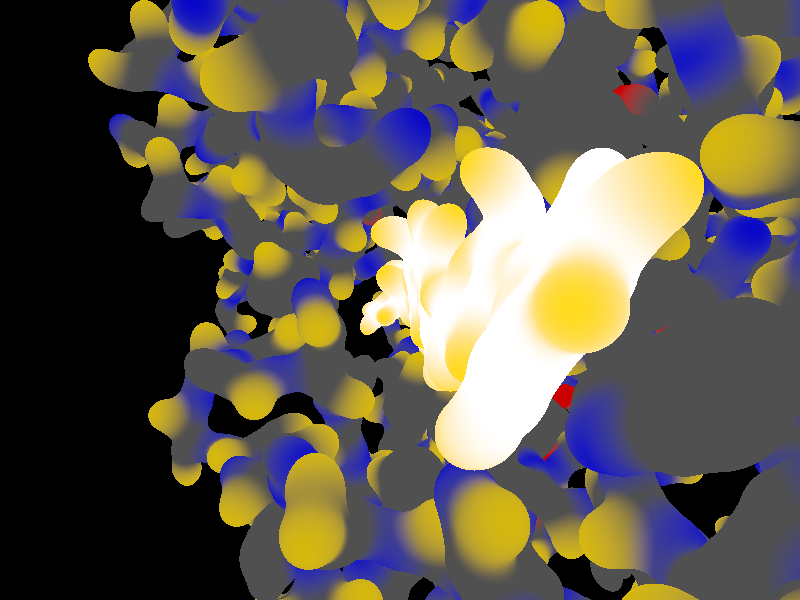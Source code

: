 // Persistence of Vision Ray Tracer Scene Description File

#version 3.5; // current version is 3.8

/* 
Information on Pov-Ray:
 
My personal introduction into Pov-Ray was the excellent book "3D-Welten, professionelle Animationen und fotorealistische Grafiken mit Raytracing" from 
Toni Lama by Carl Hanser Verlag München Wien, 2004. Apart of that I recommend the Pov-Ray-homepage (http://www.povray.org).

Further information on Pov-Ray can be found at https://sus.ziti.uni-heidelberg.de/Lehre/WS2021_Tools/POVRAY/POVRAY_PeterFischer.pdf,  
https://wiki.povray.org/content/Main_Page, https://de.wikibooks.org/wiki/Raytracing_mit_POV-Ray or, in german language, here: https://www.f-lohmueller.de/pov_tut/pov__ger.htm
 

---------------------------------------------------Modeling approach---------------------------------------------- 

This is a model of an endoglucanase benzylpenicillin (Penicillin G). The molecule has been built by the program Avogadro and exported in xyz-format. XYZ-Data have been copied into Pov-Ray and transformed into
position data manually. Positions were occupied by spheres of appropriate size and texture. Element information is includedin the xyz-data, but not the precise position of the atom. 
Therefore atoms were numbered and numbers displayed in close vicinity to respective atoms (atoms were given a small radius in this display). From watching the structure at different angles 
atoms connected to each other were identified and suitable cylinders marking these connections included in the structure. Finally numbers were eliminated from the image and spheres and cylinders fused into a
blob. 

Texture: Throughout my molecules, I am presenting carbon in a dark grey, oxygen in orange, nitrogen in blue and sulfur in yellow colour. Unsaturated bonds are displayed in bright colours and in the colours of 
respective pigments. UV-absorbing conjugated double bonds are given in white colour. 

For some unkown reason Pov-Ray seems to render asymmetric carbon atoms, and chiral structures in general, in the wrong configuration. This also applies to the structure of the molecule 
presented here, which may have a wrong configuration. Any suggestions on this point are welcome.  

*/ 

//-----------------------------------Scene settings (Camera, light, background)-------------------------------------------------

global_settings {
    assumed_gamma 1.0
    max_trace_level 5
}

// ----------------------------------------  

#declare P2 = <22.874, 53.988, 95.292>;

#declare P1 = <27.728, 72.629, 61.977>;

#declare P3 = P1 - P2; 
 
#declare Versatz =  <-30, -60, -85>;


#declare Kamera = camera {
    location  P1 + 0.27 * P3 + Versatz + <-4, 0, 0>
    right     x*image_width/image_height
    look_at   P2 + Versatz
}


camera {
    Kamera
}

light_source {
    <0, 0, 0>            // light's position (translated below)
    color rgb <1, 1, 1>  // light's color
    translate P2 + Versatz + 0.5 * P3
    shadowless
} 


light_source {
    <0, 0, 0>            // light's position (translated below)
    color rgb <1, 1, 1>  // light's color
    translate P2 + Versatz + 0.8 * P3
    shadowless
} 


//----------------------------------Texture and radius of atoms-----------------------------------  

#declare CRadius = 1.925;  
#declare NRadius = 1.75;  
#declare ORadius = 1.65;  
#declare SRadius = 0.8*2.75;  


#declare OTextur = texture {
    pigment { 
        color <1, 0., 0.> 
    }
    finish {
        ambient 0.2          // ambient surface reflection color [0.1]
        diffuse 0.6          // amount [0.6]
        brilliance 1.0       // tightness of diffuse illumination [1.0]
        specular 0.9       // amount [0.0]
        metallic 0.9  // give highlight color of surface
    } // finish
};


#declare WeissTextur2 = texture {
    pigment {
        color rgb <0.08,0.08,0.08>     // solid color pigment
    } 
    normal {
        agate 1.      // for use with normal{} (0...1 or more)
        agate_turb 0.5   // can alter turbulence [1.0]
    }
    finish {
        ambient 0.1          // ambient surface reflection color [0.1]
        diffuse 0.6          // amount [0.6]
        brilliance 1.0       // tightness of diffuse illumination [1.0]
        specular 0.4       // amount [0.0]
        metallic 0.8  // give highlight color of surface
    } // finish
}

 
#declare GoldTextur2 = texture {
    pigment {
        color rgb <0.7,0.5,0>     // solid color pigment
    }  
    normal {
        agate 1.      // for use with normal{} (0...1 or more)
        agate_turb 0.5   // can alter turbulence [1.0]
    }
    finish {
        ambient 0.1          // ambient surface reflection color [0.1]
        diffuse 0.6          // amount [0.6]
        brilliance 1.0       // tightness of diffuse illumination [1.0]
        specular 0.4       // amount [0.0]
        metallic 0.8  // give highlight color of surface
    } // finish
}; 


#declare RotTextur2 = texture {
    pigment {          // (---surface color---)
        color rgb <150/255,00/255,0/255>    // lights color
    }
    normal {
        agate 1.      // for use with normal{} (0...1 or more)
        agate_turb 0.5   // can alter turbulence [1.0]
    }
    finish {
        ambient 0.1          // ambient surface reflection color [0.1]
        diffuse 0.6          // amount [0.6]
        brilliance 1.0       // tightness of diffuse illumination [1.0]
        specular 0.5       // amount [0.0]
        metallic 0.8  // give highlight color of surface
    } // finish

} ;
  

#declare BlauTextur2 = texture {
    pigment {          // (---surface color---)
        color rgb <00/255,00/255,150/255>    // lights color
    }
    normal {
        agate 1.      // for use with normal{} (0...1 or more)
        agate_turb 0.5   // can alter turbulence [1.0]
    }
    finish {
        ambient 0.1          // ambient surface reflection color [0.1]
        diffuse 0.6          // amount [0.6]
        brilliance 1.0       // tightness of diffuse illumination [1.0]
        specular 0.5       // amount [0.0]
        metallic 0.8  // give highlight color of surface
    } // finish
} ;


//-----------------------------------------------------------Data for 3224 atom positions from the database file (transformed by Perl; positions are stored in the last three values of the array)------------------- 

#declare Anzahl = 3224;
#declare Position = array [Anzahl][6]{
    {2, 1, 0, 38.820, 57.719, 67.989 },{1, 1, 0, 38.455, 58.882, 67.182 },{1, 0, 0, 37.375, 59.638, 67.946 },{1, 0, 0, 37.745, 59.312, 69.375 },{1, 0, 0, 38.397, 57.930, 69.250 },{3, 0, 0, 38.575, 57.132, 70.196 },{1, 1, 0, 39.639, 59.812, 66.967 },{3, 0, 0, 40.560, 59.862, 67.790 },{1, 1, 0, 40.140, 62.855, 66.041 },{1, 1, 0, 40.680, 61.505, 65.588 },{1, 0, 0, 41.069, 61.534, 64.102 },{2, 1, 0, 39.625, 60.540, 65.852 },{3, 0, 0, 39.021, 62.948, 66.549 },{3, 0, 0, 40.040, 62.057, 63.280 },{1, 1, 0, 40.460, 66.096, 65.032 },{1, 1, 0, 40.532, 65.233, 66.276 },{1, 0, 0, 41.529, 65.824, 67.265 },{2, 1, 0, 40.944, 63.897, 65.886 },{3, 0, 0, 41.300, 65.978, 64.148 },{1, 1, 0, 39.379, 69.212, 64.367 },{1, 1, 0, 39.271, 67.816, 63.805 },{1, 0, 0, 37.943, 67.609, 63.077 },{2, 1, 0, 39.418, 66.910, 64.933 },{3, 0, 0, 39.319, 69.400, 65.582 },{5, 0, 0, 37.959, 66.203, 61.917 },{1, 1, 0, 38.828, 72.619, 63.243 },{1, 1, 0, 39.706, 71.572, 63.928 },{1, 0, 0, 41.172, 72.000, 63.777 },{1, 0, 0, 42.037, 71.301, 64.817 },{2, 1, 0, 39.542, 70.194, 63.492 },{3, 0, 0, 39.287, 73.730, 62.970 },{3, 0, 0, 41.629, 71.666, 62.456 },{1, 1, 0, 36.316, 74.289, 63.383 },{1, 1, 0, 36.652, 73.221, 62.345 },{1, 0, 0, 35.382, 72.514, 61.865 },{1, 0, 0, 34.251, 70.946, 60.286 },{1, 0, 0, 36.347, 72.119, 59.602 },{1, 0, 0, 35.594, 71.481, 60.756 },{2, 1, 0, 37.576, 72.268, 62.958 },{3, 0, 0, 36.025, 75.436, 63.051 },{1, 1, 0, 37.312, 74.598, 66.686 },{1, 1, 0, 36.112, 74.774, 65.767 },{1, 0, 0, 34.820, 74.388, 66.486 },{1, 0, 0, 32.327, 73.916, 66.209 },{1, 0, 0, 33.634, 74.279, 65.531 },{2, 1, 0, 36.362, 73.885, 64.647 },{2, 0, 0, 32.395, 73.124, 67.291 },{3, 0, 0, 37.735, 73.474, 66.957 },{3, 0, 0, 31.260, 74.324, 65.751 },{1, 1, 0, 38.735, 75.167, 69.370 },{1, 1, 0, 39.066, 75.678, 67.973 },{1, 0, 0, 39.699, 77.068, 68.060 },{2, 1, 0, 37.902, 75.711, 67.100 },{3, 0, 0, 37.644, 75.410, 69.898 },{3, 0, 0, 38.752, 78.030, 68.489 },{1, 1, 0, 40.467, 74.663, 72.235 },{1, 1, 0, 39.554, 73.888, 71.285 },{1, 0, 0, 39.935, 72.403, 71.272 },{1, 0, 0, 38.557, 71.717, 73.305 },{1, 0, 0, 39.930, 71.736, 72.638 },{2, 1, 0, 39.686, 74.441, 69.944 },{3, 0, 0, 41.686, 74.475, 72.232 },{3, 0, 0, 37.549, 72.040, 72.650 },{3, 0, 0, 38.486, 71.361, 74.496 },{1, 1, 0, 40.122, 76.043, 75.387 },{1, 1, 0, 40.623, 76.361, 73.981 },{1, 0, 0, 40.451, 77.866, 73.700 },{1, 0, 0, 41.270, 78.691, 74.686 },{2, 1, 0, 39.875, 75.554, 73.022 },{3, 0, 0, 39.008, 76.417, 75.758 },{3, 0, 0, 40.888, 78.155, 72.366 },{1, 1, 0, 40.581, 76.109, 78.491 },{1, 1, 0, 40.595, 74.947, 77.514 },{1, 0, 0, 41.563, 73.877, 78.019 },{1, 0, 0, 40.691, 71.847, 76.660 },{1, 0, 0, 42.622, 71.122, 75.910 },{1, 0, 0, 41.651, 72.671, 77.138 },{2, 1, 0, 40.948, 75.341, 76.155 },{2, 0, 0, 42.846, 72.192, 76.650 },{2, 0, 0, 41.320, 70.891, 75.900 },{3, 0, 0, 41.563, 76.834, 78.613 },{1, 1, 0, 40.374, 77.174, 81.286 },{1, 1, 0, 39.365, 77.420, 80.152 },{1, 0, 0, 37.923, 77.323, 80.662 },{1, 0, 0, 38.137, 75.671, 79.011 },{1, 0, 0, 37.187, 76.732, 79.513 },{2, 1, 0, 39.448, 76.325, 79.180 },{3, 0, 0, 40.438, 76.077, 81.849 },{1, 1, 0, 41.590, 77.952, 84.068 },{1, 1, 0, 42.195, 78.055, 82.668 },{1, 0, 0, 43.021, 79.331, 82.505 },{1, 0, 0, 41.238, 79.524, 80.991 },{1, 0, 0, 42.020, 80.314, 81.997 },{2, 1, 0, 41.194, 78.182, 81.609 },{3, 0, 0, 40.509, 78.473, 84.332 },{1, 1, 0, 43.036, 76.903, 87.235 },{1, 1, 0, 41.834, 77.125, 86.334 },{1, 0, 0, 40.884, 75.925, 86.462 },{1, 0, 0, 39.409, 76.897, 88.237 },{1, 0, 0, 39.469, 74.416, 87.888 },{1, 0, 0, 40.283, 75.703, 87.858 },{2, 1, 0, 42.298, 77.280, 84.962 },{3, 0, 0, 43.826, 75.987, 87.012 },{1, 1, 0, 43.847, 76.829, 90.393 },{1, 1, 0, 44.296, 77.589, 89.155 },{1, 0, 0, 44.895, 78.939, 89.573 },{1, 0, 0, 45.458, 79.665, 88.359 },{2, 1, 0, 43.191, 77.751, 88.236 },{3, 0, 0, 42.650, 76.751, 90.703 },{3, 0, 0, 43.889, 79.749, 90.191 },{1, 1, 0, 45.856, 75.535, 93.094 },{1, 1, 0, 44.574, 75.459, 92.278 },{1, 0, 0, 44.166, 74.013, 91.988 },{1, 0, 0, 45.201, 73.301, 89.763 },{1, 0, 0, 46.035, 72.236, 91.547 },{1, 0, 0, 46.644, 71.711, 90.386 },{1, 0, 0, 46.407, 71.722, 92.797 },{1, 0, 0, 45.109, 73.242, 91.122 },{1, 0, 0, 47.949, 70.203, 91.668 },{1, 0, 0, 47.604, 70.692, 90.432 },{1, 0, 0, 47.361, 70.705, 92.847 },{2, 1, 0, 44.812, 76.204, 91.054 },{2, 0, 0, 46.118, 72.382, 89.314 },{3, 0, 0, 46.867, 76.033, 92.609 },{1, 1, 0, 47.513, 73.772, 95.617 },{1, 1, 0, 46.992, 75.132, 95.196 },{1, 0, 0, 46.652, 75.911, 96.469 },{1, 0, 0, 47.373, 78.306, 96.189 },{1, 0, 0, 46.209, 77.343, 96.264 },{2, 1, 0, 45.818, 75.064, 94.332 },{2, 0, 0, 47.223, 79.341, 95.378 },{3, 0, 0, 46.736, 72.862, 95.899 },{3, 0, 0, 48.383, 78.137, 96.862 },{1, 1, 0, 50.205, 72.820, 97.374 },{1, 1, 0, 49.465, 72.408, 96.098 },{1, 0, 0, 50.444, 71.849, 95.078 },{1, 0, 0, 52.019, 69.983, 94.538 },{1, 0, 0, 52.464, 68.574, 94.903 },{1, 0, 0, 50.901, 70.444, 95.430 },{2, 1, 0, 48.833, 73.634, 95.635 },{2, 0, 0, 51.560, 67.525, 94.347 },{3, 0, 0, 51.020, 73.736, 97.358 },{1, 1, 0, 51.457, 71.429, 100.222 },{1, 1, 0, 50.467, 72.486, 99.767 },{1, 0, 0, 49.354, 72.658, 100.792 },{2, 1, 0, 49.881, 72.166, 98.481 },{3, 0, 0, 51.450, 70.296, 99.734 },{5, 0, 0, 48.078, 73.837, 100.241 },{1, 1, 0, 53.276, 70.807, 103.172 },{1, 1, 0, 53.346, 70.910, 101.657 },{1, 0, 0, 54.738, 71.386, 101.240 },{2, 1, 0, 52.328, 71.816, 101.143 },{3, 0, 0, 52.713, 71.672, 103.844 },{3, 0, 0, 55.083, 72.578, 101.924 },{1, 1, 0, 54.601, 70.646, 105.867 },{1, 1, 0, 53.914, 69.504, 105.135 },{1, 0, 0, 54.634, 68.186, 105.419 },{2, 1, 0, 53.877, 69.749, 103.700 },{3, 0, 0, 54.340, 70.873, 107.045 },{3, 0, 0, 55.933, 68.180, 104.847 },{1, 1, 0, 55.300, 73.691, 106.077 },{1, 1, 0, 56.169, 72.492, 105.742 },{2, 1, 0, 55.451, 71.377, 105.153 },{3, 0, 0, 55.782, 74.661, 106.662 },{1, 1, 0, 52.903, 75.825, 104.902 },{1, 1, 0, 53.134, 74.751, 105.947 },{2, 1, 0, 54.046, 73.665, 105.637 },{3, 0, 0, 52.345, 76.876, 105.214 },{1, 1, 0, 52.395, 75.944, 101.402 },{1, 1, 0, 53.118, 76.557, 102.601 },{1, 0, 0, 54.458, 77.179, 102.129 },{1, 0, 0, 55.075, 78.031, 103.225 },{2, 1, 0, 53.317, 75.578, 103.664 },{3, 0, 0, 52.474, 74.740, 101.164 },{3, 0, 0, 55.370, 76.138, 101.767 },{1, 1, 0, 51.383, 77.152, 98.322 },{1, 1, 0, 50.939, 76.319, 99.494 },{1, 0, 0, 49.438, 76.511, 99.677 },{2, 1, 0, 51.668, 76.777, 100.667 },{3, 0, 0, 51.609, 78.351, 98.469 },{5, 0, 0, 48.692, 75.592, 101.052 },{1, 1, 0, 50.872, 77.060, 94.856 },{1, 1, 0, 51.908, 77.231, 95.953 },{1, 0, 0, 53.271, 76.733, 95.427 },{1, 0, 0, 54.368, 77.022, 96.425 },{2, 1, 0, 51.497, 76.527, 97.157 },{3, 0, 0, 50.276, 75.990, 94.703 },{3, 0, 0, 53.210, 75.323, 95.186 },{1, 1, 0, 50.172, 77.246, 91.829 },{1, 1, 0, 49.710, 78.091, 93.004 },{1, 0, 0, 49.394, 79.501, 92.527 },{1, 0, 0, 47.962, 80.914, 91.031 },{1, 0, 0, 48.391, 79.521, 91.398 },{2, 1, 0, 50.666, 78.123, 94.092 },{2, 0, 0, 48.513, 81.436, 89.942 },{3, 0, 0, 51.342, 77.265, 91.443 },{3, 0, 0, 47.136, 81.516, 91.714 },{1, 1, 0, 48.484, 76.157, 89.079 },{1, 1, 0, 49.445, 75.626, 90.133 },{1, 0, 0, 49.062, 74.183, 90.460 },{1, 0, 0, 51.217, 73.483, 91.538 },{1, 0, 0, 49.724, 73.609, 91.694 },{2, 1, 0, 49.229, 76.487, 91.283 },{2, 0, 0, 51.963, 74.077, 92.460 },{3, 0, 0, 47.431, 76.709, 89.414 },{3, 0, 0, 51.701, 72.871, 90.587 },{1, 1, 0, 47.562, 75.347, 85.883 },{1, 1, 0, 47.957, 76.510, 86.761 },{1, 0, 0, 48.598, 77.607, 85.891 },{1, 0, 0, 47.612, 78.075, 84.821 },{2, 1, 0, 48.845, 76.037, 87.810 },{3, 0, 0, 48.411, 74.640, 85.349 },{3, 0, 0, 48.951, 78.725, 86.713 },{1, 1, 0, 44.658, 74.594, 84.080 },{1, 1, 0, 45.756, 74.041, 84.964 },{2, 1, 0, 46.263, 75.111, 85.799 },{3, 0, 0, 44.596, 75.801, 83.824 },{1, 1, 0, 41.643, 72.966, 82.767 },{1, 1, 0, 42.669, 74.097, 82.757 },{1, 0, 0, 43.148, 74.373, 81.324 },{2, 1, 0, 43.790, 73.708, 83.610 },{3, 0, 0, 41.894, 71.893, 83.333 },{3, 0, 0, 43.712, 73.214, 80.735 },{1, 1, 0, 39.047, 71.845, 80.736 },{1, 1, 0, 39.452, 72.168, 82.155 },{1, 0, 0, 38.194, 72.540, 82.985 },{1, 0, 0, 38.546, 72.655, 84.456 },{1, 0, 0, 37.570, 73.825, 82.481 },{2, 1, 0, 40.472, 73.207, 82.185 },{3, 0, 0, 39.088, 72.707, 79.858 },{1, 1, 0, 36.923, 69.333, 79.375 },{1, 1, 0, 38.256, 70.074, 79.230 },{1, 0, 0, 39.331, 69.116, 78.605 },{1, 0, 0, 39.564, 67.906, 79.492 },{1, 0, 0, 38.916, 68.678, 77.208 },{2, 1, 0, 38.680, 70.584, 80.528 },{3, 0, 0, 36.701, 68.622, 80.355 },{1, 1, 0, 34.821, 67.455, 77.849 },{1, 1, 0, 34.735, 68.861, 78.431 },{1, 0, 0, 33.646, 69.694, 77.695 },{1, 0, 0, 31.156, 70.167, 77.848 },{1, 0, 0, 32.256, 69.147, 78.032 },{1, 0, 0, 33.874, 69.690, 76.188 },{2, 1, 0, 36.030, 69.527, 78.405 },{3, 0, 0, 35.598, 67.194, 76.922 },{1, 1, 0, 33.578, 65.043, 76.526 },{1, 1, 0, 33.998, 65.154, 77.996 },{1, 0, 0, 33.041, 64.369, 78.900 },{1, 0, 0, 32.900, 62.921, 78.491 },{2, 1, 0, 34.042, 66.544, 78.430 },{3, 0, 0, 32.770, 65.832, 76.030 },{3, 0, 0, 32.001, 62.608, 77.680 },{3, 0, 0, 33.665, 62.083, 79.001 },{1, 1, 0, 32.415, 63.666, 74.010 },{1, 1, 0, 33.881, 63.800, 74.431 },{1, 0, 0, 34.672, 62.574, 73.981 },{2, 1, 0, 34.134, 64.047, 75.846 },{3, 0, 0, 32.063, 64.035, 72.884 },{1, 1, 0, 29.386, 64.237, 74.282 },{1, 1, 0, 30.142, 62.951, 74.600 },{1, 0, 0, 29.429, 62.208, 75.739 },{1, 0, 0, 29.232, 60.735, 75.447 },{2, 1, 0, 31.569, 63.136, 74.896 },{2, 0, 0, 28.100, 60.195, 75.875 },{3, 0, 0, 28.396, 64.206, 73.554 },{3, 0, 0, 30.080, 60.084, 74.841 },{1, 1, 0, 29.586, 67.286, 73.263 },{1, 1, 0, 29.201, 66.653, 74.594 },{1, 0, 0, 29.584, 67.654, 75.694 },{1, 0, 0, 27.815, 68.500, 77.341 },{1, 0, 0, 28.812, 66.598, 77.973 },{1, 0, 0, 27.881, 66.968, 78.968 },{1, 0, 0, 29.568, 65.430, 78.150 },{1, 0, 0, 28.754, 67.594, 76.943 },{1, 0, 0, 28.427, 65.081, 80.273 },{1, 0, 0, 27.681, 66.218, 80.122 },{1, 0, 0, 29.367, 64.680, 79.303 },{2, 1, 0, 29.847, 65.361, 74.829 },{2, 0, 0, 27.288, 68.134, 78.560 },{3, 0, 0, 28.957, 68.252, 72.833 },{1, 1, 0, 30.424, 66.938, 70.078 },{1, 1, 0, 31.121, 67.316, 71.372 },{1, 0, 0, 32.612, 66.990, 71.210 },{1, 0, 0, 34.929, 67.037, 72.160 },{1, 0, 0, 33.500, 67.563, 72.292 },{1, 0, 0, 36.241, 68.617, 73.527 },{2, 1, 0, 30.621, 66.751, 72.622 },{2, 0, 0, 35.730, 67.406, 73.324 },{2, 0, 0, 36.044, 69.583, 72.638 },{2, 0, 0, 36.921, 68.870, 74.634 },{3, 0, 0, 29.645, 65.995, 70.012 },{1, 1, 0, 31.204, 66.370, 67.147 },{1, 1, 0, 30.295, 67.475, 67.688 },{1, 0, 0, 30.496, 68.761, 66.866 },{1, 0, 0, 29.267, 67.797, 64.808 },{1, 0, 0, 30.593, 69.547, 64.357 },{1, 0, 0, 29.974, 69.125, 63.154 },{1, 0, 0, 31.479, 70.637, 64.319 },{1, 0, 0, 30.125, 68.683, 65.403 },{1, 0, 0, 31.080, 70.819, 61.912 },{1, 0, 0, 30.211, 69.752, 61.926 },{1, 0, 0, 31.716, 71.266, 63.090 },{2, 1, 0, 30.775, 67.691, 69.041 },{2, 0, 0, 29.173, 68.060, 63.460 },{3, 0, 0, 32.429, 66.444, 67.289 },{1, 1, 0, 30.989, 64.178, 64.589 },{1, 1, 0, 31.368, 64.200, 66.067 },{1, 0, 0, 31.003, 62.849, 66.702 },{1, 0, 0, 31.896, 61.744, 66.148 },{2, 1, 0, 30.603, 65.300, 66.642 },{3, 0, 0, 29.819, 63.990, 64.251 },{3, 0, 0, 31.184, 62.922, 68.119 },{1, 1, 0, 32.765, 63.719, 61.455 },{1, 1, 0, 31.694, 64.412, 62.283 },{1, 0, 0, 31.500, 65.856, 61.801 },{1, 0, 0, 33.118, 67.525, 62.960 },{1, 0, 0, 34.615, 67.669, 61.361 },{1, 0, 0, 32.715, 66.720, 61.951 },{2, 1, 0, 31.965, 64.389, 63.715 },{2, 0, 0, 33.673, 66.833, 60.967 },{2, 0, 0, 34.301, 68.103, 62.569 },{3, 0, 0, 33.813, 63.321, 61.979 },{1, 1, 0, 34.719, 63.715, 59.202 },{1, 1, 0, 33.416, 62.917, 59.240 },{1, 0, 0, 32.804, 62.833, 57.838 },{2, 1, 0, 32.483, 63.555, 60.162 },{3, 0, 0, 34.715, 64.943, 59.321 },{1, 1, 0, 37.286, 64.568, 57.786 },{1, 1, 0, 37.139, 63.654, 59.006 },{1, 0, 0, 38.283, 62.612, 58.973 },{1, 0, 0, 38.282, 61.769, 60.251 },{2, 1, 0, 35.833, 63.007, 59.055 },{3, 0, 0, 38.000, 65.569, 57.840 },{3, 0, 0, 38.120, 61.757, 57.833 },{1, 1, 0, 35.490, 66.001, 55.155 },{1, 1, 0, 36.620, 65.013, 55.471 },{1, 0, 0, 36.786, 64.037, 54.304 },{1, 0, 0, 35.701, 62.966, 54.270 },{2, 1, 0, 36.551, 64.257, 56.722 },{2, 0, 0, 35.869, 61.986, 53.393 },{3, 0, 0, 35.506, 66.643, 54.104 },{3, 0, 0, 34.729, 63.019, 55.028 },{1, 1, 0, 32.736, 67.390, 57.141 },{1, 1, 0, 33.387, 67.033, 55.812 },{1, 0, 0, 32.342, 66.428, 54.865 },{2, 1, 0, 34.495, 66.103, 56.029 },{3, 0, 0, 33.210, 66.975, 58.192 },{3, 0, 0, 31.666, 65.329, 55.458 },{1, 1, 0, 29.759, 67.663, 58.608 },{1, 1, 0, 30.954, 68.575, 58.301 },{1, 0, 0, 30.493, 70.029, 58.178 },{2, 1, 0, 31.666, 68.175, 57.092 },{3, 0, 0, 28.923, 67.978, 59.457 },{3, 0, 0, 29.756, 70.222, 56.984 },{1, 1, 0, 28.760, 64.873, 59.465 },{1, 1, 0, 28.611, 65.570, 58.118 },{1, 0, 0, 28.590, 64.510, 56.986 },{1, 0, 0, 27.424, 63.541, 57.164 },{2, 1, 0, 29.695, 66.523, 57.924 },{3, 0, 0, 29.802, 64.300, 59.756 },{3, 0, 0, 28.451, 65.169, 55.726 },{1, 1, 0, 27.798, 62.780, 61.523 },{1, 1, 0, 27.708, 64.301, 61.594 },{1, 0, 0, 26.429, 64.656, 62.359 },{1, 0, 0, 26.422, 66.081, 62.866 },{2, 1, 0, 27.709, 64.931, 60.278 },{2, 0, 0, 25.979, 66.262, 64.103 },{3, 0, 0, 27.253, 62.153, 60.618 },{3, 0, 0, 26.798, 67.012, 62.152 },{1, 1, 0, 27.555, 60.319, 63.575 },{1, 1, 0, 28.624, 60.751, 62.573 },{1, 0, 0, 30.006, 60.362, 63.091 },{2, 1, 0, 28.511, 62.194, 62.473 },{3, 0, 0, 27.124, 59.166, 63.590 },{5, 0, 0, 31.323, 60.478, 61.845 },{1, 1, 0, 25.236, 62.248, 65.442 },{1, 1, 0, 26.141, 61.030, 65.442 },{1, 0, 0, 26.790, 60.863, 66.820 },{1, 0, 0, 25.444, 59.169, 68.158 },{1, 0, 0, 25.305, 61.481, 68.782 },{1, 0, 0, 24.584, 58.833, 69.204 },{1, 0, 0, 24.445, 61.152, 69.828 },{1, 0, 0, 25.819, 60.500, 67.932 },{1, 0, 0, 24.093, 59.833, 70.033 },{2, 1, 0, 27.152, 61.263, 64.419 },{3, 0, 0, 25.707, 63.384, 65.361 },{3, 0, 0, 23.250, 59.513, 71.074 },{1, 1, 0, 21.729, 62.653, 66.287 },{1, 1, 0, 22.961, 63.094, 65.507 },{1, 0, 0, 22.576, 63.432, 64.069 },{1, 0, 0, 22.291, 64.901, 63.876 },{2, 1, 0, 23.933, 62.007, 65.510 },{3, 0, 0, 21.243, 61.539, 66.102 },{3, 0, 0, 22.086, 65.617, 64.879 },{3, 0, 0, 22.288, 65.345, 62.712 },{1, 1, 0, 20.538, 62.074, 68.857 },{1, 1, 0, 20.062, 63.185, 67.946 },{2, 1, 0, 21.212, 63.537, 67.137 },{3, 0, 0, 21.409, 62.300, 69.689 },{1, 1, 0, 20.770, 58.514, 68.682 },{1, 1, 0, 20.444, 59.750, 69.512 },{1, 0, 0, 19.475, 59.443, 70.666 },{1, 0, 0, 18.051, 59.152, 70.210 },{2, 1, 0, 19.997, 60.872, 68.695 },{2, 0, 0, 17.136, 59.097, 71.179 },{3, 0, 0, 20.697, 57.380, 69.165 },{3, 0, 0, 17.771, 58.966, 69.024 },{1, 1, 0, 22.790, 57.965, 65.738 },{1, 1, 0, 21.527, 57.667, 66.528 },{1, 0, 0, 20.395, 57.340, 65.517 },{1, 0, 0, 19.284, 56.554, 66.188 },{2, 1, 0, 21.170, 58.754, 67.436 },{3, 0, 0, 23.156, 59.118, 65.527 },{3, 0, 0, 19.878, 58.550, 64.952 },{1, 1, 0, 24.370, 56.943, 63.013 },{1, 1, 0, 24.648, 56.972, 64.509 },{1, 0, 0, 25.530, 55.769, 64.839 },{1, 0, 0, 25.565, 55.173, 67.332 },{1, 0, 0, 27.340, 56.347, 66.629 },{1, 0, 0, 27.510, 56.047, 68.000 },{1, 0, 0, 28.333, 57.083, 65.969 },{1, 0, 0, 26.094, 55.771, 66.222 },{1, 0, 0, 29.587, 57.173, 68.049 },{1, 0, 0, 28.634, 56.457, 68.721 },{1, 0, 0, 29.447, 57.488, 66.685 },{2, 1, 0, 23.424, 56.896, 65.283 },{2, 0, 0, 26.412, 55.333, 68.402 },{3, 0, 0, 23.354, 56.398, 62.567 },{1, 1, 0, 25.481, 56.035, 60.416 },{1, 1, 0, 25.202, 57.491, 60.792 },{1, 0, 0, 26.274, 58.397, 60.194 },{2, 1, 0, 25.298, 57.504, 62.243 },{3, 0, 0, 26.544, 55.506, 60.742 },{3, 0, 0, 26.461, 58.131, 58.817 },{1, 1, 0, 25.740, 53.736, 58.311 },{1, 1, 0, 24.684, 53.974, 59.393 },{1, 0, 0, 23.336, 53.365, 58.973 },{2, 1, 0, 24.520, 55.376, 59.771 },{3, 0, 0, 26.301, 52.643, 58.224 },{3, 0, 0, 22.732, 54.111, 57.930 },{1, 1, 0, 28.423, 54.995, 56.895 },{1, 1, 0, 27.004, 54.659, 56.426 },{1, 0, 0, 26.629, 55.562, 55.224 },{1, 0, 0, 25.299, 55.118, 54.625 },{2, 1, 0, 26.020, 54.761, 57.504 },{3, 0, 0, 29.384, 54.349, 56.480 },{3, 0, 0, 26.531, 56.928, 55.648 },{1, 1, 0, 30.252, 55.505, 59.398 },{1, 1, 0, 29.846, 56.435, 58.263 },{1, 0, 0, 29.788, 57.872, 58.793 },{1, 0, 0, 29.500, 60.339, 58.455 },{1, 0, 0, 31.068, 59.041, 57.000 },{1, 0, 0, 29.756, 59.006, 57.768 },{2, 1, 0, 28.548, 56.032, 57.722 },{3, 0, 0, 31.434, 55.214, 59.592 },{1, 1, 0, 28.778, 52.754, 61.182 },{1, 1, 0, 29.485, 54.108, 61.229 },{1, 0, 0, 29.135, 54.870, 62.506 },{2, 1, 0, 29.250, 54.976, 60.091 },{3, 0, 0, 27.916, 52.462, 62.008 },{5, 0, 0, 30.222, 56.310, 62.765 },{1, 1, 0, 29.018, 49.604, 61.217 },{1, 1, 0, 28.570, 50.560, 60.111 },{1, 0, 0, 29.058, 50.096, 58.743 },{1, 0, 0, 30.204, 52.103, 59.201 },{1, 0, 0, 30.406, 50.715, 58.636 },{2, 1, 0, 29.180, 51.886, 60.238 },{3, 0, 0, 28.358, 48.599, 61.486 },{1, 1, 0, 31.655, 50.000, 63.755 },{1, 1, 0, 30.718, 49.120, 62.923 },{1, 0, 0, 31.459, 47.893, 62.380 },{1, 0, 0, 32.619, 48.259, 61.487 },{2, 1, 0, 30.155, 49.919, 61.839 },{3, 0, 0, 31.988, 51.119, 63.355 },{3, 0, 0, 32.390, 48.537, 60.297 },{3, 0, 0, 33.765, 48.282, 61.974 },{1, 1, 0, 34.254, 50.733, 65.244 },{1, 1, 0, 32.945, 50.227, 65.821 },{1, 0, 0, 33.215, 49.409, 67.093 },{1, 0, 0, 31.982, 49.266, 67.969 },{2, 1, 0, 32.082, 49.484, 64.902 },{2, 0, 0, 32.054, 48.377, 68.947 },{3, 0, 0, 34.611, 51.894, 65.458 },{3, 0, 0, 30.981, 49.957, 67.772 },{1, 1, 0, 36.151, 51.308, 62.819 },{1, 1, 0, 36.237, 50.277, 63.916 },{1, 0, 0, 37.000, 49.063, 63.396 },{1, 0, 0, 38.804, 47.379, 63.886 },{1, 0, 0, 37.790, 48.354, 64.458 },{2, 1, 0, 34.957, 49.883, 64.498 },{3, 0, 0, 36.844, 52.317, 62.861 },{3, 0, 0, 39.433, 47.688, 62.840 },{3, 0, 0, 38.974, 46.298, 64.499 },{1, 1, 0, 34.694, 53.298, 61.143 },{1, 1, 0, 35.145, 51.923, 60.674 },{1, 0, 0, 34.094, 51.367, 59.699 },{1, 0, 0, 34.054, 52.187, 58.418 },{2, 1, 0, 35.326, 51.026, 61.812 },{3, 0, 0, 35.159, 54.321, 60.637 },{3, 0, 0, 34.416, 50.007, 59.381 },{1, 1, 0, 34.426, 55.409, 63.230 },{1, 1, 0, 33.283, 54.564, 62.662 },{1, 0, 0, 32.242, 54.282, 63.750 },{2, 1, 0, 33.796, 53.313, 62.122 },{3, 0, 0, 34.535, 56.595, 62.925 },{5, 0, 0, 31.365, 55.759, 64.355 },{1, 1, 0, 37.408, 56.026, 63.583 },{1, 1, 0, 36.435, 55.465, 64.619 },{1, 0, 0, 37.161, 54.542, 65.583 },{2, 1, 0, 35.305, 54.772, 64.005 },{3, 0, 0, 37.965, 57.105, 63.780 },{1, 1, 0, 37.889, 56.897, 60.583 },{1, 1, 0, 38.479, 55.748, 61.397 },{1, 0, 0, 38.789, 54.590, 60.441 },{1, 0, 0, 39.792, 52.319, 60.030 },{1, 0, 0, 39.790, 50.888, 60.577 },{1, 0, 0, 39.376, 53.347, 61.094 },{2, 1, 0, 37.584, 55.311, 62.472 },{2, 0, 0, 40.702, 50.686, 61.756 },{3, 0, 0, 38.615, 57.769, 60.113 },{1, 1, 0, 35.523, 59.159, 60.402 },{1, 1, 0, 35.875, 57.907, 59.631 },{1, 0, 0, 34.564, 57.349, 59.069 },{1, 0, 0, 34.771, 56.361, 57.953 },{2, 1, 0, 36.570, 56.881, 60.407 },{2, 0, 0, 33.811, 55.458, 57.782 },{3, 0, 0, 35.333, 60.220, 59.812 },{3, 0, 0, 35.770, 56.419, 57.229 },{1, 1, 0, 36.033, 60.801, 63.486 },{1, 1, 0, 35.022, 60.152, 62.558 },{1, 0, 0, 33.804, 59.694, 63.366 },{2, 1, 0, 35.458, 59.040, 61.722 },{3, 0, 0, 36.942, 60.147, 63.999 },{5, 0, 0, 32.518, 58.916, 62.330 },{1, 1, 0, 35.811, 63.736, 65.537 },{1, 1, 0, 36.662, 62.882, 64.606 },{1, 0, 0, 37.537, 63.806, 63.764 },{2, 1, 0, 35.810, 62.088, 63.738 },{3, 0, 0, 34.641, 64.005, 65.253 },{5, 0, 0, 36.585, 64.913, 62.679 },{1, 1, 0, 36.221, 66.416, 67.305 },{1, 1, 0, 35.751, 65.014, 67.627 },{1, 0, 0, 36.209, 64.652, 69.040 },{1, 0, 0, 36.578, 62.933, 70.814 },{1, 0, 0, 34.349, 63.162, 69.708 },{1, 0, 0, 35.849, 63.250, 69.518 },{2, 1, 0, 36.408, 64.152, 66.649 },{3, 0, 0, 37.312, 66.583, 66.769 },{1, 1, 0, 35.816, 69.661, 68.584 },{1, 1, 0, 35.808, 68.794, 67.327 },{1, 0, 0, 34.926, 69.418, 66.238 },{1, 0, 0, 35.722, 70.292, 65.279 },{2, 1, 0, 35.407, 67.421, 67.602 },{3, 0, 0, 35.491, 69.183, 69.674 },{3, 0, 0, 36.292, 71.306, 65.711 },{3, 0, 0, 35.798, 69.954, 64.088 },{1, 1, 0, 34.987, 72.259, 70.109 },{1, 1, 0, 36.325, 71.852, 69.525 },{2, 1, 0, 36.254, 70.907, 68.427 },{3, 0, 0, 33.949, 72.115, 69.469 },{1, 1, 0, 33.861, 74.708, 72.448 },{1, 1, 0, 33.830, 73.248, 72.016 },{1, 0, 0, 33.638, 72.355, 73.236 },{2, 1, 0, 35.032, 72.832, 71.305 },{3, 0, 0, 34.897, 75.219, 72.876 },{1, 1, 0, 32.094, 76.684, 74.168 },{1, 1, 0, 32.596, 76.779, 72.735 },{1, 0, 0, 31.582, 77.508, 71.861 },{2, 1, 0, 32.723, 75.385, 72.315 },{3, 0, 0, 30.888, 76.667, 74.411 },{1, 1, 0, 31.652, 77.308, 77.154 },{1, 1, 0, 32.731, 76.440, 76.530 },{1, 0, 0, 34.018, 76.526, 77.361 },{1, 0, 0, 35.722, 75.165, 76.095 },{1, 0, 0, 34.798, 74.253, 78.101 },{1, 0, 0, 36.459, 74.002, 75.897 },{1, 0, 0, 35.530, 73.083, 77.915 },{1, 0, 0, 34.879, 75.304, 77.196 },{1, 0, 0, 36.355, 72.968, 76.808 },{2, 1, 0, 33.034, 76.594, 75.108 },{3, 0, 0, 30.715, 76.795, 77.758 },{3, 0, 0, 37.066, 71.811, 76.613 },{1, 1, 0, 29.486, 79.611, 76.885 },{1, 1, 0, 30.833, 79.542, 77.601 },{1, 0, 0, 31.444, 80.931, 77.692 },{2, 1, 0, 31.792, 78.619, 77.022 },{3, 0, 0, 28.440, 79.387, 77.498 },{1, 1, 0, 27.483, 78.791, 74.540 },{1, 1, 0, 28.306, 80.041, 74.796 },{1, 0, 0, 28.625, 80.736, 73.476 },{2, 1, 0, 29.520, 79.888, 75.584 },{3, 0, 0, 26.260, 78.864, 74.428 },{3, 0, 0, 29.391, 79.893, 72.649 },{1, 1, 0, 27.194, 75.549, 75.431 },{1, 1, 0, 27.405, 76.413, 74.196 },{1, 0, 0, 28.100, 75.560, 73.102 },{1, 0, 0, 27.364, 74.248, 72.880 },{2, 1, 0, 28.135, 77.641, 74.455 },{3, 0, 0, 26.124, 74.962, 75.607 },{3, 0, 0, 28.115, 76.291, 71.873 },{1, 1, 0, 27.916, 75.303, 78.843 },{1, 1, 0, 28.096, 74.644, 77.483 },{1, 0, 0, 29.291, 73.695, 77.488 },{1, 0, 0, 28.534, 71.876, 75.914 },{1, 0, 0, 30.374, 73.257, 75.249 },{1, 0, 0, 28.607, 71.182, 74.710 },{1, 0, 0, 30.452, 72.566, 74.035 },{1, 0, 0, 29.410, 72.921, 76.202 },{1, 0, 0, 29.565, 71.532, 73.777 },{2, 1, 0, 28.187, 75.510, 76.315 },{3, 0, 0, 27.787, 74.607, 79.855 },{3, 0, 0, 29.628, 70.863, 72.580 },{1, 1, 0, 28.783, 77.107, 81.135 },{1, 1, 0, 27.700, 77.365, 80.101 },{2, 1, 0, 27.877, 76.632, 78.859 },{3, 0, 0, 28.520, 77.105, 82.338 },{1, 1, 0, 32.061, 77.839, 81.504 },{1, 1, 0, 31.141, 76.629, 81.526 },{1, 0, 0, 31.937, 75.393, 81.039 },{1, 0, 0, 33.214, 75.225, 81.861 },{1, 0, 0, 31.076, 74.138, 81.122 },{2, 1, 0, 30.003, 76.888, 80.660 },{3, 0, 0, 32.501, 78.265, 80.438 },{1, 1, 0, 34.143, 79.405, 83.973 },{1, 1, 0, 33.219, 79.563, 82.771 },{1, 0, 0, 32.431, 80.898, 82.930 },{1, 0, 0, 31.562, 81.178, 81.697 },{2, 1, 0, 32.333, 78.406, 82.676 },{3, 0, 0, 33.833, 78.681, 84.916 },{3, 0, 0, 31.607, 80.836, 84.101 },{1, 1, 0, 36.741, 81.415, 85.286 },{1, 1, 0, 36.256, 80.000, 85.014 },{1, 0, 0, 37.499, 79.128, 84.696 },{1, 0, 0, 37.118, 77.684, 84.413 },{2, 1, 0, 35.301, 80.049, 83.913 },{3, 0, 0, 36.627, 82.296, 84.431 },{3, 0, 0, 38.192, 79.680, 83.570 },{1, 1, 0, 38.752, 82.650, 88.038 },{1, 1, 0, 37.801, 82.907, 86.885 },{1, 0, 0, 36.689, 83.857, 87.325 },{2, 1, 0, 37.266, 81.622, 86.483 },{3, 0, 0, 38.324, 82.378, 89.156 },{3, 0, 0, 37.236, 85.097, 87.738 },{1, 1, 0, 40.949, 81.040, 89.254 },{1, 1, 0, 41.034, 82.473, 88.781 },{2, 1, 0, 40.047, 82.718, 87.752 },{3, 0, 0, 41.159, 80.115, 88.474 },{1, 1, 0, 39.035, 79.040, 91.147 },{1, 1, 0, 40.483, 79.522, 91.107 },{1, 0, 0, 41.070, 79.507, 92.527 },{1, 0, 0, 40.258, 80.341, 93.526 },{2, 1, 0, 40.596, 80.856, 90.525 },{2, 0, 0, 40.756, 80.418, 94.750 },{3, 0, 0, 38.721, 78.058, 91.819 },{3, 0, 0, 39.205, 80.890, 93.208 },{1, 1, 0, 36.216, 78.861, 89.082 },{1, 1, 0, 36.750, 79.385, 90.413 },{1, 0, 0, 35.937, 80.602, 90.863 },{2, 1, 0, 38.166, 79.724, 90.416 },{3, 0, 0, 36.590, 79.339, 88.010 },{3, 0, 0, 34.562, 80.288, 90.949 },{1, 1, 0, 33.173, 77.224, 88.235 },{1, 1, 0, 34.687, 77.259, 88.015 },{1, 0, 0, 35.191, 75.821, 87.825 },{1, 0, 0, 34.646, 75.274, 85.432 },{1, 0, 0, 34.758, 73.463, 87.123 },{1, 0, 0, 34.388, 74.908, 86.885 },{2, 1, 0, 35.325, 77.878, 89.176 },{3, 0, 0, 32.701, 76.795, 89.287 },{1, 1, 0, 30.392, 76.887, 86.114 },{1, 1, 0, 30.965, 77.672, 87.286 },{1, 0, 0, 30.408, 79.094, 87.255 },{2, 1, 0, 32.425, 77.680, 87.234 },{3, 0, 0, 30.903, 76.956, 84.996 },{3, 0, 0, 30.670, 79.753, 88.474 },{1, 1, 0, 27.184, 75.640, 85.443 },{1, 1, 0, 28.676, 75.319, 85.371 },{1, 0, 0, 28.825, 73.795, 85.613 },{1, 0, 0, 30.476, 71.988, 86.305 },{1, 0, 0, 30.288, 73.419, 85.856 },{1, 0, 0, 28.277, 73.022, 84.411 },{2, 1, 0, 29.350, 76.114, 86.391 },{3, 0, 0, 26.572, 75.507, 86.505 },{1, 1, 0, 24.441, 75.127, 83.944 },{1, 1, 0, 25.194, 76.402, 84.268 },{1, 0, 0, 24.905, 77.466, 83.218 },{1, 0, 0, 25.260, 78.859, 83.688 },{2, 1, 0, 26.621, 76.102, 84.331 },{3, 0, 0, 24.966, 74.258, 83.250 },{3, 0, 0, 25.384, 79.075, 84.915 },{3, 0, 0, 25.413, 79.749, 82.827 },{1, 1, 0, 21.912, 73.708, 82.789 },{1, 1, 0, 22.399, 73.825, 84.232 },{1, 0, 0, 21.224, 73.805, 85.216 },{1, 0, 0, 21.033, 71.296, 85.052 },{1, 0, 0, 19.024, 72.589, 85.277 },{1, 0, 0, 20.284, 70.119, 85.013 },{1, 0, 0, 18.264, 71.422, 85.239 },{1, 0, 0, 20.415, 72.539, 85.182 },{1, 0, 0, 18.893, 70.183, 85.108 },{2, 1, 0, 23.216, 75.015, 84.450 },{3, 0, 0, 22.218, 72.737, 82.103 },{1, 1, 0, 21.149, 75.837, 80.162 },{1, 1, 0, 20.665, 74.632, 80.953 },{1, 0, 0, 19.117, 74.563, 80.899 },{1, 0, 0, 18.635, 74.638, 79.453 },{1, 0, 0, 18.624, 73.273, 81.547 },{2, 1, 0, 21.150, 74.684, 82.319 },{3, 0, 0, 20.966, 76.980, 80.583 },{1, 1, 0, 21.638, 76.456, 76.807 },{1, 1, 0, 22.285, 76.644, 78.166 },{1, 0, 0, 23.822, 76.629, 77.992 },{1, 0, 0, 24.270, 77.803, 77.124 },{2, 1, 0, 21.799, 75.577, 79.029 },{3, 0, 0, 21.649, 75.357, 76.249 },{3, 0, 0, 24.458, 76.740, 79.273 },{1, 1, 0, 21.186, 78.283, 73.960 },{1, 1, 0, 20.374, 77.545, 75.013 },{1, 0, 0, 19.011, 78.227, 75.154 },{1, 0, 0, 17.349, 76.388, 74.697 },{1, 0, 0, 17.926, 77.345, 75.727 },{2, 1, 0, 21.048, 77.533, 76.305 },{2, 0, 0, 17.641, 76.638, 73.413 },{3, 0, 0, 21.506, 79.459, 74.128 },{3, 0, 0, 16.635, 75.441, 75.046 },{1, 1, 0, 21.611, 77.692, 70.489 },{1, 1, 0, 22.268, 78.195, 71.780 },{1, 0, 0, 23.761, 77.828, 71.861 },{2, 1, 0, 21.525, 77.591, 72.882 },{3, 0, 0, 20.433, 77.963, 70.251 },{3, 0, 0, 23.986, 76.429, 71.768 },{1, 1, 0, 20.856, 75.316, 68.904 },{1, 1, 0, 21.780, 76.427, 68.429 },{1, 0, 0, 22.875, 75.860, 67.539 },{2, 1, 0, 22.356, 76.981, 69.649 },{3, 0, 0, 19.774, 75.100, 68.362 },{1, 1, 0, 20.556, 73.762, 72.089 },{1, 1, 0, 20.577, 73.541, 70.578 },{1, 0, 0, 21.208, 72.176, 70.238 },{1, 0, 0, 23.610, 72.602, 71.083 },{1, 0, 0, 22.718, 72.167, 69.920 },{2, 1, 0, 21.312, 74.627, 69.946 },{2, 0, 0, 24.525, 73.521, 70.805 },{3, 0, 0, 21.135, 74.721, 72.598 },{3, 0, 0, 23.489, 72.108, 72.205 },{1, 1, 0, 20.804, 72.056, 74.863 },{1, 1, 0, 19.753, 72.981, 74.248 },{1, 0, 0, 18.357, 72.555, 74.699 },{1, 0, 0, 16.771, 71.929, 76.503 },{1, 0, 0, 16.683, 71.377, 77.908 },{1, 0, 0, 18.159, 72.471, 76.202 },{2, 1, 0, 19.840, 72.898, 72.797 },{2, 0, 0, 15.388, 70.664, 78.125 },{3, 0, 0, 20.948, 70.906, 74.444 },{1, 1, 0, 22.254, 71.669, 77.997 },{1, 1, 0, 22.570, 71.766, 76.516 },{1, 0, 0, 23.965, 72.372, 76.346 },{1, 0, 0, 25.027, 71.594, 77.105 },{2, 1, 0, 21.552, 72.567, 75.838 },{2, 0, 0, 25.506, 72.162, 78.207 },{3, 0, 0, 21.840, 72.651, 78.612 },{3, 0, 0, 25.382, 70.480, 76.724 },{1, 1, 0, 23.500, 69.836, 80.706 },{1, 1, 0, 22.219, 70.241, 79.974 },{1, 0, 0, 21.145, 69.126, 80.194 },{1, 0, 0, 20.927, 68.867, 81.691 },{1, 0, 0, 19.825, 69.527, 79.541 },{2, 1, 0, 22.469, 70.485, 78.558 },{3, 0, 0, 24.014, 68.731, 80.516 },{1, 1, 0, 26.489, 70.204, 81.551 },{1, 1, 0, 25.204, 70.484, 82.305 },{2, 1, 0, 24.014, 70.751, 81.516 },{3, 0, 0, 26.642, 70.555, 80.378 },{1, 1, 0, 29.517, 68.334, 82.608 },{1, 1, 0, 28.719, 69.235, 81.670 },{1, 0, 0, 29.500, 70.527, 81.427 },{2, 1, 0, 27.420, 69.556, 82.242 },{3, 0, 0, 29.184, 68.199, 83.783 },{1, 1, 0, 32.791, 67.290, 82.325 },{1, 1, 0, 31.427, 66.811, 82.822 },{1, 0, 0, 31.242, 65.320, 82.554 },{1, 0, 0, 31.714, 63.022, 83.464 },{1, 0, 0, 32.150, 64.464, 83.421 },{1, 0, 0, 30.806, 61.740, 81.564 },{2, 1, 0, 30.509, 67.648, 82.047 },{2, 0, 0, 31.819, 62.356, 82.169 },{2, 0, 0, 29.606, 61.710, 82.132 },{2, 0, 0, 31.003, 61.098, 80.420 },{3, 0, 0, 33.076, 67.241, 81.126 },{1, 1, 0, 36.029, 67.669, 83.692 },{1, 1, 0, 34.905, 68.375, 82.940 },{1, 0, 0, 34.914, 69.861, 83.320 },{1, 0, 0, 33.519, 71.902, 83.616 },{1, 0, 0, 34.084, 71.099, 81.321 },{1, 0, 0, 33.771, 70.698, 82.742 },{2, 1, 0, 33.591, 67.813, 83.248 },{3, 0, 0, 35.825, 67.160, 84.793 },{1, 1, 0, 39.469, 68.117, 83.891 },{1, 1, 0, 38.393, 67.052, 83.723 },{1, 0, 0, 38.937, 65.916, 82.849 },{1, 0, 0, 37.176, 64.188, 83.342 },{1, 0, 0, 37.523, 64.842, 81.064 },{1, 0, 0, 36.138, 63.352, 82.948 },{1, 0, 0, 36.488, 64.008, 80.658 },{1, 0, 0, 37.877, 64.948, 82.408 },{1, 0, 0, 35.798, 63.270, 81.607 },{2, 1, 0, 37.224, 67.675, 83.101 },{3, 0, 0, 39.578, 69.024, 83.060 },{3, 0, 0, 34.756, 62.466, 81.224 },{1, 1, 0, 42.546, 68.527, 84.469 },{1, 1, 0, 41.305, 68.995, 85.232 },{1, 0, 0, 41.629, 69.101, 86.722 },{1, 0, 0, 42.144, 71.544, 86.890 },{1, 0, 0, 43.165, 69.939, 88.494 },{1, 0, 0, 42.698, 70.139, 87.069 },{2, 1, 0, 40.228, 68.036, 84.986 },{3, 0, 0, 42.963, 67.373, 84.586 },{1, 1, 0, 45.611, 69.638, 83.444 },{1, 1, 0, 44.283, 69.125, 82.862 },{1, 0, 0, 44.103, 69.695, 81.459 },{1, 0, 0, 43.771, 68.150, 78.376 },{1, 0, 0, 42.900, 69.170, 80.709 },{2, 1, 0, 43.103, 69.424, 83.667 },{3, 0, 0, 45.648, 70.642, 84.157 },{5, 0, 0, 43.029, 69.636, 78.991 },{1, 1, 0, 48.624, 70.178, 82.458 },{1, 1, 0, 48.044, 69.272, 83.541 },{1, 0, 0, 48.888, 68.014, 83.667 },{2, 1, 0, 46.688, 68.922, 83.124 },{3, 0, 0, 49.298, 71.160, 82.744 },{1, 1, 0, 47.652, 70.531, 79.070 },{1, 1, 0, 48.821, 70.567, 80.046 },{1, 0, 0, 50.056, 69.917, 79.403 },{2, 1, 0, 48.375, 69.805, 81.208 },{3, 0, 0, 46.608, 69.953, 79.373 },{3, 0, 0, 49.756, 68.663, 78.808 },{1, 1, 0, 46.471, 69.763, 76.316 },{1, 1, 0, 46.794, 71.132, 76.878 },{1, 0, 0, 47.209, 72.036, 75.723 },{1, 0, 0, 46.348, 73.261, 75.617 },{2, 1, 0, 47.841, 71.102, 77.888 },{3, 0, 0, 45.431, 69.579, 75.694 },{3, 0, 0, 45.195, 73.138, 75.142 },{3, 0, 0, 46.826, 74.350, 76.013 },{1, 1, 0, 47.182, 66.333, 77.035 },{1, 1, 0, 47.172, 67.462, 76.016 },{1, 0, 0, 48.242, 67.185, 74.948 },{1, 0, 0, 48.056, 68.117, 73.762 },{2, 1, 0, 47.354, 68.800, 76.554 },{3, 0, 0, 47.111, 65.161, 76.660 },{3, 0, 0, 49.540, 67.417, 75.514 },{1, 1, 0, 46.431, 65.986, 80.567 },{1, 1, 0, 47.276, 65.627, 79.347 },{1, 0, 0, 48.715, 65.348, 79.843 },{1, 0, 0, 49.634, 64.972, 78.679 },{2, 1, 0, 47.254, 66.666, 78.319 },{3, 0, 0, 46.261, 67.160, 80.889 },{3, 0, 0, 49.227, 66.518, 80.487 },{1, 1, 0, 46.048, 65.211, 83.640 },{1, 1, 0, 45.113, 65.126, 82.439 },{1, 0, 0, 44.200, 63.915, 82.657 },{1, 0, 0, 42.361, 64.858, 81.200 },{1, 0, 0, 42.784, 62.500, 81.127 },{1, 0, 0, 41.338, 64.709, 80.263 },{1, 0, 0, 41.768, 62.342, 80.193 },{1, 0, 0, 43.097, 63.755, 81.643 },{1, 0, 0, 41.050, 63.451, 79.766 },{2, 1, 0, 45.910, 64.958, 81.228 },{3, 0, 0, 47.124, 64.609, 83.644 },{3, 0, 0, 40.058, 63.304, 78.827 },{1, 1, 0, 46.070, 64.828, 86.726 },{1, 1, 0, 46.397, 66.069, 85.893 },{1, 0, 0, 45.978, 67.338, 86.644 },{1, 0, 0, 48.192, 67.794, 87.791 },{1, 0, 0, 46.701, 67.561, 87.964 },{2, 1, 0, 45.625, 65.947, 84.663 },{2, 0, 0, 48.994, 66.862, 88.276 },{3, 0, 0, 44.909, 64.475, 86.883 },{3, 0, 0, 48.611, 68.799, 87.225 },{1, 1, 0, 47.141, 63.258, 89.452 },{1, 1, 0, 46.860, 62.916, 87.988 },{1, 0, 0, 47.742, 61.750, 87.523 },{1, 0, 0, 46.247, 60.271, 86.044 },{1, 0, 0, 47.436, 61.224, 86.109 },{2, 1, 0, 47.090, 64.105, 87.176 },{3, 0, 0, 48.076, 64.007, 89.755 },{3, 0, 0, 45.701, 59.902, 87.102 },{3, 0, 0, 45.861, 59.880, 84.925 },{1, 1, 0, 46.574, 61.700, 92.526 },{1, 1, 0, 46.442, 63.019, 91.777 },{1, 0, 0, 45.206, 63.736, 92.345 },{1, 0, 0, 44.398, 65.468, 90.699 },{1, 0, 0, 45.439, 66.211, 92.723 },{1, 0, 0, 44.147, 66.789, 90.333 },{1, 0, 0, 45.196, 67.542, 92.371 },{1, 0, 0, 45.041, 65.166, 91.897 },{1, 0, 0, 44.543, 67.833, 91.169 },{2, 1, 0, 46.293, 62.763, 90.348 },{3, 0, 0, 45.879, 60.736, 92.208 },{1, 1, 0, 47.062, 60.866, 95.678 },{1, 1, 0, 47.657, 60.459, 94.329 },{1, 0, 0, 49.138, 60.062, 94.508 },{1, 0, 0, 49.241, 58.789, 95.359 },{2, 1, 0, 47.486, 61.647, 93.492 },{3, 0, 0, 47.668, 61.629, 96.433 },{3, 0, 0, 49.724, 59.806, 93.224 },{1, 1, 0, 45.613, 60.104, 98.496 },{1, 1, 0, 45.138, 60.707, 97.181 },{1, 0, 0, 43.647, 60.403, 96.996 },{1, 0, 0, 41.574, 60.569, 95.603 },{1, 0, 0, 42.884, 62.638, 96.165 },{1, 0, 0, 42.960, 61.154, 95.848 },{2, 1, 0, 45.865, 60.365, 95.959 },{3, 0, 0, 45.525, 60.755, 99.529 },{1, 1, 0, 47.575, 59.023, 100.469 },{1, 1, 0, 46.554, 58.205, 99.682 },{1, 0, 0, 47.117, 56.819, 99.367 },{1, 0, 0, 45.998, 55.562, 101.219 },{1, 0, 0, 48.060, 54.648, 100.161 },{1, 0, 0, 47.337, 55.914, 100.583 },{2, 1, 0, 46.104, 58.872, 98.462 },{3, 0, 0, 48.603, 59.448, 99.933 },{1, 1, 0, 47.938, 61.506, 102.492 },{1, 1, 0, 48.130, 60.011, 102.621 },{2, 1, 0, 47.264, 59.244, 101.742 },{3, 0, 0, 48.509, 62.270, 103.261 },{1, 1, 0, 45.455, 63.773, 101.621 },{1, 1, 0, 46.886, 63.354, 101.303 },{1, 0, 0, 47.223, 63.722, 99.857 },{1, 0, 0, 48.689, 63.515, 99.539 },{2, 1, 0, 47.129, 61.931, 101.527 },{2, 0, 0, 48.973, 62.581, 98.650 },{3, 0, 0, 44.637, 62.957, 102.040 },{3, 0, 0, 49.557, 64.162, 100.122 },{1, 1, 0, 43.498, 66.583, 100.569 },{1, 1, 0, 43.860, 65.612, 101.694 },{1, 0, 0, 43.748, 66.281, 103.068 },{1, 0, 0, 44.236, 68.212, 104.596 },{1, 0, 0, 44.377, 67.653, 103.194 },{2, 1, 0, 45.188, 65.063, 101.467 },{3, 0, 0, 44.368, 67.223, 99.972 },{3, 0, 0, 44.064, 67.416, 105.537 },{3, 0, 0, 44.305, 69.443, 104.768 },{1, 1, 0, 40.676, 68.454, 99.780 },{1, 1, 0, 41.694, 67.484, 99.194 },{1, 0, 0, 41.039, 66.606, 98.125 },{1, 0, 0, 41.542, 67.553, 95.858 },{1, 0, 0, 39.345, 67.849, 96.760 },{1, 0, 0, 41.173, 68.239, 94.711 },{1, 0, 0, 38.965, 68.538, 95.616 },{1, 0, 0, 40.633, 67.350, 96.891 },{1, 0, 0, 39.879, 68.734, 94.591 },{2, 1, 0, 42.209, 66.635, 100.253 },{3, 0, 0, 39.784, 68.053, 100.518 },{1, 1, 0, 39.360, 71.596, 98.805 },{1, 1, 0, 39.923, 70.749, 99.942 },{1, 0, 0, 40.664, 71.640, 100.936 },{2, 1, 0, 40.819, 69.727, 99.444 },{3, 0, 0, 40.029, 71.830, 97.805 },{3, 0, 0, 39.859, 72.728, 101.362 },{1, 1, 0, 36.287, 73.598, 98.555 },{1, 1, 0, 37.481, 72.883, 97.950 },{1, 0, 0, 37.047, 72.077, 96.708 },{1, 0, 0, 36.108, 69.865, 97.505 },{1, 0, 0, 34.580, 71.500, 96.628 },{1, 0, 0, 35.041, 68.994, 97.740 },{1, 0, 0, 33.500, 70.630, 96.861 },{1, 0, 0, 35.890, 71.125, 96.953 },{1, 0, 0, 33.731, 69.378, 97.416 },{2, 1, 0, 38.112, 72.031, 98.954 },{3, 0, 0, 35.724, 73.148, 99.554 },{1, 1, 0, 33.720, 75.269, 97.369 },{1, 1, 0, 34.814, 75.543, 98.398 },{1, 0, 0, 35.143, 77.033, 98.392 },{1, 0, 0, 36.141, 77.427, 99.477 },{2, 1, 0, 35.960, 74.750, 97.981 },{3, 0, 0, 34.004, 75.056, 96.183 },{3, 0, 0, 36.481, 76.586, 100.333 },{3, 0, 0, 36.580, 78.594, 99.477 },{1, 1, 0, 30.131, 75.779, 97.287 },{1, 1, 0, 31.375, 75.002, 96.902 },{1, 0, 0, 31.038, 73.478, 96.816 },{1, 0, 0, 30.533, 72.958, 98.162 },{1, 0, 0, 30.018, 73.208, 95.708 },{2, 1, 0, 32.472, 75.260, 97.817 },{3, 0, 0, 29.868, 76.039, 98.466 },{1, 1, 0, 27.114, 76.051, 95.740 },{1, 1, 0, 28.165, 76.916, 96.444 },{1, 0, 0, 28.246, 78.301, 95.808 },{1, 0, 0, 26.969, 79.107, 95.988 },{2, 1, 0, 29.409, 76.206, 96.263 },{3, 0, 0, 27.106, 75.946, 94.513 },{3, 0, 0, 25.910, 78.533, 96.318 },{3, 0, 0, 27.033, 80.329, 95.793 },{1, 1, 0, 23.832, 75.138, 96.193 },{1, 1, 0, 25.222, 74.513, 96.022 },{1, 0, 0, 25.200, 73.152, 96.763 },{1, 0, 0, 26.497, 72.408, 96.555 },{1, 0, 0, 24.933, 73.365, 98.253 },{2, 1, 0, 26.285, 75.379, 96.533 },{3, 0, 0, 22.820, 74.475, 95.964 },{1, 1, 0, 21.555, 77.136, 95.651 },{1, 1, 0, 22.534, 77.113, 96.821 },{1, 0, 0, 22.801, 78.550, 97.279 },{2, 1, 0, 23.791, 76.406, 96.583 },{3, 0, 0, 20.349, 77.263, 95.860 },{3, 0, 0, 23.283, 79.350, 96.214 },{1, 1, 0, 20.877, 75.647, 92.740 },{1, 1, 0, 21.232, 77.041, 93.238 },{1, 0, 0, 21.917, 77.819, 92.111 },{1, 0, 0, 21.042, 80.036, 92.906 },{1, 0, 0, 22.253, 79.258, 92.449 },{2, 1, 0, 22.070, 77.022, 94.430 },{2, 0, 0, 21.047, 80.444, 94.170 },{3, 0, 0, 20.406, 75.497, 91.613 },{3, 0, 0, 20.097, 80.245, 92.141 },{1, 1, 0, 19.617, 72.674, 93.964 },{1, 1, 0, 20.797, 73.257, 93.170 },{1, 0, 0, 22.028, 72.352, 93.319 },{1, 0, 0, 24.423, 71.747, 92.880 },{1, 0, 0, 23.041, 72.748, 91.059 },{1, 0, 0, 23.306, 72.728, 92.551 },{2, 1, 0, 21.106, 74.627, 93.564 },{3, 0, 0, 19.760, 72.274, 95.125 },{1, 1, 0, 17.200, 70.569, 93.884 },{1, 1, 0, 17.246, 72.092, 94.032 },{1, 0, 0, 16.093, 72.754, 93.280 },{1, 0, 0, 18.059, 73.225, 92.044 },{1, 0, 0, 16.600, 72.805, 91.879 },{2, 1, 0, 18.424, 72.638, 93.349 },{3, 0, 0, 18.118, 69.960, 93.333 },{1, 1, 0, 16.093, 68.065, 92.807 },{1, 1, 0, 15.907, 68.527, 94.246 },{1, 0, 0, 14.477, 68.180, 94.666 },{2, 1, 0, 16.108, 69.968, 94.347 },{3, 0, 0, 15.701, 68.771, 91.878 },{5, 0, 0, 14.116, 68.469, 96.420 },{1, 1, 0, 18.156, 66.711, 90.559 },{1, 1, 0, 16.870, 66.370, 91.278 },{2, 1, 0, 16.695, 66.893, 92.622 },{3, 0, 0, 18.434, 66.142, 89.505 },{1, 1, 0, 21.367, 67.512, 91.268 },{1, 1, 0, 20.179, 68.045, 90.462 },{1, 0, 0, 20.290, 69.559, 90.286 },{1, 0, 0, 18.205, 69.890, 88.922 },{1, 0, 0, 19.995, 71.613, 88.931 },{1, 0, 0, 19.701, 70.134, 88.994 },{2, 1, 0, 18.910, 67.677, 91.079 },{3, 0, 0, 21.236, 67.195, 92.454 },{1, 1, 0, 24.958, 67.614, 90.728 },{1, 1, 0, 23.724, 66.891, 91.255 },{1, 0, 0, 23.864, 65.373, 91.028 },{1, 0, 0, 24.982, 64.734, 91.864 },{2, 1, 0, 22.517, 67.390, 90.608 },{2, 0, 0, 24.861, 63.435, 92.102 },{3, 0, 0, 25.274, 67.531, 89.544 },{3, 0, 0, 25.934, 65.391, 92.279 },{1, 1, 0, 27.871, 68.172, 91.924 },{1, 1, 0, 26.827, 69.070, 91.282 },{2, 1, 0, 25.593, 68.382, 91.611 },{3, 0, 0, 27.961, 68.085, 93.152 },{1, 1, 0, 31.079, 66.841, 91.370 },{1, 1, 0, 29.607, 66.519, 91.620 },{1, 0, 0, 29.297, 65.123, 91.111 },{2, 1, 0, 28.621, 67.452, 91.099 },{3, 0, 0, 31.444, 67.430, 90.359 },{1, 1, 0, 33.854, 65.232, 92.728 },{1, 1, 0, 33.354, 66.592, 92.253 },{1, 0, 0, 33.855, 67.725, 93.162 },{1, 0, 0, 35.667, 69.454, 93.387 },{1, 0, 0, 36.138, 67.067, 93.961 },{1, 0, 0, 35.361, 68.010, 93.054 },{2, 1, 0, 31.906, 66.442, 92.330 },{3, 0, 0, 33.542, 64.797, 93.837 },{1, 1, 0, 36.339, 62.854, 91.416 },{1, 1, 0, 35.083, 63.215, 92.208 },{1, 0, 0, 33.978, 62.169, 91.987 },{1, 0, 0, 32.601, 63.159, 90.097 },{1, 0, 0, 33.686, 61.054, 89.739 },{1, 0, 0, 32.074, 63.112, 88.813 },{1, 0, 0, 33.165, 60.997, 88.459 },{1, 0, 0, 33.415, 62.129, 90.582 },{1, 0, 0, 32.362, 62.027, 88.001 },{2, 1, 0, 34.587, 64.536, 91.870 },{3, 0, 0, 36.807, 63.638, 90.599 },{3, 0, 0, 31.864, 61.966, 86.722 },{1, 1, 0, 37.845, 59.830, 90.402 },{1, 1, 0, 38.087, 61.187, 91.015 },{1, 0, 0, 39.237, 61.051, 92.026 },{1, 0, 0, 40.858, 62.955, 91.811 },{1, 0, 0, 39.290, 62.986, 93.625 },{1, 0, 0, 41.404, 64.163, 92.250 },{1, 0, 0, 39.825, 64.194, 94.075 },{1, 0, 0, 39.801, 62.359, 92.494 },{1, 0, 0, 40.886, 64.788, 93.383 },{2, 1, 0, 36.875, 61.666, 91.679 },{3, 0, 0, 37.126, 59.007, 90.970 },{1, 1, 0, 39.743, 57.893, 88.087 },{1, 1, 0, 38.347, 58.306, 88.563 },{1, 0, 0, 37.372, 58.381, 87.346 },{1, 0, 0, 35.923, 58.492, 87.825 },{1, 0, 0, 37.699, 59.562, 86.467 },{2, 1, 0, 38.465, 59.588, 89.253 },{3, 0, 0, 40.577, 58.750, 87.793 },{1, 1, 0, 41.464, 56.097, 86.063 },{1, 1, 0, 41.297, 56.090, 87.578 },{1, 0, 0, 41.533, 54.685, 88.123 },{2, 1, 0, 39.993, 56.589, 88.013 },{3, 0, 0, 41.537, 55.041, 85.441 },{3, 0, 0, 41.583, 54.706, 89.533 },{1, 1, 0, 43.171, 57.581, 83.664 },{1, 1, 0, 41.689, 57.443, 84.035 },{1, 0, 0, 40.965, 58.706, 83.554 },{1, 0, 0, 39.151, 60.736, 81.724 },{1, 0, 0, 39.444, 58.595, 83.428 },{2, 1, 0, 41.515, 57.287, 85.478 },{3, 0, 0, 43.978, 58.027, 84.484 },{5, 0, 0, 38.680, 60.222, 83.355 },{1, 1, 0, 45.154, 58.819, 81.660 },{1, 1, 0, 44.888, 57.349, 81.932 },{1, 0, 0, 45.085, 56.555, 80.644 },{1, 0, 0, 45.064, 55.060, 80.869 },{2, 1, 0, 43.515, 57.219, 82.426 },{3, 0, 0, 44.266, 59.541, 81.211 },{3, 0, 0, 45.319, 54.603, 82.004 },{3, 0, 0, 44.814, 54.330, 79.891 },{1, 1, 0, 46.608, 61.172, 80.278 },{1, 1, 0, 46.752, 60.659, 81.707 },{1, 0, 0, 48.181, 60.915, 82.219 },{2, 1, 0, 46.384, 59.257, 81.902 },{3, 0, 0, 46.403, 62.366, 80.063 },{1, 1, 0, 45.236, 60.452, 77.292 },{1, 1, 0, 46.604, 60.692, 77.912 },{1, 0, 0, 47.679, 60.000, 77.069 },{1, 0, 0, 47.553, 58.486, 77.069 },{2, 1, 0, 46.707, 60.277, 79.305 },{3, 0, 0, 45.061, 60.666, 76.097 },{3, 0, 0, 46.675, 57.929, 77.763 },{3, 0, 0, 48.356, 57.840, 76.369 },{1, 1, 0, 42.854, 58.402, 76.857 },{1, 1, 0, 42.946, 59.731, 77.584 },{2, 1, 0, 44.283, 59.993, 78.097 },{3, 0, 0, 41.856, 58.127, 76.190 },{1, 1, 0, 44.714, 56.162, 75.017 },{1, 1, 0, 43.953, 56.284, 76.332 },{2, 1, 0, 43.910, 57.592, 76.966 },{3, 0, 0, 44.792, 55.068, 74.469 },{1, 1, 0, 47.132, 56.201, 73.130 },{1, 1, 0, 46.034, 57.263, 73.271 },{1, 0, 0, 46.659, 58.659, 72.983 },{1, 0, 0, 47.486, 58.625, 71.696 },{1, 0, 0, 45.581, 59.715, 72.872 },{2, 1, 0, 45.303, 57.256, 74.541 },{3, 0, 0, 47.216, 55.527, 72.101 },{1, 1, 0, 48.590, 53.639, 74.049 },{1, 1, 0, 49.060, 55.083, 74.106 },{1, 0, 0, 50.027, 55.287, 75.272 },{2, 1, 0, 47.962, 56.044, 74.160 },{3, 0, 0, 49.236, 52.799, 73.429 },{3, 0, 0, 49.405, 55.009, 76.508 },{1, 1, 0, 46.085, 51.716, 73.438 },{1, 1, 0, 46.916, 52.000, 74.688 },{1, 0, 0, 46.034, 51.778, 75.915 },{1, 0, 0, 45.777, 51.534, 78.358 },{1, 0, 0, 46.455, 51.541, 79.711 },{1, 0, 0, 46.765, 51.759, 77.232 },{2, 1, 0, 47.465, 53.354, 74.690 },{2, 0, 0, 45.444, 51.530, 80.806 },{3, 0, 0, 46.085, 50.596, 72.928 },{1, 1, 0, 44.879, 53.583, 70.680 },{1, 1, 0, 44.519, 52.597, 71.781 },{1, 0, 0, 43.067, 52.790, 72.240 },{1, 0, 0, 42.787, 50.647, 73.585 },{1, 0, 0, 42.499, 52.743, 74.712 },{1, 0, 0, 42.580, 49.965, 74.787 },{1, 0, 0, 42.289, 52.076, 75.911 },{1, 0, 0, 42.756, 52.047, 73.532 },{1, 0, 0, 42.332, 50.691, 75.943 },{2, 1, 0, 45.400, 52.743, 72.938 },{3, 0, 0, 44.401, 54.717, 70.662 },{3, 0, 0, 42.122, 50.029, 77.135 },{1, 1, 0, 45.166, 54.620, 67.723 },{1, 1, 0, 46.215, 53.896, 68.569 },{1, 0, 0, 46.943, 52.825, 67.754 },{1, 0, 0, 46.226, 51.761, 69.695 },{1, 0, 0, 47.424, 51.877, 68.793 },{2, 1, 0, 45.715, 53.143, 69.723 },{3, 0, 0, 45.446, 55.694, 67.183 },{1, 1, 0, 42.312, 55.883, 67.480 },{1, 1, 0, 42.912, 54.646, 66.789 },{1, 0, 0, 41.812, 53.637, 66.387 },{1, 0, 0, 42.324, 52.724, 65.280 },{2, 1, 0, 43.984, 54.020, 67.569 },{3, 0, 0, 41.522, 56.618, 66.884 },{3, 0, 0, 41.435, 52.840, 67.515 },{1, 1, 0, 43.389, 58.263, 69.424 },{1, 1, 0, 42.235, 57.271, 69.470 },{1, 0, 0, 41.898, 56.949, 70.928 },{1, 0, 0, 41.655, 58.209, 71.769 },{2, 1, 0, 42.678, 56.094, 68.744 },{2, 0, 0, 41.534, 58.026, 73.074 },{3, 0, 0, 44.339, 58.155, 70.202 },{3, 0, 0, 41.587, 59.332, 71.252 },{1, 1, 0, 43.916, 61.563, 68.936 },{1, 1, 0, 44.370, 60.216, 68.390 },{1, 0, 0, 44.895, 60.389, 66.931 },{1, 0, 0, 45.515, 59.092, 66.430 },{2, 1, 0, 43.325, 59.209, 68.497 },{3, 0, 0, 44.687, 62.518, 68.933 },{3, 0, 0, 43.827, 60.785, 66.057 },{1, 1, 0, 42.664, 63.112, 71.372 },{1, 1, 0, 42.139, 62.908, 69.948 },{1, 0, 0, 40.615, 62.898, 69.939 },{2, 1, 0, 42.665, 61.651, 69.394 },{3, 0, 0, 43.048, 64.221, 71.752 },{1, 1, 0, 42.487, 62.978, 74.555 },{1, 1, 0, 43.134, 62.074, 73.521 },{2, 1, 0, 42.633, 62.040, 72.155 },{3, 0, 0, 41.349, 63.429, 74.407 },{1, 1, 0, 42.435, 65.505, 76.307 },{1, 1, 0, 42.833, 64.089, 76.720 },{1, 0, 0, 43.936, 64.130, 77.786 },{2, 1, 0, 43.257, 63.252, 75.605 },{3, 0, 0, 41.581, 66.125, 76.941 },{1, 1, 0, 41.284, 67.471, 74.347 },{1, 1, 0, 42.768, 67.345, 74.737 },{1, 0, 0, 43.652, 67.638, 73.524 },{1, 0, 0, 44.484, 69.311, 71.855 },{1, 0, 0, 44.367, 70.761, 71.398 },{1, 0, 0, 43.532, 69.052, 73.005 },{2, 1, 0, 43.058, 66.012, 75.248 },{2, 0, 0, 45.366, 71.103, 70.349 },{3, 0, 0, 40.707, 68.564, 74.405 },{1, 1, 0, 38.382, 65.550, 74.514 },{1, 1, 0, 39.279, 66.319, 73.549 },{1, 0, 0, 39.152, 65.782, 72.115 },{1, 0, 0, 38.828, 67.772, 70.601 },{1, 0, 0, 41.012, 66.793, 70.728 },{1, 0, 0, 39.313, 68.766, 69.775 },{1, 0, 0, 41.512, 67.791, 69.902 },{1, 0, 0, 39.665, 66.775, 71.100 },{1, 0, 0, 40.658, 68.780, 69.432 },{2, 1, 0, 40.680, 66.348, 73.954 },{3, 0, 0, 37.276, 65.138, 74.161 },{3, 0, 0, 41.144, 69.819, 68.667 },{1, 1, 0, 37.764, 63.227, 76.547 },{1, 1, 0, 38.118, 64.680, 76.765 },{2, 1, 0, 38.875, 65.369, 75.736 },{3, 0, 0, 36.659, 62.805, 76.902 },{1, 1, 0, 38.923, 60.220, 76.948 },{1, 1, 0, 38.419, 61.029, 75.761 },{1, 0, 0, 39.139, 60.485, 74.499 },{1, 0, 0, 38.805, 61.324, 73.275 },{2, 1, 0, 38.680, 62.448, 75.976 },{3, 0, 0, 39.625, 60.738, 77.821 },{3, 0, 0, 40.560, 60.491, 74.709 },{1, 1, 0, 38.227, 57.902, 79.322 },{1, 1, 0, 38.987, 58.050, 78.028 },{2, 1, 0, 38.525, 58.955, 76.990 },{3, 0, 0, 38.687, 57.187, 80.208 },{1, 1, 0, 35.955, 56.999, 81.082 },{1, 1, 0, 36.297, 58.430, 80.674 },{1, 0, 0, 35.002, 59.243, 80.572 },{1, 0, 0, 34.735, 60.021, 82.972 },{1, 0, 0, 32.980, 58.693, 82.005 },{1, 0, 0, 34.023, 60.103, 84.166 },{1, 0, 0, 32.262, 58.771, 83.199 },{1, 0, 0, 34.227, 59.318, 81.873 },{1, 0, 0, 32.790, 59.479, 84.272 },{2, 1, 0, 37.066, 58.532, 79.441 },{3, 0, 0, 35.860, 56.097, 80.249 },{3, 0, 0, 32.077, 59.590, 85.442 },{1, 1, 0, 35.036, 55.870, 84.424 },{1, 1, 0, 35.433, 55.550, 82.992 },{1, 0, 0, 36.596, 54.563, 83.000 },{2, 1, 0, 35.812, 56.811, 82.388 },{3, 0, 0, 35.421, 56.910, 84.958 },{5, 0, 0, 38.060, 55.153, 83.917 },{1, 1, 0, 33.167, 53.839, 86.855 },{1, 1, 0, 33.743, 55.167, 86.377 },{1, 0, 0, 32.848, 56.408, 86.643 },{1, 0, 0, 31.422, 56.279, 86.111 },{2, 1, 0, 34.166, 55.039, 84.986 },{3, 0, 0, 33.143, 52.867, 86.092 },{3, 0, 0, 30.888, 55.169, 85.981 },{3, 0, 0, 30.806, 57.333, 85.864 },{1, 1, 0, 30.941, 52.000, 88.094 },{1, 1, 0, 32.250, 52.525, 88.682 },{1, 0, 0, 32.130, 52.643, 90.194 },{2, 1, 0, 32.763, 53.770, 88.117 },{3, 0, 0, 30.541, 50.872, 88.383 },{3, 0, 0, 31.202, 53.652, 90.516 },{1, 1, 0, 29.347, 51.634, 85.376 },{1, 1, 0, 29.020, 52.386, 86.662 },{1, 0, 0, 28.125, 53.581, 86.306 },{1, 0, 0, 26.915, 53.568, 88.507 },{1, 0, 0, 27.656, 54.402, 87.486 },{2, 1, 0, 30.257, 52.821, 87.307 },{2, 0, 0, 27.252, 53.748, 89.782 },{3, 0, 0, 28.465, 51.005, 84.791 },{3, 0, 0, 26.055, 52.757, 88.152 },{1, 1, 0, 30.107, 51.599, 82.638 },{1, 1, 0, 31.054, 51.051, 83.710 },{1, 0, 0, 30.903, 49.528, 83.790 },{2, 1, 0, 30.618, 51.685, 84.958 },{3, 0, 0, 29.488, 50.831, 81.898 },{5, 0, 0, 32.008, 48.662, 84.948 },{1, 1, 0, 29.127, 53.083, 80.112 },{1, 1, 0, 29.132, 53.596, 81.549 },{1, 0, 0, 29.521, 55.075, 81.650 },{1, 0, 0, 30.877, 53.931, 83.198 },{1, 0, 0, 30.906, 55.062, 82.228 },{2, 1, 0, 30.018, 52.941, 82.519 },{3, 0, 0, 30.169, 52.991, 79.454 },{1, 1, 0, 27.152, 53.331, 77.355 },{1, 1, 0, 27.705, 52.254, 78.294 },{1, 0, 0, 26.763, 51.046, 78.336 },{1, 0, 0, 26.326, 48.735, 79.236 },{1, 0, 0, 27.350, 49.844, 79.050 },{1, 0, 0, 24.801, 47.354, 77.887 },{2, 1, 0, 27.923, 52.758, 79.644 },{2, 0, 0, 25.746, 48.284, 77.977 },{2, 0, 0, 24.329, 46.770, 78.978 },{2, 0, 0, 24.304, 47.032, 76.700 },{3, 0, 0, 26.912, 53.070, 76.179 },{1, 1, 0, 27.545, 56.404, 76.325 },{1, 1, 0, 26.452, 55.658, 77.092 },{1, 0, 0, 25.715, 56.639, 78.004 },{1, 0, 0, 26.656, 57.382, 78.943 },{2, 1, 0, 26.978, 54.542, 77.876 },{3, 0, 0, 27.257, 57.298, 75.523 },{3, 0, 0, 27.454, 56.727, 79.639 },{3, 0, 0, 26.600, 58.625, 78.975 },{1, 1, 0, 29.968, 56.325, 74.470 },{1, 1, 0, 29.937, 56.695, 75.948 },{1, 0, 0, 31.245, 56.291, 76.640 },{1, 0, 0, 32.582, 56.057, 78.740 },{1, 0, 0, 30.968, 57.965, 78.500 },{1, 0, 0, 31.250, 56.504, 78.160 },{2, 1, 0, 28.799, 56.058, 76.606 },{3, 0, 0, 29.819, 55.159, 74.106 },{1, 1, 0, 31.475, 56.511, 71.660 },{1, 1, 0, 30.180, 57.120, 72.180 },{1, 0, 0, 29.827, 58.416, 71.459 },{1, 0, 0, 27.978, 60.062, 70.998 },{1, 0, 0, 28.158, 61.120, 72.046 },{1, 0, 0, 28.336, 58.705, 71.546 },{2, 1, 0, 30.139, 57.332, 73.622 },{2, 0, 0, 27.561, 62.410, 71.592 },{3, 0, 0, 31.469, 55.812, 70.648 },{1, 1, 0, 34.554, 55.619, 73.232 },{1, 1, 0, 33.882, 56.219, 72.001 },{1, 0, 0, 34.791, 57.291, 71.388 },{1, 0, 0, 34.707, 57.085, 68.889 },{1, 0, 0, 33.521, 58.889, 69.929 },{1, 0, 0, 34.269, 57.507, 67.639 },{1, 0, 0, 33.078, 59.320, 68.685 },{1, 0, 0, 34.338, 57.770, 70.042 },{1, 0, 0, 33.453, 58.625, 67.537 },{2, 1, 0, 32.576, 56.766, 72.364 },{3, 0, 0, 34.669, 56.276, 74.267 },{1, 1, 0, 36.759, 52.810, 73.552 },{1, 1, 0, 35.617, 53.615, 74.184 },{1, 0, 0, 34.638, 52.606, 74.876 },{1, 0, 0, 32.354, 52.444, 75.984 },{1, 0, 0, 33.469, 53.351, 75.521 },{1, 0, 0, 35.375, 51.763, 75.930 },{2, 1, 0, 34.949, 54.354, 73.115 },{3, 0, 0, 36.573, 52.154, 72.525 },{1, 1, 0, 39.469, 52.415, 72.221 },{1, 1, 0, 39.106, 52.144, 73.676 },{1, 0, 0, 38.909, 50.639, 73.906 },{1, 0, 0, 38.962, 50.265, 75.375 },{2, 1, 0, 37.942, 52.884, 74.155 },{2, 0, 0, 39.194, 48.993, 75.655 },{3, 0, 0, 39.828, 51.494, 71.483 },{3, 0, 0, 38.819, 51.120, 76.248 },{1, 1, 0, 38.716, 53.643, 69.389 },{1, 1, 0, 39.701, 54.070, 70.462 },{2, 1, 0, 39.368, 53.678, 71.819 },{3, 0, 0, 39.022, 53.722, 68.198 },{1, 1, 0, 35.189, 53.345, 69.222 },{1, 1, 0, 36.526, 52.727, 68.856 },{1, 0, 0, 36.388, 51.209, 68.878 },{1, 0, 0, 37.458, 48.993, 68.528 },{1, 0, 0, 37.666, 50.478, 68.575 },{2, 1, 0, 37.548, 53.161, 69.802 },{2, 0, 0, 37.865, 48.384, 67.428 },{3, 0, 0, 35.002, 53.798, 70.349 },{3, 0, 0, 36.926, 48.390, 69.467 },{1, 1, 0, 32.180, 52.848, 69.306 },{1, 1, 0, 32.936, 53.910, 68.519 },{1, 0, 0, 32.226, 54.202, 67.217 },{2, 1, 0, 34.265, 53.370, 68.263 },{3, 0, 0, 32.633, 51.709, 69.404 },{1, 1, 0, 28.896, 52.102, 69.897 },{1, 1, 0, 30.226, 52.286, 70.649 },{1, 0, 0, 29.999, 52.873, 72.054 },{1, 0, 0, 29.534, 51.834, 73.077 },{2, 1, 0, 31.038, 53.222, 69.872 },{2, 0, 0, 29.079, 52.314, 74.230 },{3, 0, 0, 27.839, 51.956, 70.508 },{3, 0, 0, 29.599, 50.626, 72.842 },{1, 1, 0, 27.156, 50.549, 67.718 },{1, 1, 0, 27.788, 51.944, 67.723 },{1, 0, 0, 28.059, 52.433, 66.271 },{1, 0, 0, 29.162, 51.618, 65.628 },{1, 0, 0, 26.780, 52.375, 65.433 },{2, 1, 0, 28.972, 52.084, 68.567 },{3, 0, 0, 25.934, 50.424, 67.691 },{1, 1, 0, 26.572, 47.916, 69.024 },{1, 1, 0, 27.420, 48.150, 67.765 },{1, 0, 0, 28.538, 47.105, 67.648 },{1, 0, 0, 30.542, 46.347, 66.262 },{1, 0, 0, 29.231, 47.118, 66.283 },{2, 1, 0, 27.968, 49.500, 67.758 },{3, 0, 0, 27.007, 48.188, 70.147 },{3, 0, 0, 30.627, 45.284, 66.915 },{3, 0, 0, 31.490, 46.804, 65.587 },{1, 1, 0, 23.794, 48.458, 70.473 },{1, 1, 0, 24.427, 47.199, 69.913 },{2, 1, 0, 25.340, 47.460, 68.813 },{3, 0, 0, 23.170, 48.418, 71.532 },{1, 1, 0, 21.850, 50.873, 70.250 },{1, 1, 0, 23.368, 50.844, 70.203 },{1, 0, 0, 23.871, 51.986, 69.321 },{1, 0, 0, 22.485, 54.152, 69.416 },{1, 0, 0, 24.273, 54.143, 70.774 },{1, 0, 0, 23.636, 55.402, 70.875 },{1, 0, 0, 25.426, 53.902, 71.539 },{1, 0, 0, 23.525, 53.362, 69.827 },{1, 0, 0, 25.242, 56.158, 72.449 },{1, 0, 0, 24.111, 56.417, 71.710 },{1, 0, 0, 25.900, 54.914, 72.372 },{2, 1, 0, 23.915, 49.568, 69.750 },{2, 0, 0, 22.548, 55.380, 70.040 },{3, 0, 0, 21.176, 50.553, 69.268 },{1, 1, 0, 19.635, 52.826, 72.150 },{1, 1, 0, 19.906, 51.414, 71.648 },{1, 0, 0, 19.459, 50.395, 72.705 },{1, 0, 0, 18.135, 48.858, 71.175 },{1, 0, 0, 19.270, 48.976, 72.186 },{2, 1, 0, 21.337, 51.303, 71.399 },{3, 0, 0, 20.082, 53.205, 73.235 },{3, 0, 0, 17.072, 49.487, 71.377 },{3, 0, 0, 18.305, 48.126, 70.175 },{1, 1, 0, 17.724, 55.043, 72.969 },{1, 1, 0, 18.582, 55.013, 71.716 },{1, 0, 0, 17.783, 55.507, 70.505 },{1, 0, 0, 18.378, 53.279, 70.027 },{1, 0, 0, 18.249, 54.626, 69.373 },{2, 1, 0, 18.915, 53.630, 71.352 },{3, 0, 0, 16.929, 54.132, 73.200 },{1, 1, 0, 15.692, 56.596, 74.674 },{1, 1, 0, 17.131, 56.231, 75.013 },{1, 0, 0, 17.721, 57.332, 75.887 },{2, 1, 0, 17.910, 56.073, 73.789 },{3, 0, 0, 15.434, 57.287, 73.685 },{3, 0, 0, 18.997, 56.949, 76.350 },{1, 1, 0, 12.968, 57.804, 75.821 },{1, 1, 0, 13.352, 56.416, 75.301 },{1, 0, 0, 12.505, 55.340, 75.983 },{2, 1, 0, 14.765, 56.133, 75.502 },{3, 0, 0, 12.067, 58.445, 75.286 },{3, 0, 0, 12.750, 54.064, 75.410 },{1, 1, 0, 14.406, 60.709, 77.153 },{1, 1, 0, 13.406, 59.585, 77.429 },{1, 0, 0, 13.211, 59.429, 78.945 },{1, 0, 0, 14.463, 58.921, 79.658 },{2, 1, 0, 13.697, 58.286, 76.824 },{2, 0, 0, 14.574, 59.229, 80.945 },{3, 0, 0, 14.166, 61.851, 77.537 },{3, 0, 0, 15.319, 58.259, 79.061 },{1, 1, 0, 16.849, 61.429, 74.722 },{1, 1, 0, 16.523, 61.423, 76.208 },{1, 0, 0, 17.784, 61.159, 77.026 },{1, 0, 0, 18.764, 62.320, 76.990 },{2, 1, 0, 15.520, 60.402, 76.498 },{2, 0, 0, 19.500, 62.495, 78.083 },{3, 0, 0, 17.433, 60.477, 74.205 },{3, 0, 0, 18.870, 63.044, 75.996 },{1, 1, 0, 18.188, 62.768, 72.179 },{1, 1, 0, 16.726, 62.702, 72.623 },{1, 0, 0, 15.991, 63.943, 72.136 },{2, 1, 0, 16.510, 62.534, 74.061 },{3, 0, 0, 18.472, 62.727, 70.985 },{1, 1, 0, 21.336, 61.728, 73.166 },{1, 1, 0, 20.533, 62.960, 72.827 },{1, 0, 0, 21.173, 64.111, 73.606 },{1, 0, 0, 20.798, 65.458, 73.069 },{2, 1, 0, 19.106, 62.875, 73.136 },{2, 0, 0, 20.281, 66.315, 73.938 },{3, 0, 0, 22.486, 61.623, 72.757 },{3, 0, 0, 21.000, 65.742, 71.890 },{1, 1, 0, 21.069, 58.244, 73.967 },{1, 1, 0, 21.524, 59.641, 74.352 },{1, 0, 0, 21.677, 59.678, 75.894 },{1, 0, 0, 22.152, 61.049, 76.361 },{2, 1, 0, 20.753, 60.793, 73.905 },{3, 0, 0, 20.004, 58.046, 73.388 },{3, 0, 0, 20.413, 59.401, 76.512 },{1, 1, 0, 22.562, 55.022, 74.896 },{1, 1, 0, 21.638, 55.884, 74.057 },{2, 1, 0, 21.909, 57.278, 74.323 },{3, 0, 0, 23.305, 55.532, 75.739 },{1, 1, 0, 23.947, 51.839, 74.310 },{1, 1, 0, 23.332, 52.748, 75.369 },{1, 0, 0, 22.464, 51.909, 76.338 },{1, 0, 0, 21.079, 52.039, 78.467 },{1, 0, 0, 21.955, 52.784, 77.483 },{1, 0, 0, 23.238, 50.734, 76.890 },{2, 1, 0, 22.513, 53.719, 74.656 },{3, 0, 0, 23.233, 51.318, 73.456 },{1, 1, 0, 26.315, 49.457, 73.899 },{1, 1, 0, 25.951, 50.835, 73.378 },{2, 1, 0, 25.268, 51.685, 74.345 },{3, 0, 0, 26.020, 49.115, 75.042 },{1, 1, 0, 28.531, 47.231, 74.444 },{1, 1, 0, 27.365, 47.326, 73.463 },{2, 1, 0, 26.971, 48.662, 73.059 },{3, 0, 0, 28.763, 46.171, 75.022 },{1, 1, 0, 30.326, 49.404, 76.607 },{1, 1, 0, 30.412, 48.330, 75.546 },{1, 0, 0, 31.715, 48.571, 74.782 },{1, 0, 0, 31.760, 46.178, 73.792 },{1, 0, 0, 32.909, 46.619, 71.976 },{1, 0, 0, 32.060, 47.499, 73.810 },{2, 1, 0, 29.263, 48.326, 74.638 },{2, 0, 0, 32.784, 47.742, 72.663 },{2, 0, 0, 32.291, 45.659, 72.641 },{3, 0, 0, 29.674, 50.431, 76.416 },{1, 1, 0, 32.589, 50.380, 79.150 },{1, 1, 0, 31.135, 50.145, 78.772 },{2, 1, 0, 31.077, 49.192, 77.680 },{3, 0, 0, 33.474, 49.645, 78.710 },{1, 1, 0, 34.256, 51.771, 81.929 },{1, 1, 0, 34.192, 51.706, 80.399 },{1, 0, 0, 34.617, 53.036, 79.771 },{2, 1, 0, 32.837, 51.384, 79.978 },{3, 0, 0, 33.729, 52.701, 82.541 },{3, 0, 0, 35.965, 53.344, 80.070 },{1, 1, 0, 36.330, 51.164, 84.592 },{1, 1, 0, 35.022, 50.673, 83.986 },{1, 0, 0, 34.923, 49.212, 84.426 },{2, 1, 0, 34.902, 50.776, 82.530 },{3, 0, 0, 37.388, 51.047, 83.984 },{5, 0, 0, 33.585, 48.180, 83.774 },{1, 1, 0, 36.979, 52.505, 88.023 },{1, 1, 0, 37.393, 52.002, 86.655 },{1, 0, 0, 38.313, 53.008, 85.964 },{2, 1, 0, 36.242, 51.592, 85.847 },{3, 0, 0, 35.812, 52.840, 88.262 },{5, 0, 0, 37.705, 54.709, 85.857 },{1, 1, 0, 37.251, 54.347, 90.363 },{1, 1, 0, 37.744, 52.914, 90.308 },{1, 0, 0, 39.047, 52.751, 91.087 },{2, 1, 0, 37.944, 52.480, 88.936 },{3, 0, 0, 37.638, 55.187, 89.552 },{3, 0, 0, 39.452, 51.391, 91.077 },{1, 1, 0, 35.731, 56.383, 92.938 },{1, 1, 0, 35.841, 55.946, 91.486 },{1, 0, 0, 34.455, 55.936, 90.834 },{1, 0, 0, 32.310, 57.145, 90.295 },{1, 0, 0, 33.686, 57.238, 90.925 },{2, 1, 0, 36.417, 54.626, 91.353 },{3, 0, 0, 35.236, 55.638, 93.786 },{3, 0, 0, 31.951, 56.064, 89.789 },{3, 0, 0, 31.583, 58.154, 90.307 },{1, 1, 0, 35.221, 59.386, 94.492 },{1, 1, 0, 36.138, 58.172, 94.544 },{1, 0, 0, 37.541, 58.590, 95.010 },{1, 0, 0, 35.576, 59.379, 98.194 },{1, 0, 0, 37.583, 59.269, 96.373 },{2, 1, 0, 36.195, 57.597, 93.212 },{3, 0, 0, 35.605, 60.444, 94.000 },{5, 0, 0, 36.840, 58.284, 97.678 },{1, 1, 0, 33.203, 61.166, 96.192 },{1, 1, 0, 33.028, 60.310, 94.960 },{1, 0, 0, 31.586, 59.794, 94.883 },{1, 0, 0, 31.297, 59.090, 93.585 },{2, 1, 0, 33.987, 59.214, 94.958 },{3, 0, 0, 32.624, 60.895, 97.249 },{3, 0, 0, 31.746, 59.590, 92.532 },{3, 0, 0, 30.628, 58.040, 93.617 },{1, 1, 0, 32.994, 63.874, 97.452 },{1, 1, 0, 34.289, 63.125, 97.135 },{1, 0, 0, 35.335, 64.212, 96.711 },{1, 0, 0, 37.581, 63.231, 97.429 },{1, 0, 0, 36.666, 63.580, 96.290 },{1, 0, 0, 35.532, 65.228, 97.832 },{2, 1, 0, 34.028, 62.195, 96.051 },{3, 0, 0, 32.583, 63.979, 98.609 },{1, 1, 0, 30.061, 64.920, 95.472 },{1, 1, 0, 31.128, 65.127, 96.541 },{1, 0, 0, 31.591, 66.586, 96.510 },{1, 0, 0, 30.000, 68.486, 95.928 },{1, 0, 0, 30.099, 67.987, 98.102 },{1, 0, 0, 29.245, 69.103, 97.933 },{1, 0, 0, 30.312, 67.487, 99.394 },{1, 0, 0, 30.576, 67.621, 96.809 },{1, 0, 0, 28.839, 69.222, 100.263 },{1, 0, 0, 28.611, 69.732, 99.007 },{1, 0, 0, 29.680, 68.112, 100.466 },{2, 1, 0, 32.314, 64.308, 96.392 },{2, 0, 0, 29.204, 69.389, 96.596 },{3, 0, 0, 30.309, 65.136, 94.290 },{1, 1, 0, 26.669, 64.996, 95.888 },{1, 1, 0, 27.715, 64.291, 95.044 },{1, 0, 0, 27.356, 62.819, 94.870 },{1, 0, 0, 27.761, 60.689, 93.571 },{1, 0, 0, 28.252, 62.089, 93.890 },{2, 1, 0, 28.888, 64.469, 95.906 },{2, 0, 0, 27.454, 60.451, 92.303 },{3, 0, 0, 26.353, 64.537, 96.988 },{3, 0, 0, 27.670, 59.830, 94.448 },{1, 1, 0, 24.430, 67.953, 95.518 },{1, 1, 0, 25.225, 66.875, 96.218 },{1, 0, 0, 25.988, 67.521, 97.378 },{2, 1, 0, 26.165, 66.126, 95.412 },{3, 0, 0, 24.673, 68.285, 94.362 },{1, 1, 0, 22.357, 70.346, 97.200 },{1, 1, 0, 22.611, 69.600, 95.885 },{1, 0, 0, 21.309, 69.188, 95.152 },{1, 0, 0, 20.511, 68.121, 95.880 },{2, 1, 0, 23.461, 68.472, 96.269 },{2, 0, 0, 19.915, 67.223, 95.114 },{3, 0, 0, 23.035, 70.075, 98.191 },{3, 0, 0, 20.406, 68.116, 97.102 },{1, 1, 0, 20.452, 71.234, 99.541 },{1, 1, 0, 21.169, 72.044, 98.462 },{1, 0, 0, 20.351, 73.303, 98.158 },{2, 1, 0, 21.429, 71.293, 97.231 },{3, 0, 0, 20.350, 71.672, 100.689 },{3, 0, 0, 19.083, 72.953, 97.634 },{1, 1, 0, 20.059, 68.061, 100.726 },{1, 1, 0, 19.233, 69.171, 100.079 },{1, 0, 0, 18.031, 68.509, 99.334 },{1, 0, 0, 16.608, 70.585, 99.727 },{1, 0, 0, 17.125, 69.583, 98.726 },{1, 0, 0, 17.256, 67.575, 100.272 },{2, 1, 0, 19.979, 70.047, 99.170 },{3, 0, 0, 19.982, 67.860, 101.932 },{1, 1, 0, 23.009, 66.150, 99.788 },{1, 1, 0, 21.610, 66.208, 100.401 },{1, 0, 0, 20.892, 64.876, 100.137 },{2, 1, 0, 20.805, 67.319, 99.912 },{3, 0, 0, 23.259, 66.698, 98.722 },{3, 0, 0, 19.684, 64.779, 100.875 },{1, 1, 0, 25.768, 63.895, 100.466 },{1, 1, 0, 25.281, 65.271, 100.027 },{1, 0, 0, 26.179, 66.380, 100.600 },{1, 0, 0, 27.358, 66.008, 102.855 },{1, 0, 0, 26.128, 66.541, 102.128 },{2, 1, 0, 23.903, 65.441, 100.470 },{3, 0, 0, 25.357, 63.384, 101.510 },{3, 0, 0, 28.139, 65.240, 102.257 },{3, 0, 0, 27.538, 66.349, 104.041 },{1, 1, 0, 28.627, 61.845, 99.561 },{1, 1, 0, 27.148, 61.956, 99.944 },{1, 0, 0, 26.330, 60.876, 99.236 },{2, 1, 0, 26.608, 63.277, 99.640 },{3, 0, 0, 29.094, 62.500, 98.625 },{1, 1, 0, 30.841, 59.264, 99.860 },{1, 1, 0, 30.777, 60.757, 100.130 },{1, 0, 0, 31.513, 61.088, 101.428 },{1, 0, 0, 33.844, 61.231, 100.570 },{1, 0, 0, 33.400, 60.994, 103.018 },{1, 0, 0, 32.946, 60.608, 101.617 },{2, 1, 0, 29.344, 61.020, 100.318 },{3, 0, 0, 30.438, 58.467, 100.713 },{1, 1, 0, 32.525, 56.840, 97.584 },{1, 1, 0, 31.378, 57.451, 98.382 },{1, 0, 0, 30.089, 57.117, 97.581 },{1, 0, 0, 29.850, 55.638, 97.538 },{2, 1, 0, 31.388, 58.868, 98.710 },{3, 0, 0, 32.762, 57.222, 96.445 },{3, 0, 0, 28.958, 57.766, 98.171 },{1, 1, 0, 33.770, 53.993, 96.740 },{1, 1, 0, 34.353, 55.229, 97.460 },{1, 0, 0, 35.311, 54.830, 98.586 },{1, 0, 0, 33.397, 55.699, 99.638 },{1, 0, 0, 34.408, 54.580, 99.735 },{2, 1, 0, 33.256, 55.888, 98.185 },{3, 0, 0, 32.884, 53.314, 97.276 },{1, 1, 0, 34.928, 51.742, 94.238 },{1, 1, 0, 33.766, 52.583, 94.744 },{1, 0, 0, 33.015, 53.034, 93.481 },{1, 0, 0, 31.573, 55.132, 93.985 },{1, 0, 0, 29.599, 54.208, 93.750 },{1, 0, 0, 31.768, 53.817, 93.734 },{2, 1, 0, 34.241, 53.723, 95.523 },{2, 0, 0, 30.511, 53.263, 93.600 },{2, 0, 0, 30.219, 55.352, 93.985 },{3, 0, 0, 35.671, 52.186, 93.363 },{1, 1, 0, 35.798, 48.882, 93.041 },{1, 1, 0, 36.196, 49.671, 94.296 },{1, 0, 0, 36.430, 48.726, 95.476 },{1, 0, 0, 34.536, 50.012, 96.029 },{1, 0, 0, 35.073, 48.598, 96.094 },{2, 1, 0, 35.102, 50.522, 94.769 },{3, 0, 0, 34.615, 48.762, 92.732 },{1, 1, 0, 37.730, 46.557, 91.161 },{1, 1, 0, 36.618, 47.599, 91.098 },{1, 0, 0, 36.780, 48.416, 89.814 },{2, 1, 0, 36.803, 48.416, 92.299 },{3, 0, 0, 38.821, 46.842, 91.668 },{5, 0, 0, 35.597, 49.770, 89.532 },{1, 1, 0, 39.664, 44.639, 89.810 },{1, 1, 0, 38.437, 44.273, 90.654 },{1, 0, 0, 37.796, 42.955, 90.198 },{1, 0, 0, 36.710, 42.541, 91.183 },{2, 1, 0, 37.457, 45.358, 90.656 },{3, 0, 0, 40.763, 44.137, 90.044 },{3, 0, 0, 37.213, 43.126, 88.902 },{1, 1, 0, 40.526, 47.479, 88.352 },{1, 1, 0, 40.537, 46.000, 87.980 },{1, 0, 0, 40.280, 45.841, 86.468 },{1, 0, 0, 41.339, 46.597, 85.663 },{2, 1, 0, 39.453, 45.485, 88.805 },{3, 0, 0, 39.502, 48.152, 88.228 },{3, 0, 0, 40.333, 44.452, 86.117 },{1, 1, 0, 41.562, 50.407, 88.231 },{1, 1, 0, 41.768, 49.340, 89.302 },{1, 0, 0, 43.123, 49.563, 90.018 },{1, 0, 0, 43.310, 51.032, 90.385 },{1, 0, 0, 43.192, 48.700, 91.265 },{2, 1, 0, 41.651, 47.964, 88.859 },{3, 0, 0, 40.749, 51.317, 88.407 },{1, 1, 0, 41.137, 51.020, 85.000 },{1, 1, 0, 42.189, 51.273, 86.059 },{2, 1, 0, 42.285, 50.287, 87.121 },{3, 0, 0, 40.363, 50.061, 85.081 },{1, 1, 0, 40.200, 50.458, 82.161 },{1, 1, 0, 40.185, 51.807, 82.885 },{1, 0, 0, 40.430, 52.969, 81.914 },{1, 0, 0, 39.548, 52.275, 79.641 },{1, 0, 0, 39.355, 53.168, 80.855 },{2, 1, 0, 41.138, 51.879, 83.986 },{2, 0, 0, 38.452, 51.721, 79.127 },{3, 0, 0, 41.251, 49.957, 81.757 },{3, 0, 0, 40.667, 52.090, 79.168 },{1, 1, 0, 37.511, 48.491, 80.678 },{1, 1, 0, 38.875, 48.594, 81.343 },{1, 0, 0, 39.041, 47.467, 82.361 },{1, 0, 0, 39.150, 44.993, 82.819 },{1, 0, 0, 38.984, 46.075, 81.771 },{2, 1, 0, 39.015, 49.879, 82.001 },{3, 0, 0, 36.490, 48.828, 81.273 },{3, 0, 0, 38.296, 44.908, 83.733 },{3, 0, 0, 40.137, 44.229, 82.728 },{1, 1, 0, 35.458, 46.673, 79.247 },{1, 1, 0, 36.270, 47.852, 78.680 },{1, 0, 0, 36.583, 47.602, 77.171 },{1, 0, 0, 35.665, 47.916, 74.823 },{1, 0, 0, 35.354, 47.887, 76.306 },{1, 0, 0, 37.034, 46.162, 76.935 },{2, 1, 0, 37.505, 48.019, 79.438 },{3, 0, 0, 36.013, 45.775, 79.884 },{1, 1, 0, 32.236, 45.395, 78.386 },{1, 1, 0, 33.245, 45.657, 79.503 },{1, 0, 0, 32.541, 45.993, 80.825 },{2, 1, 0, 34.138, 46.726, 79.068 },{3, 0, 0, 32.006, 46.252, 77.529 },{5, 0, 0, 31.542, 47.506, 80.820 },{1, 1, 0, 29.247, 43.737, 77.873 },{1, 1, 0, 30.690, 43.776, 77.382 },{1, 0, 0, 31.044, 42.366, 76.891 },{1, 0, 0, 32.702, 42.979, 75.114 },{1, 0, 0, 32.451, 42.195, 76.379 },{2, 1, 0, 31.656, 44.200, 78.396 },{3, 0, 0, 28.941, 43.067, 78.855 },{3, 0, 0, 31.820, 42.973, 74.225 },{3, 0, 0, 33.783, 43.603, 75.013 },{1, 1, 0, 26.530, 44.493, 78.931 },{1, 1, 0, 26.950, 44.444, 77.474 },{2, 1, 0, 28.367, 44.428, 77.152 },{3, 0, 0, 27.051, 45.289, 79.710 },{1, 1, 0, 26.038, 43.074, 81.711 },{1, 1, 0, 25.069, 43.594, 80.666 },{1, 0, 0, 23.745, 42.832, 80.722 },{1, 0, 0, 22.638, 43.548, 79.981 },{2, 1, 0, 25.586, 43.630, 79.299 },{3, 0, 0, 25.743, 43.108, 82.906 },{3, 0, 0, 22.455, 44.763, 80.212 },{3, 0, 0, 21.954, 42.898, 79.162 },{1, 1, 0, 28.905, 43.312, 82.790 },{1, 1, 0, 28.214, 42.105, 82.168 },{2, 1, 0, 27.187, 42.582, 81.254 },{3, 0, 0, 29.714, 43.192, 83.706 },{1, 1, 0, 28.513, 46.104, 84.054 },{1, 1, 0, 29.128, 45.745, 82.721 },{1, 0, 0, 28.774, 46.875, 81.757 },{2, 1, 0, 28.596, 44.485, 82.242 },{3, 0, 0, 29.142, 46.785, 84.861 },{5, 0, 0, 29.708, 46.893, 80.204 },{1, 1, 0, 26.295, 47.527, 85.439 },{1, 1, 0, 26.568, 46.030, 85.486 },{2, 1, 0, 27.267, 45.680, 84.263 },{3, 0, 0, 26.285, 48.123, 84.361 },{1, 1, 0, 24.472, 50.074, 86.169 },{1, 1, 0, 25.826, 49.571, 86.637 },{2, 1, 0, 26.069, 48.139, 86.593 },{3, 0, 0, 23.604, 49.303, 85.760 },{1, 1, 0, 22.566, 51.734, 84.402 },{1, 1, 0, 23.091, 52.074, 85.796 },{1, 0, 0, 23.280, 53.604, 85.896 },{1, 0, 0, 22.031, 54.352, 85.435 },{2, 1, 0, 24.320, 51.393, 86.194 },{3, 0, 0, 21.361, 51.611, 84.211 },{3, 0, 0, 23.561, 53.957, 87.252 },{1, 1, 0, 22.804, 49.819, 81.667 },{1, 1, 0, 23.093, 51.268, 82.059 },{1, 0, 0, 24.129, 51.870, 81.110 },{1, 0, 0, 23.434, 54.250, 80.704 },{1, 0, 0, 25.280, 53.854, 82.174 },{1, 0, 0, 23.535, 55.611, 80.929 },{1, 0, 0, 25.392, 55.229, 82.408 },{1, 0, 0, 24.295, 53.352, 81.319 },{1, 0, 0, 24.511, 56.099, 81.778 },{2, 1, 0, 23.472, 51.555, 83.444 },{3, 0, 0, 22.513, 49.547, 80.504 },{3, 0, 0, 24.597, 57.463, 81.974 },{1, 1, 0, 21.330, 47.014, 83.041 },{1, 1, 0, 22.590, 47.490, 82.319 },{1, 0, 0, 23.784, 46.613, 82.722 },{2, 1, 0, 22.860, 48.896, 82.621 },{3, 0, 0, 20.844, 47.692, 83.947 },{3, 0, 0, 24.944, 46.939, 81.972 },{1, 1, 0, 19.979, 44.801, 84.660 },{1, 1, 0, 19.593, 45.332, 83.274 },{1, 0, 0, 18.927, 44.241, 82.414 },{1, 0, 0, 19.604, 42.881, 82.535 },{2, 1, 0, 20.788, 45.873, 82.624 },{3, 0, 0, 19.215, 44.919, 85.614 },{3, 0, 0, 20.840, 42.803, 82.376 },{3, 0, 0, 18.892, 41.881, 82.779 },{1, 1, 0, 22.725, 44.722, 86.549 },{1, 1, 0, 21.695, 43.731, 86.027 },{1, 0, 0, 22.346, 42.360, 85.822 },{1, 0, 0, 22.763, 41.701, 87.133 },{2, 1, 0, 21.190, 44.256, 84.765 },{2, 0, 0, 23.465, 40.578, 87.026 },{3, 0, 0, 23.809, 44.858, 85.986 },{3, 0, 0, 22.447, 42.187, 88.223 },{1, 1, 0, 24.486, 45.848, 88.920 },{1, 1, 0, 23.243, 46.409, 88.227 },{1, 0, 0, 22.441, 47.275, 89.210 },{1, 0, 0, 22.343, 49.258, 90.733 },{1, 0, 0, 23.226, 48.402, 89.847 },{1, 0, 0, 23.313, 51.529, 90.765 },{2, 1, 0, 22.372, 45.409, 87.628 },{2, 0, 0, 23.082, 50.358, 91.347 },{2, 0, 0, 22.864, 51.776, 89.542 },{2, 0, 0, 24.003, 52.459, 91.406 },{3, 0, 0, 25.549, 46.457, 88.846 },{1, 1, 0, 26.180, 42.909, 89.652 },{1, 1, 0, 25.482, 44.091, 90.292 },{1, 0, 0, 25.023, 43.671, 91.682 },{1, 0, 0, 25.010, 45.839, 92.947 },{1, 0, 0, 22.930, 44.724, 92.568 },{1, 0, 0, 24.344, 46.869, 93.588 },{1, 0, 0, 22.257, 45.749, 93.204 },{1, 0, 0, 24.312, 44.755, 92.426 },{1, 0, 0, 22.965, 46.818, 93.708 },{2, 1, 0, 24.364, 44.685, 89.555 },{3, 0, 0, 26.829, 42.124, 90.345 },{3, 0, 0, 22.275, 47.839, 94.313 },{1, 1, 0, 28.006, 42.036, 86.988 },{1, 1, 0, 26.711, 41.658, 87.682 },{2, 1, 0, 26.065, 42.775, 88.339 },{3, 0, 0, 28.379, 41.395, 86.001 },{1, 1, 0, 31.201, 43.422, 87.769 },{1, 1, 0, 29.968, 43.439, 86.890 },{2, 1, 0, 28.736, 43.013, 87.531 },{3, 0, 0, 31.145, 42.931, 88.892 },{1, 1, 0, 33.762, 45.251, 88.897 },{1, 1, 0, 33.582, 44.062, 87.958 },{1, 0, 0, 34.750, 44.062, 86.959 },{1, 0, 0, 34.754, 42.777, 86.152 },{2, 1, 0, 32.292, 44.001, 87.260 },{3, 0, 0, 34.754, 45.332, 89.620 },{3, 0, 0, 34.631, 45.183, 86.078 },{1, 1, 0, 31.736, 47.358, 90.665 },{1, 1, 0, 32.904, 47.374, 89.708 },{1, 0, 0, 32.856, 48.680, 88.922 },{2, 1, 0, 32.844, 46.208, 88.831 },{3, 0, 0, 30.757, 46.641, 90.455 },{5, 0, 0, 34.390, 49.097, 88.045 },{1, 1, 0, 30.129, 49.580, 92.396 },{1, 1, 0, 30.829, 48.258, 92.737 },{1, 0, 0, 31.451, 48.299, 94.138 },{1, 0, 0, 30.503, 48.839, 95.189 },{2, 1, 0, 31.872, 48.120, 91.739 },{3, 0, 0, 30.663, 50.661, 92.661 },{3, 0, 0, 29.270, 48.716, 95.019 },{3, 0, 0, 30.990, 49.395, 96.189 },{1, 1, 0, 27.504, 51.464, 92.546 },{1, 1, 0, 28.162, 50.692, 91.402 },{1, 0, 0, 27.118, 50.122, 90.444 },{1, 0, 0, 28.212, 48.270, 91.415 },{1, 0, 0, 26.844, 48.779, 91.010 },{2, 1, 0, 28.930, 49.505, 91.788 },{3, 0, 0, 27.062, 52.597, 92.351 },{1, 1, 0, 27.836, 52.214, 95.797 },{1, 1, 0, 26.827, 51.522, 94.887 },{1, 0, 0, 26.028, 50.502, 95.703 },{1, 0, 0, 24.794, 49.987, 94.974 },{2, 1, 0, 27.452, 50.870, 93.733 },{3, 0, 0, 27.655, 53.369, 96.180 },{3, 0, 0, 24.601, 50.277, 93.774 },{3, 0, 0, 24.003, 49.280, 95.627 },{1, 1, 0, 29.538, 52.030, 98.501 },{1, 1, 0, 29.906, 52.026, 97.035 },{2, 1, 0, 28.875, 51.479, 96.172 },{3, 0, 0, 28.444, 51.610, 98.885 },{1, 1, 0, 29.989, 54.007, 100.955 },{1, 1, 0, 30.270, 52.527, 100.761 },{1, 0, 0, 31.513, 52.125, 101.539 },{2, 1, 0, 30.496, 52.422, 99.333 },{3, 0, 0, 30.899, 54.798, 101.210 },{5, 0, 0, 31.318, 52.351, 103.327 },{1, 1, 0, 28.045, 56.282, 102.264 },{1, 1, 0, 28.288, 55.762, 100.865 },{1, 0, 0, 27.013, 55.955, 100.033 },{1, 0, 0, 25.812, 55.241, 100.630 },{2, 1, 0, 28.724, 54.375, 100.782 },{3, 0, 0, 27.610, 55.549, 103.150 },{3, 0, 0, 25.823, 53.992, 100.704 },{3, 0, 0, 24.868, 55.937, 101.054 },{1, 1, 0, 27.312, 59.506, 103.442 },{1, 1, 0, 28.103, 58.233, 103.709 },{1, 0, 0, 29.443, 58.563, 104.399 },{1, 0, 0, 28.520, 60.138, 106.237 },{1, 0, 0, 29.836, 58.497, 107.014 },{1, 0, 0, 29.361, 59.258, 108.105 },{1, 0, 0, 30.684, 57.409, 107.259 },{1, 0, 0, 29.277, 59.073, 105.825 },{1, 0, 0, 30.538, 57.895, 109.640 },{1, 0, 0, 29.704, 58.962, 109.429 },{1, 0, 0, 31.027, 57.118, 108.570 },{2, 1, 0, 28.306, 57.569, 102.438 },{2, 0, 0, 28.563, 60.249, 107.603 },{3, 0, 0, 27.854, 60.506, 102.940 },{1, 1, 0, 24.590, 60.800, 105.003 },{1, 1, 0, 25.101, 60.567, 103.585 },{1, 0, 0, 23.951, 60.187, 102.638 },{1, 0, 0, 22.892, 61.279, 102.517 },{2, 1, 0, 26.017, 59.439, 103.741 },{2, 0, 0, 22.173, 61.277, 101.401 },{3, 0, 0, 23.881, 59.960, 105.552 },{3, 0, 0, 22.711, 62.104, 103.416 },{1, 1, 0, 23.027, 62.132, 107.240 },{1, 1, 0, 24.538, 62.261, 106.992 },{1, 0, 0, 25.010, 63.708, 107.166 },{1, 0, 0, 25.702, 63.044, 105.011 },{1, 0, 0, 26.150, 63.826, 106.213 },{2, 1, 0, 24.958, 61.932, 105.620 },{3, 0, 0, 22.600, 61.624, 108.281 },{1, 1, 0, 20.332, 61.083, 106.390 },{1, 1, 0, 20.777, 62.542, 106.376 },{1, 0, 0, 20.143, 63.289, 105.204 },{1, 0, 0, 17.718, 62.581, 105.339 },{1, 0, 0, 18.246, 64.906, 105.583 },{1, 0, 0, 16.357, 62.868, 105.492 },{1, 0, 0, 16.893, 65.205, 105.739 },{1, 0, 0, 18.679, 63.596, 105.383 },{1, 0, 0, 15.960, 64.181, 105.692 },{2, 1, 0, 22.231, 62.603, 106.279 },{3, 0, 0, 19.527, 60.691, 107.231 },{3, 0, 0, 14.626, 64.473, 105.843 },{1, 1, 0, 20.936, 58.138, 106.677 },{1, 1, 0, 20.545, 58.861, 105.396 },{1, 0, 0, 21.270, 58.206, 104.219 },{1, 0, 0, 21.531, 56.183, 102.728 },{1, 0, 0, 20.847, 56.770, 103.957 },{1, 0, 0, 21.527, 53.928, 101.707 },{2, 1, 0, 20.877, 60.283, 105.477 },{2, 0, 0, 20.915, 54.912, 102.350 },{2, 0, 0, 22.801, 54.044, 101.353 },{2, 0, 0, 20.871, 52.805, 101.441 },{3, 0, 0, 20.315, 57.138, 107.050 },{1, 1, 0, 21.697, 58.481, 109.832 },{1, 1, 0, 22.448, 58.036, 108.579 },{1, 0, 0, 23.961, 58.236, 108.732 },{1, 0, 0, 26.256, 57.860, 107.835 },{1, 0, 0, 24.655, 55.969, 107.930 },{1, 0, 0, 24.805, 57.462, 107.713 },{2, 1, 0, 21.971, 58.644, 107.345 },{3, 0, 0, 22.004, 58.026, 110.933 },{1, 1, 0, 20.038, 61.257, 111.268 },{1, 1, 0, 19.952, 59.818, 110.816 },{2, 1, 0, 20.736, 59.388, 109.671 },{3, 0, 0, 19.226, 61.686, 112.092 },{1, 1, 0, 20.472, 64.265, 110.126 },{1, 1, 0, 21.134, 63.391, 111.190 },{1, 0, 0, 22.597, 63.792, 111.425 },{1, 0, 0, 22.719, 65.124, 112.141 },{2, 1, 0, 21.024, 62.005, 110.787 },{2, 0, 0, 23.740, 65.259, 112.983 },{3, 0, 0, 21.107, 64.683, 109.158 },{3, 0, 0, 21.882, 66.007, 111.959 },{1, 1, 0, 18.528, 66.847, 109.620 },{1, 1, 0, 18.406, 65.344, 109.398 },{1, 0, 0, 16.910, 64.943, 109.461 },{1, 0, 0, 16.756, 63.446, 109.221 },{2, 1, 0, 19.187, 64.544, 110.330 },{3, 0, 0, 17.895, 67.635, 108.914 },{3, 0, 0, 16.381, 65.263, 110.757 },{1, 1, 0, 20.917, 69.204, 110.537 },{1, 1, 0, 19.537, 68.664, 110.885 },{1, 0, 0, 19.263, 68.918, 112.373 },{2, 1, 0, 19.361, 67.249, 110.578 },{3, 0, 0, 21.188, 70.388, 110.719 },{3, 0, 0, 17.909, 68.667, 112.696 },{1, 1, 0, 23.340, 69.603, 108.432 },{1, 1, 0, 23.136, 68.764, 109.695 },{1, 0, 0, 24.063, 67.542, 109.643 },{1, 0, 0, 26.267, 68.599, 110.217 },{1, 0, 0, 26.047, 67.502, 108.098 },{1, 0, 0, 27.583, 68.933, 109.918 },{1, 0, 0, 27.361, 67.831, 107.790 },{1, 0, 0, 25.489, 67.885, 109.314 },{1, 0, 0, 28.131, 68.549, 108.707 },{2, 1, 0, 21.781, 68.347, 110.015 },{3, 0, 0, 23.972, 70.653, 108.481 },{1, 1, 0, 21.677, 70.141, 105.339 },{1, 1, 0, 22.989, 69.802, 106.031 },{1, 0, 0, 23.829, 68.836, 105.176 },{1, 0, 0, 25.358, 69.971, 103.504 },{1, 0, 0, 23.351, 68.930, 102.694 },{1, 0, 0, 25.719, 70.294, 102.198 },{1, 0, 0, 23.701, 69.250, 101.391 },{1, 0, 0, 24.173, 69.278, 103.772 },{1, 0, 0, 24.882, 69.930, 101.148 },{2, 1, 0, 22.781, 69.150, 107.318 },{3, 0, 0, 20.874, 69.258, 105.058 },{3, 0, 0, 25.216, 70.240, 99.856 },{1, 1, 0, 20.170, 73.332, 104.200 },{1, 1, 0, 20.243, 71.833, 104.402 },{2, 1, 0, 21.469, 71.420, 105.061 },{3, 0, 0, 21.033, 74.067, 104.692 },{1, 1, 0, 18.340, 76.016, 104.394 },{1, 1, 0, 18.910, 75.244, 103.219 },{1, 0, 0, 17.924, 75.226, 102.044 },{1, 0, 0, 18.014, 73.004, 102.998 },{1, 0, 0, 17.624, 73.748, 101.764 },{2, 1, 0, 19.124, 73.823, 103.509 },{3, 0, 0, 17.271, 75.688, 104.898 },{1, 1, 0, 19.347, 77.654, 107.237 },{1, 1, 0, 18.579, 77.842, 105.945 },{2, 1, 0, 19.055, 77.041, 104.834 },{3, 0, 0, 20.058, 76.663, 107.430 },{1, 1, 0, 19.399, 77.546, 110.462 },{1, 1, 0, 19.792, 78.620, 109.450 },{1, 0, 0, 19.634, 80.005, 110.078 },{2, 1, 0, 19.125, 78.591, 108.153 },{3, 0, 0, 20.006, 77.458, 111.527 },{3, 0, 0, 18.264, 80.359, 110.182 },{1, 1, 0, 18.889, 74.444, 110.908 },{1, 1, 0, 18.000, 75.683, 111.085 },{1, 0, 0, 16.521, 75.319, 110.918 },{2, 1, 0, 18.392, 76.738, 110.155 },{3, 0, 0, 18.724, 73.444, 111.605 },{3, 0, 0, 16.295, 74.652, 109.686 },{1, 1, 0, 22.122, 73.818, 110.176 },{1, 1, 0, 20.729, 73.396, 109.708 },{1, 0, 0, 20.788, 73.036, 108.224 },{1, 0, 0, 19.274, 71.109, 107.700 },{1, 0, 0, 18.544, 73.317, 107.134 },{1, 0, 0, 18.097, 70.579, 107.172 },{1, 0, 0, 17.365, 72.795, 106.603 },{1, 0, 0, 19.507, 72.476, 107.685 },{1, 0, 0, 17.142, 71.428, 106.623 },{2, 1, 0, 19.805, 74.502, 109.946 },{3, 0, 0, 22.459, 75.008, 110.138 },{1, 1, 0, 25.059, 73.767, 109.926 },{1, 1, 0, 24.285, 73.099, 111.068 },{1, 0, 0, 24.974, 71.794, 111.462 },{1, 0, 0, 26.346, 72.072, 112.063 },{2, 1, 0, 22.923, 72.843, 110.608 },{3, 0, 0, 25.702, 74.796, 110.119 },{3, 0, 0, 24.162, 71.105, 112.419 },{1, 1, 0, 24.475, 74.258, 106.642 },{1, 1, 0, 25.599, 73.717, 107.533 },{1, 0, 0, 26.368, 72.632, 106.771 },{1, 0, 0, 28.225, 71.046, 106.375 },{1, 0, 0, 28.652, 73.149, 107.666 },{1, 0, 0, 27.646, 72.044, 107.369 },{2, 1, 0, 24.965, 73.180, 108.736 },{3, 0, 0, 23.658, 73.490, 106.125 },{1, 1, 0, 23.829, 76.226, 104.220 },{1, 1, 0, 23.429, 76.273, 105.700 },{1, 0, 0, 23.343, 77.720, 106.207 },{1, 0, 0, 22.233, 78.526, 105.557 },{2, 1, 0, 24.434, 75.578, 106.500 },{3, 0, 0, 24.766, 76.903, 103.802 },{3, 0, 0, 21.653, 78.097, 104.541 },{3, 0, 0, 21.951, 79.622, 106.079 },{1, 1, 0, 23.082, 76.540, 101.138 },{1, 1, 0, 23.416, 75.334, 102.000 },{1, 0, 0, 22.806, 74.077, 101.382 },{1, 0, 0, 23.339, 72.836, 102.073 },{2, 1, 0, 23.097, 75.460, 103.419 },{3, 0, 0, 23.287, 76.502, 99.921 },{3, 0, 0, 21.385, 74.129, 101.502 },{1, 1, 0, 23.535, 79.655, 100.953 },{1, 1, 0, 22.257, 78.810, 100.984 },{1, 0, 0, 21.111, 79.656, 101.597 },{1, 0, 0, 19.868, 78.802, 101.782 },{2, 1, 0, 22.540, 77.593, 101.746 },{3, 0, 0, 23.600, 80.666, 100.255 },{3, 0, 0, 21.517, 80.197, 102.862 },{1, 1, 0, 26.954, 78.963, 101.356 },{1, 1, 0, 25.840, 79.896, 101.811 },{1, 0, 0, 26.125, 80.286, 103.263 },{1, 0, 0, 25.416, 81.435, 105.336 },{1, 0, 0, 24.611, 82.586, 105.916 },{1, 0, 0, 25.195, 81.310, 103.842 },{2, 1, 0, 24.541, 79.219, 101.714 },{2, 0, 0, 23.153, 82.464, 105.611 },{3, 0, 0, 26.836, 77.745, 101.458 },{1, 1, 0, 29.830, 78.032, 101.662 },{1, 1, 0, 29.194, 78.745, 100.458 },{1, 0, 0, 30.225, 79.633, 99.753 },{1, 0, 0, 32.347, 79.785, 98.405 },{1, 0, 0, 32.935, 80.843, 99.319 },{1, 0, 0, 31.399, 78.869, 99.157 },{2, 1, 0, 28.058, 79.541, 100.893 },{2, 0, 0, 33.807, 81.773, 98.561 },{3, 0, 0, 29.753, 78.507, 102.801 },{1, 1, 0, 32.326, 75.438, 101.943 },{1, 1, 0, 31.045, 76.092, 102.468 },{1, 0, 0, 30.101, 75.024, 103.039 },{1, 0, 0, 29.327, 72.658, 102.952 },{1, 0, 0, 28.405, 74.313, 101.333 },{1, 0, 0, 29.625, 73.888, 102.124 },{2, 1, 0, 30.393, 76.857, 101.414 },{3, 0, 0, 32.534, 75.332, 100.727 },{1, 1, 0, 34.337, 72.891, 102.927 },{1, 1, 0, 34.444, 74.358, 102.536 },{1, 0, 0, 35.625, 74.995, 103.295 },{1, 0, 0, 36.939, 74.307, 102.938 },{2, 1, 0, 33.181, 75.016, 102.872 },{3, 0, 0, 33.886, 72.571, 104.026 },{3, 0, 0, 35.696, 76.388, 102.973 },{1, 1, 0, 36.120, 70.000, 102.210 },{1, 1, 0, 34.702, 70.569, 102.260 },{1, 0, 0, 33.841, 69.857, 101.174 },{1, 0, 0, 33.698, 68.378, 101.489 },{1, 0, 0, 32.481, 70.523, 101.055 },{2, 1, 0, 34.756, 72.011, 102.025 },{3, 0, 0, 36.810, 70.144, 101.202 },{1, 1, 0, 37.805, 67.279, 103.555 },{1, 1, 0, 37.894, 68.781, 103.356 },{1, 0, 0, 38.729, 69.411, 104.489 },{1, 0, 0, 40.158, 68.872, 104.457 },{1, 0, 0, 38.720, 70.933, 104.373 },{2, 1, 0, 36.553, 69.360, 103.293 },{3, 0, 0, 37.118, 66.805, 104.456 },{1, 1, 0, 39.924, 64.575, 102.917 },{1, 1, 0, 38.493, 65.080, 102.779 },{1, 0, 0, 37.833, 64.501, 101.513 },{1, 0, 0, 37.507, 63.035, 101.691 },{2, 1, 0, 38.509, 66.531, 102.714 },{3, 0, 0, 40.794, 64.929, 102.124 },{3, 0, 0, 36.613, 65.213, 101.268 },{1, 1, 0, 41.566, 61.713, 104.014 },{1, 1, 0, 41.474, 63.215, 104.222 },{1, 0, 0, 41.846, 63.564, 105.666 },{1, 0, 0, 41.903, 65.333, 107.467 },{1, 0, 0, 41.715, 65.044, 105.992 },{2, 1, 0, 40.155, 63.750, 103.933 },{2, 0, 0, 42.534, 66.452, 107.780 },{3, 0, 0, 40.757, 60.953, 104.545 },{3, 0, 0, 41.474, 64.558, 108.313 },{1, 1, 0, 43.974, 59.310, 103.757 },{1, 1, 0, 42.801, 59.877, 102.970 },{1, 0, 0, 43.051, 59.692, 101.472 },{1, 0, 0, 41.814, 61.521, 100.287 },{1, 0, 0, 40.958, 59.286, 100.167 },{1, 0, 0, 40.748, 61.978, 99.524 },{1, 0, 0, 39.888, 59.735, 99.406 },{1, 0, 0, 41.928, 60.174, 100.615 },{1, 0, 0, 39.784, 61.081, 99.084 },{2, 1, 0, 42.578, 61.289, 103.264 },{3, 0, 0, 45.116, 59.326, 103.290 },{1, 1, 0, 45.328, 56.935, 105.168 },{1, 1, 0, 44.787, 58.229, 105.736 },{1, 0, 0, 44.381, 58.082, 107.196 },{1, 0, 0, 42.845, 57.164, 108.899 },{1, 0, 0, 43.164, 57.252, 107.432 },{2, 1, 0, 43.701, 58.772, 104.935 },{3, 0, 0, 44.634, 56.216, 104.439 },{3, 0, 0, 42.712, 58.228, 109.541 },{3, 0, 0, 42.742, 56.028, 109.407 },{1, 1, 0, 46.650, 54.148, 105.342 },{1, 1, 0, 47.280, 55.485, 104.990 },{1, 0, 0, 48.780, 55.488, 105.391 },{1, 0, 0, 49.488, 56.703, 104.800 },{2, 1, 0, 46.589, 56.662, 105.490 },{3, 0, 0, 46.937, 53.155, 104.688 },{3, 0, 0, 48.902, 55.522, 106.817 },{1, 1, 0, 44.075, 52.476, 105.693 },{1, 1, 0, 45.125, 52.865, 106.731 },{1, 0, 0, 44.442, 53.000, 108.086 },{2, 1, 0, 45.790, 54.115, 106.357 },{3, 0, 0, 43.667, 51.319, 105.619 },{3, 0, 0, 43.361, 53.909, 108.015 },{1, 1, 0, 41.307, 53.831, 104.294 },{1, 1, 0, 42.625, 53.193, 103.898 },{2, 1, 0, 43.638, 53.451, 104.901 },{3, 0, 0, 40.358, 53.823, 103.517 },{1, 1, 0, 39.965, 56.474, 105.489 },{1, 1, 0, 40.044, 55.037, 106.003 },{1, 0, 0, 40.015, 55.012, 107.530 },{2, 1, 0, 41.250, 54.381, 105.507 },{3, 0, 0, 40.972, 57.062, 105.085 },{1, 1, 0, 37.911, 59.286, 106.100 },{1, 1, 0, 38.575, 58.405, 105.046 },{1, 0, 0, 37.722, 58.395, 103.739 },{1, 0, 0, 37.540, 57.238, 101.475 },{1, 0, 0, 38.384, 57.501, 102.686 },{1, 0, 0, 37.556, 59.805, 103.198 },{2, 1, 0, 38.771, 57.050, 105.533 },{3, 0, 0, 36.926, 58.900, 106.725 },{1, 1, 0, 37.466, 62.637, 106.578 },{1, 1, 0, 37.952, 61.398, 107.292 },{1, 0, 0, 38.972, 61.742, 108.372 },{1, 0, 0, 39.129, 60.626, 109.387 },{2, 1, 0, 38.497, 60.456, 106.332 },{2, 0, 0, 40.312, 60.027, 109.432 },{3, 0, 0, 37.931, 62.962, 105.484 },{3, 0, 0, 38.182, 60.283, 110.097 },{1, 1, 0, 35.507, 65.582, 107.606 },{1, 1, 0, 35.949, 64.521, 106.610 },{1, 0, 0, 34.733, 64.036, 105.789 },{1, 0, 0, 33.972, 66.102, 104.538 },{1, 0, 0, 33.606, 65.041, 105.547 },{1, 0, 0, 33.310, 65.122, 102.363 },{2, 1, 0, 36.554, 63.352, 107.221 },{2, 0, 0, 34.241, 65.546, 103.217 },{2, 0, 0, 32.020, 65.167, 102.683 },{2, 0, 0, 33.667, 64.697, 101.161 },{3, 0, 0, 35.000, 65.269, 108.678 },{1, 1, 0, 34.904, 69.069, 107.138 },{1, 1, 0, 35.296, 67.947, 108.083 },{1, 0, 0, 36.330, 68.382, 109.142 },{1, 0, 0, 37.555, 70.474, 108.429 },{1, 0, 0, 38.775, 68.415, 108.474 },{1, 0, 0, 38.708, 71.156, 108.044 },{1, 0, 0, 39.939, 69.087, 108.088 },{1, 0, 0, 37.569, 69.099, 108.652 },{1, 0, 0, 39.896, 70.458, 107.875 },{2, 1, 0, 35.744, 66.837, 107.258 },{3, 0, 0, 35.286, 69.068, 105.964 },{3, 0, 0, 41.021, 71.138, 107.467 },{1, 1, 0, 33.879, 72.389, 107.571 },{1, 1, 0, 33.604, 71.099, 106.835 },{1, 0, 0, 32.085, 70.986, 106.654 },{1, 0, 0, 31.469, 68.587, 107.158 },{1, 0, 0, 31.204, 69.386, 104.912 },{1, 0, 0, 30.981, 67.343, 106.781 },{1, 0, 0, 30.708, 68.140, 104.527 },{1, 0, 0, 31.589, 69.627, 106.232 },{1, 0, 0, 30.604, 67.126, 105.468 },{2, 1, 0, 34.095, 69.990, 107.636 },{3, 0, 0, 34.068, 72.389, 108.781 },{3, 0, 0, 30.145, 65.890, 105.085 },{1, 1, 0, 33.151, 75.793, 106.805 },{1, 1, 0, 34.110, 74.796, 107.452 },{1, 0, 0, 35.562, 75.327, 107.267 },{1, 0, 0, 35.748, 76.602, 108.067 },{1, 0, 0, 36.589, 74.285, 107.688 },{2, 1, 0, 33.901, 73.494, 106.837 },{3, 0, 0, 33.036, 75.858, 105.577 },{1, 1, 0, 31.589, 78.719, 108.065 },{1, 1, 0, 31.518, 77.545, 107.112 },{1, 0, 0, 30.082, 77.031, 106.981 },{1, 0, 0, 27.825, 77.440, 105.889 },{1, 0, 0, 29.162, 78.037, 106.273 },{2, 1, 0, 32.424, 76.536, 107.629 },{2, 0, 0, 27.538, 77.403, 104.594 },{3, 0, 0, 31.482, 78.544, 109.277 },{3, 0, 0, 27.065, 76.999, 106.749 },{1, 1, 0, 33.021, 80.976, 109.391 },{1, 1, 0, 31.972, 81.119, 108.286 },{1, 0, 0, 30.611, 81.529, 108.864 },{1, 0, 0, 29.596, 81.865, 107.785 },{2, 1, 0, 31.853, 79.897, 107.507 },{2, 0, 0, 28.346, 81.474, 108.004 },{3, 0, 0, 32.847, 81.490, 110.495 },{3, 0, 0, 29.934, 82.464, 106.763 },{1, 1, 0, 34.943, 79.111, 111.183 },{1, 1, 0, 35.181, 80.075, 110.038 },{2, 1, 0, 34.102, 80.262, 109.083 },{3, 0, 0, 35.734, 79.069, 112.127 },{1, 1, 0, 33.696, 76.042, 111.532 },{1, 1, 0, 33.520, 77.403, 112.178 },{1, 0, 0, 32.074, 77.555, 112.717 },{1, 0, 0, 31.804, 76.525, 113.810 },{1, 0, 0, 31.867, 78.962, 113.262 },{2, 1, 0, 33.832, 78.380, 111.141 },{3, 0, 0, 33.200, 75.794, 110.428 },{1, 1, 0, 33.765, 72.808, 112.316 },{1, 1, 0, 34.727, 73.829, 111.736 },{1, 0, 0, 36.172, 73.412, 112.128 },{1, 0, 0, 36.485, 71.994, 111.675 },{2, 1, 0, 34.435, 75.176, 112.217 },{3, 0, 0, 33.439, 72.861, 113.500 },{3, 0, 0, 37.108, 74.322, 111.541 },{1, 1, 0, 32.969, 69.489, 111.319 },{1, 1, 0, 32.428, 70.794, 111.883 },{1, 0, 0, 31.011, 70.997, 111.316 },{1, 0, 0, 29.709, 72.435, 112.914 },{1, 0, 0, 30.430, 73.382, 110.839 },{1, 0, 0, 29.110, 73.639, 113.265 },{1, 0, 0, 29.832, 74.596, 111.181 },{1, 0, 0, 30.375, 72.297, 111.696 },{1, 0, 0, 29.170, 74.723, 112.400 },{2, 1, 0, 33.335, 71.871, 111.475 },{3, 0, 0, 33.155, 69.355, 110.111 },{1, 1, 0, 32.493, 66.532, 111.155 },{1, 1, 0, 33.723, 67.240, 111.734 },{1, 0, 0, 34.256, 66.431, 112.924 },{1, 0, 0, 36.436, 65.462, 112.060 },{1, 0, 0, 35.027, 65.171, 112.553 },{2, 1, 0, 33.242, 68.532, 112.194 },{2, 0, 0, 37.021, 64.518, 111.333 },{3, 0, 0, 31.367, 66.957, 111.404 },{3, 0, 0, 36.992, 66.514, 112.347 },{1, 1, 0, 30.808, 64.266, 111.025 },{1, 1, 0, 31.611, 64.711, 109.788 },{1, 0, 0, 32.180, 63.476, 109.085 },{1, 0, 0, 30.663, 63.014, 107.120 },{1, 0, 0, 31.158, 62.548, 108.475 },{2, 1, 0, 32.710, 65.507, 110.336 },{2, 0, 0, 29.934, 64.113, 107.100 },{3, 0, 0, 31.382, 63.756, 111.986 },{3, 0, 0, 30.934, 62.382, 106.097 },{1, 1, 0, 28.785, 62.576, 112.541 },{1, 1, 0, 28.680, 64.049, 112.192 },{1, 0, 0, 27.246, 64.406, 111.787 },{1, 0, 0, 28.615, 65.056, 109.988 },{1, 0, 0, 27.415, 65.483, 110.788 },{2, 1, 0, 29.475, 64.455, 111.023 },{3, 0, 0, 28.916, 61.717, 111.666 },{1, 1, 0, 27.569, 60.154, 113.845 },{1, 1, 0, 28.781, 60.929, 114.318 },{1, 0, 0, 28.822, 60.896, 115.841 },{1, 0, 0, 30.195, 60.617, 116.366 },{2, 1, 0, 28.724, 62.293, 113.836 },{2, 0, 0, 30.450, 59.362, 116.719 },{3, 0, 0, 26.468, 60.694, 113.750 },{3, 0, 0, 31.038, 61.509, 116.431 },{1, 1, 0, 26.809, 56.743, 113.907 },{1, 1, 0, 26.726, 58.013, 113.092 },{1, 0, 0, 26.895, 57.696, 111.613 },{2, 1, 0, 27.788, 58.886, 113.542 },{3, 0, 0, 27.891, 56.344, 114.343 },{1, 1, 0, 24.808, 53.995, 113.990 },{1, 1, 0, 25.565, 54.922, 114.928 },{1, 0, 0, 24.833, 55.118, 116.257 },{1, 0, 0, 25.013, 55.987, 118.638 },{1, 0, 0, 25.587, 56.022, 117.226 },{2, 1, 0, 25.649, 56.168, 114.194 },{3, 0, 0, 23.684, 54.287, 113.583 },{3, 0, 0, 25.052, 54.905, 119.278 },{3, 0, 0, 24.531, 57.043, 119.114 },{1, 1, 0, 25.313, 50.568, 113.007 },{1, 1, 0, 24.879, 51.981, 112.638 },{1, 0, 0, 25.343, 52.334, 111.222 },{1, 0, 0, 23.135, 52.368, 110.071 },{1, 0, 0, 25.247, 52.210, 108.745 },{1, 0, 0, 24.548, 51.806, 110.032 },{2, 1, 0, 25.471, 52.928, 113.569 },{3, 0, 0, 26.461, 50.174, 112.771 },{1, 1, 0, 25.670, 48.521, 115.138 },{1, 1, 0, 24.698, 48.443, 113.973 },{2, 1, 0, 24.381, 49.792, 113.554 },{3, 0, 0, 25.437, 49.251, 116.102 },{1, 1, 0, 28.791, 48.980, 115.878 },{1, 1, 0, 27.808, 47.820, 116.069 },{1, 0, 0, 28.556, 46.490, 116.056 },{2, 1, 0, 26.788, 47.814, 115.026 },{3, 0, 0, 29.711, 49.166, 116.676 },{3, 0, 0, 28.979, 46.172, 114.738 },{1, 1, 0, 29.017, 52.210, 115.120 },{1, 1, 0, 29.468, 50.883, 114.522 },{1, 0, 0, 29.643, 51.043, 113.004 },{1, 0, 0, 29.770, 53.506, 112.407 },{1, 0, 0, 31.809, 52.256, 112.494 },{1, 0, 0, 30.489, 54.664, 112.105 },{1, 0, 0, 32.530, 53.403, 112.190 },{1, 0, 0, 30.420, 52.285, 112.611 },{1, 0, 0, 31.865, 54.602, 112.000 },{2, 1, 0, 28.593, 49.759, 114.820 },{3, 0, 0, 27.825, 52.526, 115.163 },{3, 0, 0, 32.582, 55.743, 111.735 },{1, 1, 0, 31.016, 55.140, 115.754 },{1, 1, 0, 29.767, 54.327, 116.082 },{1, 0, 0, 29.559, 54.250, 117.595 },{2, 1, 0, 30.000, 53.006, 115.525 },{3, 0, 0, 32.127, 54.657, 115.930 },{3, 0, 0, 29.142, 55.504, 118.107 },{1, 1, 0, 31.694, 58.056, 113.668 },{1, 1, 0, 31.965, 57.174, 114.865 },{2, 1, 0, 30.829, 56.333, 115.202 },{3, 0, 0, 30.591, 58.037, 113.120 },{1, 1, 0, 33.569, 59.479, 111.000 },{1, 1, 0, 32.535, 59.722, 112.105 },{1, 0, 0, 32.543, 61.187, 112.552 },{1, 0, 0, 33.698, 61.514, 113.473 },{2, 1, 0, 32.694, 58.833, 113.258 },{2, 0, 0, 33.448, 62.368, 114.452 },{3, 0, 0, 33.743, 60.297, 110.097 },{3, 0, 0, 34.797, 61.000, 113.315 },{1, 1, 0, 34.751, 56.853, 109.162 },{1, 1, 0, 35.227, 57.969, 110.082 },{1, 0, 0, 36.513, 57.535, 110.779 },{1, 0, 0, 38.761, 56.515, 110.571 },{1, 0, 0, 37.500, 56.866, 109.859 },{2, 1, 0, 34.223, 58.328, 111.065 },{3, 0, 0, 34.236, 55.825, 109.615 },{3, 0, 0, 38.808, 55.472, 111.249 },{3, 0, 0, 39.699, 57.314, 110.468 },{1, 1, 0, 35.657, 54.997, 106.858 },{1, 1, 0, 34.548, 56.055, 106.891 },{1, 0, 0, 34.332, 56.715, 105.523 },{1, 0, 0, 33.109, 56.908, 103.342 },{1, 0, 0, 34.325, 54.779, 103.902 },{1, 0, 0, 33.521, 55.953, 104.463 },{2, 1, 0, 34.943, 57.054, 107.863 },{3, 0, 0, 36.700, 55.182, 106.223 },{1, 1, 0, 35.770, 51.472, 107.408 },{1, 1, 0, 36.421, 52.830, 107.664 },{1, 0, 0, 37.146, 52.845, 109.018 },{1, 0, 0, 36.191, 52.798, 110.208 },{2, 1, 0, 35.445, 53.911, 107.596 },{2, 0, 0, 36.514, 53.548, 111.255 },{3, 0, 0, 34.581, 51.396, 107.100 },{3, 0, 0, 35.183, 52.094, 110.185 },{1, 1, 0, 34.851, 48.672, 108.188 },{1, 1, 0, 36.047, 49.048, 107.318 },{1, 0, 0, 37.160, 48.020, 107.527 },{1, 0, 0, 38.298, 48.182, 106.544 },{2, 1, 0, 36.547, 50.402, 107.550 },{3, 0, 0, 33.965, 47.946, 107.741 },{3, 0, 0, 38.063, 48.076, 105.322 },{3, 0, 0, 39.435, 48.416, 107.000 },{1, 1, 0, 32.464, 49.494, 109.922 },{1, 1, 0, 33.759, 48.818, 110.351 },{1, 0, 0, 34.125, 49.196, 111.789 },{1, 0, 0, 35.111, 48.220, 112.418 },{2, 1, 0, 34.853, 49.122, 109.439 },{3, 0, 0, 31.392, 48.905, 110.036 },{3, 0, 0, 35.090, 47.016, 112.077 },{3, 0, 0, 35.905, 48.648, 113.271 },{1, 1, 0, 30.784, 50.722, 107.754 },{1, 1, 0, 31.379, 51.437, 108.972 },{1, 0, 0, 31.702, 52.888, 108.591 },{1, 0, 0, 29.415, 53.984, 108.492 },{1, 0, 0, 30.596, 53.638, 106.436 },{1, 0, 0, 28.329, 54.498, 107.785 },{1, 0, 0, 29.517, 54.148, 105.723 },{1, 0, 0, 30.562, 53.541, 107.830 },{1, 0, 0, 28.388, 54.576, 106.401 },{2, 1, 0, 32.562, 50.729, 109.441 },{3, 0, 0, 29.589, 50.428, 107.720 },{3, 0, 0, 27.319, 55.074, 105.693 },{1, 1, 0, 30.554, 48.450, 105.779 },{1, 1, 0, 31.177, 49.812, 105.541 },{1, 0, 0, 32.328, 49.743, 104.533 },{2, 1, 0, 31.624, 50.452, 106.761 },{3, 0, 0, 29.582, 48.091, 105.121 },{5, 0, 0, 32.945, 51.405, 104.102 },{1, 1, 0, 29.201, 46.530, 107.781 },{1, 1, 0, 30.552, 46.391, 107.082 },{1, 0, 0, 31.525, 45.595, 107.972 },{1, 0, 0, 30.937, 44.243, 108.341 },{2, 1, 0, 31.083, 47.710, 106.750 },{3, 0, 0, 28.267, 45.790, 107.494 },{3, 0, 0, 32.740, 45.382, 107.250 },{1, 1, 0, 26.783, 48.227, 108.441 },{1, 1, 0, 27.872, 47.771, 109.406 },{1, 0, 0, 28.111, 48.839, 110.462 },{2, 1, 0, 29.104, 47.506, 108.677 },{3, 0, 0, 25.627, 47.823, 108.569 },{1, 1, 0, 25.603, 48.418, 105.654 },{1, 1, 0, 26.204, 49.544, 106.481 },{1, 0, 0, 26.826, 50.590, 105.554 },{1, 0, 0, 26.309, 52.138, 103.584 },{1, 0, 0, 25.771, 51.209, 104.644 },{2, 1, 0, 27.163, 49.041, 107.456 },{3, 0, 0, 24.395, 48.396, 105.424 },{3, 0, 0, 27.437, 51.931, 103.092 },{3, 0, 0, 25.569, 53.070, 103.222 },{1, 1, 0, 25.017, 45.512, 105.280 },{1, 1, 0, 25.930, 46.375, 104.420 },{1, 0, 0, 27.075, 45.535, 103.861 },{1, 0, 0, 28.735, 45.291, 101.972 },{1, 0, 0, 27.879, 46.241, 102.787 },{2, 1, 0, 26.436, 47.488, 105.203 },{3, 0, 0, 24.027, 44.958, 104.795 },{3, 0, 0, 29.122, 44.221, 102.486 },{3, 0, 0, 29.009, 45.615, 100.803 },{1, 1, 0, 23.181, 45.268, 107.772 },{1, 1, 0, 24.545, 44.627, 107.497 },{1, 0, 0, 25.315, 44.429, 108.806 },{2, 1, 0, 25.334, 45.423, 106.567 },{3, 0, 0, 22.163, 44.576, 107.811 },{1, 1, 0, 21.096, 47.686, 106.998 },{1, 1, 0, 21.947, 47.338, 108.218 },{1, 0, 0, 22.285, 48.625, 108.976 },{1, 0, 0, 22.193, 47.575, 111.277 },{1, 0, 0, 23.002, 48.407, 110.303 },{2, 1, 0, 23.169, 46.590, 107.921 },{3, 0, 0, 19.888, 47.449, 106.987 },{3, 0, 0, 21.059, 47.981, 111.614 },{3, 0, 0, 22.698, 46.515, 111.710 },{1, 1, 0, 20.917, 47.589, 103.744 },{1, 1, 0, 21.013, 48.694, 104.785 },{1, 0, 0, 21.680, 49.919, 104.162 },{1, 0, 0, 20.961, 51.143, 106.236 },{1, 0, 0, 22.315, 52.291, 104.635 },{1, 0, 0, 20.923, 52.279, 107.035 },{1, 0, 0, 22.285, 53.437, 105.424 },{1, 0, 0, 21.653, 51.138, 105.030 },{1, 0, 0, 21.586, 53.433, 106.629 },{2, 1, 0, 21.716, 48.297, 105.996 },{3, 0, 0, 20.094, 47.672, 102.833 },{1, 1, 0, 22.695, 45.673, 101.766 },{1, 1, 0, 21.719, 45.465, 102.914 },{2, 1, 0, 21.745, 46.555, 103.875 },{3, 0, 0, 23.284, 46.750, 101.621 },{1, 1, 0, 25.127, 44.096, 100.116 },{1, 1, 0, 23.785, 44.738, 99.822 },{2, 1, 0, 22.872, 44.641, 100.947 },{3, 0, 0, 25.481, 43.891, 101.277 },{1, 1, 0, 28.179, 43.491, 98.134 },{1, 1, 0, 27.177, 43.148, 99.227 },{1, 0, 0, 27.021, 41.625, 99.308 },{2, 1, 0, 25.872, 43.772, 99.066 },{3, 0, 0, 29.277, 42.946, 98.124 },{3, 0, 0, 26.468, 41.102, 98.113 },{1, 1, 0, 30.072, 45.348, 96.611 },{1, 1, 0, 28.752, 44.728, 96.146 },{1, 0, 0, 28.084, 45.603, 95.073 },{2, 1, 0, 27.826, 44.391, 97.222 },{3, 0, 0, 31.125, 45.007, 96.080 },{3, 0, 0, 27.554, 46.791, 95.623 },{1, 1, 0, 32.250, 45.839, 98.619 },{1, 1, 0, 31.243, 46.868, 98.115 },{1, 0, 0, 30.923, 47.868, 99.232 },{1, 0, 0, 32.640, 49.698, 98.955 },{1, 0, 0, 32.712, 48.361, 100.938 },{1, 0, 0, 33.730, 50.444, 99.407 },{1, 0, 0, 33.803, 49.103, 101.399 },{1, 0, 0, 32.119, 48.652, 99.714 },{1, 0, 0, 34.310, 50.144, 100.630 },{2, 1, 0, 30.024, 46.229, 97.610 },{3, 0, 0, 33.410, 45.861, 98.218 },{1, 1, 0, 33.062, 42.841, 98.991 },{1, 1, 0, 32.655, 43.887, 100.023 },{1, 0, 0, 31.983, 43.201, 101.208 },{2, 1, 0, 31.791, 44.925, 99.472 },{3, 0, 0, 34.157, 42.282, 99.072 },{3, 0, 0, 30.818, 42.518, 100.801 },{1, 1, 0, 33.590, 42.097, 96.068 },{1, 1, 0, 32.479, 41.592, 96.983 },{1, 0, 0, 31.229, 41.270, 96.152 },{1, 0, 0, 30.228, 40.393, 96.893 },{2, 1, 0, 32.185, 42.575, 98.028 },{3, 0, 0, 34.324, 41.305, 95.473 },{3, 0, 0, 30.610, 39.667, 97.843 },{3, 0, 0, 29.041, 40.426, 96.515 },{1, 1, 0, 36.020, 44.344, 95.897 },{1, 1, 0, 34.736, 44.036, 95.135 },{1, 0, 0, 34.201, 45.303, 94.460 },{1, 0, 0, 32.604, 43.993, 93.049 },{1, 0, 0, 32.127, 43.729, 91.643 },{1, 0, 0, 33.654, 45.071, 93.063 },{2, 1, 0, 33.708, 43.417, 95.963 },{2, 0, 0, 31.100, 42.659, 91.611 },{3, 0, 0, 36.908, 45.015, 95.374 },{1, 1, 0, 37.298, 45.187, 98.955 },{1, 1, 0, 37.317, 44.097, 97.908 },{2, 1, 0, 36.105, 43.882, 97.138 },{3, 0, 0, 38.276, 45.354, 99.682 },{1, 1, 0, 37.224, 48.054, 99.967 },{1, 1, 0, 36.126, 47.006, 100.001 },{2, 1, 0, 36.222, 45.958, 99.005 },{3, 0, 0, 37.780, 48.341, 98.912 },{1, 1, 0, 39.977, 49.187, 100.947 },{1, 1, 0, 38.556, 49.658, 101.254 },{1, 0, 0, 38.502, 50.305, 102.638 },{1, 0, 0, 37.344, 51.638, 104.403 },{1, 0, 0, 37.273, 52.402, 102.021 },{1, 0, 0, 37.292, 51.188, 102.944 },{2, 1, 0, 37.541, 48.611, 101.135 },{3, 0, 0, 40.819, 49.986, 100.543 },{1, 1, 0, 41.801, 47.403, 99.356 },{1, 1, 0, 41.558, 47.344, 100.861 },{1, 0, 0, 41.659, 45.893, 101.357 },{1, 0, 0, 42.959, 45.243, 100.885 },{2, 1, 0, 40.242, 47.902, 101.152 },{3, 0, 0, 42.858, 47.844, 98.900 },{3, 0, 0, 41.604, 45.884, 102.788 },{1, 1, 0, 40.928, 48.478, 96.693 },{1, 1, 0, 40.910, 47.026, 97.141 },{1, 0, 0, 39.727, 46.306, 96.492 },{1, 0, 0, 40.924, 45.664, 94.346 },{1, 0, 0, 39.727, 46.366, 94.964 },{2, 1, 0, 40.801, 46.986, 98.586 },{2, 0, 0, 41.185, 45.944, 93.075 },{3, 0, 0, 41.661, 48.840, 95.773 },{3, 0, 0, 41.613, 44.890, 95.009 },{1, 1, 0, 41.363, 51.477, 97.194 },{1, 1, 0, 40.043, 50.722, 96.990 },{1, 0, 0, 38.917, 51.426, 97.750 },{1, 0, 0, 38.172, 52.958, 95.928 },{1, 0, 0, 38.883, 53.917, 97.998 },{1, 0, 0, 37.979, 54.220, 95.400 },{1, 0, 0, 38.694, 55.186, 97.478 },{1, 0, 0, 38.625, 52.793, 97.228 },{1, 0, 0, 38.245, 55.338, 96.175 },{2, 1, 0, 40.122, 49.310, 97.351 },{3, 0, 0, 41.669, 52.430, 96.463 },{1, 1, 0, 44.375, 51.574, 97.310 },{1, 1, 0, 43.417, 51.648, 98.507 },{1, 0, 0, 44.020, 50.959, 99.728 },{1, 0, 0, 45.687, 50.981, 101.578 },{1, 0, 0, 47.061, 51.488, 101.972 },{1, 0, 0, 45.229, 51.652, 100.297 },{2, 1, 0, 42.134, 51.036, 98.188 },{2, 0, 0, 47.556, 50.845, 103.220 },{3, 0, 0, 45.255, 52.416, 97.154 },{1, 1, 0, 44.763, 51.543, 94.281 },{1, 1, 0, 45.016, 50.408, 95.271 },{1, 0, 0, 44.748, 49.060, 94.601 },{1, 0, 0, 44.882, 46.571, 94.722 },{1, 0, 0, 45.286, 45.381, 95.571 },{1, 0, 0, 45.130, 47.868, 95.455 },{2, 1, 0, 44.186, 50.569, 96.458 },{2, 0, 0, 44.995, 44.097, 94.869 },{3, 0, 0, 45.645, 51.912, 93.515 },{1, 1, 0, 43.764, 54.506, 93.906 },{1, 1, 0, 43.189, 53.192, 93.415 },{1, 0, 0, 41.672, 53.298, 93.283 },{2, 1, 0, 43.554, 52.096, 94.307 },{3, 0, 0, 44.323, 55.277, 93.124 },{1, 1, 0, 45.676, 56.028, 95.888 },{1, 1, 0, 44.148, 55.999, 95.791 },{1, 0, 0, 43.527, 56.275, 97.171 },{1, 0, 0, 42.032, 56.567, 97.025 },{2, 1, 0, 43.634, 54.763, 95.205 },{3, 0, 0, 46.271, 57.097, 96.063 },{3, 0, 0, 43.716, 55.138, 98.024 },{1, 1, 0, 48.303, 55.157, 94.458 },{1, 1, 0, 47.752, 54.755, 95.815 },{1, 0, 0, 48.187, 53.328, 96.121 },{2, 1, 0, 46.298, 54.858, 95.788 },{3, 0, 0, 49.448, 55.584, 94.349 },{3, 0, 0, 47.902, 53.015, 97.462 },{1, 1, 0, 47.344, 56.705, 91.724 },{1, 1, 0, 47.877, 55.328, 92.078 },{2, 1, 0, 47.486, 54.969, 93.426 },{3, 0, 0, 46.841, 57.421, 92.585 },{1, 1, 0, 45.479, 58.359, 89.716 },{1, 1, 0, 46.957, 58.390, 90.064 },{2, 1, 0, 47.448, 57.088, 90.461 },{3, 0, 0, 44.972, 57.347, 89.236 },{1, 1, 0, 43.110, 60.987, 89.102 },{1, 1, 0, 43.366, 59.603, 89.669 },{1, 0, 0, 42.493, 59.366, 90.914 },{1, 0, 0, 40.004, 56.807, 91.919 },{1, 0, 0, 42.462, 57.916, 91.358 },{2, 1, 0, 44.790, 59.466, 89.975 },{3, 0, 0, 43.729, 61.964, 89.518 },{5, 0, 0, 41.382, 57.584, 92.763 },{1, 1, 0, 40.652, 62.979, 88.169 },{1, 1, 0, 41.852, 62.307, 87.482 },{1, 0, 0, 41.543, 62.057, 85.978 },{1, 0, 0, 41.062, 63.333, 85.300 },{1, 0, 0, 42.772, 61.519, 85.275 },{2, 1, 0, 42.207, 61.055, 88.132 },{3, 0, 0, 39.694, 62.310, 88.565 },{1, 1, 0, 38.590, 65.407, 87.931 },{1, 1, 0, 39.691, 65.100, 88.952 },{1, 0, 0, 40.248, 66.424, 89.485 },{1, 0, 0, 38.433, 66.787, 91.185 },{1, 0, 0, 39.904, 68.676, 90.514 },{1, 0, 0, 39.215, 67.415, 90.042 },{2, 1, 0, 40.744, 64.299, 88.341 },{3, 0, 0, 38.869, 65.888, 86.827 },{1, 1, 0, 35.180, 66.316, 88.247 },{1, 1, 0, 36.166, 65.410, 87.513 },{1, 0, 0, 35.391, 64.095, 87.225 },{1, 0, 0, 34.308, 64.333, 86.155 },{1, 0, 0, 36.332, 62.985, 86.822 },{2, 1, 0, 37.345, 65.172, 88.345 },{3, 0, 0, 34.958, 66.168, 89.452 },{1, 1, 0, 32.449, 68.134, 87.102 },{1, 1, 0, 33.606, 68.156, 88.081 },{1, 0, 0, 34.155, 69.567, 88.253 },{1, 0, 0, 37.215, 70.891, 88.181 },{1, 0, 0, 35.125, 69.649, 89.411 },{2, 1, 0, 34.615, 67.267, 87.521 },{3, 0, 0, 32.645, 68.336, 85.902 },{5, 0, 0, 36.034, 71.176, 89.468 },{1, 1, 0, 28.801, 68.289, 87.375 },{1, 1, 0, 30.077, 67.748, 86.744 },{1, 0, 0, 29.836, 66.302, 86.297 },{2, 1, 0, 31.253, 67.828, 87.603 },{3, 0, 0, 28.732, 68.535, 88.580 },{3, 0, 0, 29.416, 65.491, 87.375 },{1, 1, 0, 25.579, 68.186, 86.008 },{1, 1, 0, 26.499, 68.990, 86.899 },{1, 0, 0, 26.326, 70.488, 86.635 },{1, 0, 0, 24.545, 70.763, 88.406 },{1, 0, 0, 24.851, 72.514, 86.652 },{1, 0, 0, 24.920, 71.029, 86.955 },{2, 1, 0, 27.815, 68.517, 86.513 },{3, 0, 0, 25.722, 68.192, 84.778 },{1, 1, 0, 22.434, 66.342, 86.556 },{1, 1, 0, 23.754, 66.620, 85.875 },{1, 0, 0, 24.426, 65.267, 85.608 },{1, 0, 0, 25.833, 64.839, 87.741 },{1, 0, 0, 24.325, 63.233, 87.314 },{1, 0, 0, 25.069, 62.861, 88.458 },{1, 0, 0, 23.315, 62.369, 86.853 },{1, 0, 0, 24.836, 64.501, 86.861 },{1, 0, 0, 23.847, 60.827, 88.671 },{1, 0, 0, 24.841, 61.658, 89.149 },{1, 0, 0, 23.086, 61.172, 87.535 },{2, 1, 0, 24.663, 67.458, 86.630 },{2, 0, 0, 25.981, 63.856, 88.694 },{3, 0, 0, 22.263, 66.597, 87.746 },{1, 1, 0, 20.156, 63.970, 85.865 },{1, 1, 0, 20.205, 65.445, 86.258 },{1, 0, 0, 18.996, 66.311, 85.833 },{1, 0, 0, 18.785, 66.413, 84.333 },{2, 1, 0, 21.482, 65.889, 85.749 },{3, 0, 0, 20.899, 63.520, 84.986 },{3, 0, 0, 19.518, 65.819, 83.514 },{3, 0, 0, 17.826, 67.120, 83.972 },{1, 1, 0, 18.087, 61.220, 85.647 },{1, 1, 0, 19.250, 61.777, 86.470 },{1, 0, 0, 19.211, 61.258, 87.911 },{1, 0, 0, 19.392, 59.766, 88.037 },{2, 1, 0, 19.346, 63.220, 86.591 },{3, 0, 0, 16.958, 61.138, 86.129 },{3, 0, 0, 19.486, 59.037, 87.027 },{3, 0, 0, 19.431, 59.319, 89.197 },{1, 1, 0, 16.954, 58.763, 83.904 },{1, 1, 0, 17.375, 60.183, 83.552 },{1, 0, 0, 17.846, 60.215, 82.096 },{1, 0, 0, 18.533, 62.601, 81.666 },{1, 0, 0, 16.555, 61.777, 80.597 },{1, 0, 0, 18.329, 63.854, 81.087 },{1, 0, 0, 16.341, 63.023, 80.012 },{1, 0, 0, 17.649, 61.549, 81.432 },{1, 0, 0, 17.231, 64.055, 80.262 },{2, 1, 0, 18.391, 60.750, 84.439 },{3, 0, 0, 16.003, 58.237, 83.325 },{3, 0, 0, 17.020, 65.290, 79.690 },{1, 1, 0, 16.656, 56.611, 86.588 },{1, 1, 0, 17.347, 56.770, 85.240 },{1, 0, 0, 18.604, 55.895, 85.179 },{1, 0, 0, 19.757, 56.708, 83.082 },{1, 0, 0, 18.865, 54.490, 83.092 },{1, 0, 0, 20.156, 56.551, 81.765 },{1, 0, 0, 19.263, 54.318, 81.769 },{1, 0, 0, 19.103, 55.687, 83.765 },{1, 0, 0, 19.906, 55.354, 81.111 },{2, 1, 0, 17.656, 58.141, 84.848 },{3, 0, 0, 15.784, 55.754, 86.734 },{3, 0, 0, 20.283, 55.208, 79.791 },{1, 1, 0, 16.027, 58.692, 89.500 },{1, 1, 0, 16.420, 57.354, 88.896 },{1, 0, 0, 17.356, 56.592, 89.846 },{2, 1, 0, 17.017, 57.449, 87.561 },{3, 0, 0, 15.758, 58.779, 90.697 },{1, 1, 0, 16.339, 61.630, 90.345 },{1, 1, 0, 15.637, 61.076, 89.099 },{1, 0, 0, 14.118, 61.140, 89.305 },{1, 0, 0, 13.329, 60.852, 88.027 },{2, 1, 0, 16.031, 59.736, 88.675 },{2, 0, 0, 14.006, 60.835, 86.888 },{3, 0, 0, 15.798, 62.515, 91.015 },{3, 0, 0, 12.109, 60.662, 88.077 },{1, 1, 0, 17.667, 61.222, 93.134 },{1, 1, 0, 18.322, 61.548, 91.796 },{1, 0, 0, 18.596, 63.055, 91.708 },{1, 0, 0, 21.087, 63.870, 89.533 },{1, 0, 0, 20.037, 63.457, 92.058 },{2, 1, 0, 17.527, 61.103, 90.650 },{3, 0, 0, 18.062, 61.761, 94.167 },{5, 0, 0, 21.246, 62.742, 90.918 },{1, 1, 0, 16.886, 59.206, 95.343 },{1, 1, 0, 15.980, 59.914, 94.325 },{1, 0, 0, 14.779, 59.026, 93.961 },{1, 0, 0, 12.647, 58.610, 92.690 },{1, 0, 0, 13.102, 60.881, 93.633 },{1, 0, 0, 13.722, 59.637, 93.022 },{2, 1, 0, 16.697, 60.308, 93.113 },{3, 0, 0, 16.673, 59.311, 96.553 },{1, 1, 0, 19.700, 58.731, 96.500 },{1, 1, 0, 18.856, 57.763, 95.661 },{1, 0, 0, 19.784, 56.915, 94.771 },{1, 0, 0, 20.035, 57.952, 92.426 },{1, 0, 0, 21.704, 58.465, 93.841 },{1, 0, 0, 21.924, 59.139, 92.615 },{1, 0, 0, 22.629, 58.631, 94.882 },{1, 0, 0, 20.483, 57.717, 93.700 },{1, 0, 0, 23.923, 60.118, 93.441 },{1, 0, 0, 23.034, 59.972, 92.405 },{1, 0, 0, 23.732, 59.459, 94.670 },{2, 1, 0, 17.885, 58.484, 94.833 },{2, 0, 0, 20.895, 58.808, 91.775 },{3, 0, 0, 20.283, 58.344, 97.512 },{1, 1, 0, 19.745, 61.868, 97.725 },{1, 1, 0, 20.542, 61.001, 96.771 },{1, 0, 0, 21.243, 61.931, 95.771 },{1, 0, 0, 23.111, 62.749, 97.249 },{1, 0, 0, 22.400, 64.086, 95.246 },{1, 0, 0, 21.936, 63.167, 96.361 },{2, 1, 0, 19.767, 59.987, 96.068 },{3, 0, 0, 20.153, 62.075, 98.871 },{1, 1, 0, 16.350, 62.991, 98.411 },{1, 1, 0, 17.809, 63.298, 98.047 },{1, 0, 0, 17.857, 64.669, 97.350 },{1, 0, 0, 17.288, 64.633, 95.927 },{2, 1, 0, 18.600, 62.361, 97.257 },{3, 0, 0, 15.659, 63.884, 98.886 },{3, 0, 0, 16.444, 63.764, 95.627 },{3, 0, 0, 17.690, 65.467, 95.097 },{1, 1, 0, 14.423, 60.067, 99.198 },{1, 1, 0, 14.493, 61.435, 98.523 },{1, 0, 0, 13.692, 61.435, 97.203 },{2, 1, 0, 15.888, 61.758, 98.224 },{3, 0, 0, 15.375, 59.648, 99.861 },{3, 0, 0, 12.295, 61.287, 97.402 },{1, 1, 0, 13.310, 57.138, 98.464 },{1, 1, 0, 13.109, 58.068, 99.653 },{1, 0, 0, 11.708, 57.868, 100.265 },{1, 0, 0, 11.555, 56.458, 100.837 },{2, 1, 0, 13.272, 59.409, 99.102 },{3, 0, 0, 12.722, 57.352, 97.401 },{3, 0, 0, 11.515, 58.824, 101.310 },{1, 1, 0, 14.717, 53.783, 97.974 },{1, 1, 0, 14.413, 55.207, 97.532 },{1, 0, 0, 15.604, 55.779, 96.768 },{1, 0, 0, 15.074, 55.316, 94.356 },{1, 0, 0, 17.009, 54.280, 95.318 },{1, 0, 0, 15.355, 54.727, 93.140 },{1, 0, 0, 17.301, 53.687, 94.102 },{1, 0, 0, 15.895, 55.105, 95.462 },{1, 0, 0, 16.471, 53.917, 93.017 },{2, 1, 0, 14.119, 56.098, 98.640 },{3, 0, 0, 15.524, 53.577, 98.875 },{3, 0, 0, 16.770, 53.356, 91.803 },{1, 1, 0, 11.798, 53.712, 96.872 },{1, 1, 0, 12.975, 52.882, 96.369 },{1, 0, 0, 12.565, 51.428, 96.151 },{1, 0, 0, 14.335, 51.368, 97.677 },{1, 0, 0, 13.802, 50.669, 96.458 },{2, 1, 0, 14.024, 52.780, 97.396 },{3, 0, 0, 11.625, 53.875, 98.082 },{1, 1, 0, 8.746, 54.355, 97.080 },{1, 1, 0, 9.857, 55.076, 96.315 },{1, 0, 0, 9.251, 55.772, 95.084 },{1, 0, 0, 10.274, 56.696, 94.446 },{2, 1, 0, 11.001, 54.244, 95.947 },{3, 0, 0, 7.948, 55.002, 97.764 },{3, 0, 0, 8.838, 54.787, 94.129 },{1, 1, 0, 8.043, 51.950, 99.110 },{1, 1, 0, 7.677, 52.234, 97.652 },{1, 0, 0, 7.422, 50.918, 96.905 },{1, 0, 0, 8.581, 49.949, 97.008 },{2, 1, 0, 8.696, 53.029, 96.964 },{2, 0, 0, 8.270, 48.657, 97.028 },{3, 0, 0, 7.228, 51.431, 99.875 },{3, 0, 0, 9.743, 50.352, 97.064 },{1, 1, 0, 9.237, 53.148, 101.789 },{1, 1, 0, 9.744, 52.074, 100.846 },{1, 0, 0, 11.274, 52.044, 100.888 },{1, 0, 0, 11.621, 49.521, 100.753 },{1, 0, 0, 11.913, 50.884, 100.139 },{2, 1, 0, 9.272, 52.285, 99.484 },{3, 0, 0, 8.812, 54.219, 101.360 },{3, 0, 0, 11.013, 49.444, 101.846 },{3, 0, 0, 12.017, 48.512, 100.134 },{1, 1, 0, 10.038, 54.234, 104.934 },{1, 1, 0, 8.843, 53.797, 104.095 },{1, 0, 0, 7.767, 53.175, 105.027 },{1, 0, 0, 6.762, 52.348, 104.217 },{2, 1, 0, 9.288, 52.852, 103.082 },{3, 0, 0, 11.138, 53.688, 104.802 },{3, 0, 0, 8.395, 52.319, 105.988 },{1, 1, 0, 11.289, 54.662, 107.699 },{1, 1, 0, 10.857, 55.715, 106.683 },{1, 0, 0, 10.369, 56.971, 107.408 },{2, 1, 0, 9.810, 55.203, 105.813 },{3, 0, 0, 12.366, 54.761, 108.285 },{3, 0, 0, 9.156, 56.715, 108.098 },{1, 1, 0, 11.744, 51.594, 108.257 },{1, 1, 0, 10.760, 52.588, 108.847 },{1, 0, 0, 9.487, 51.872, 109.316 },{2, 1, 0, 10.453, 53.647, 107.897 },{3, 0, 0, 12.220, 50.696, 108.952 },{3, 0, 0, 8.918, 51.081, 108.285 },{1, 1, 0, 14.326, 51.509, 106.483 },{1, 1, 0, 12.968, 50.831, 106.317 },{1, 0, 0, 12.654, 50.646, 104.832 },{1, 0, 0, 13.692, 49.745, 104.177 },{2, 1, 0, 12.005, 51.709, 106.960 },{3, 0, 0, 14.482, 52.680, 106.129 },{3, 0, 0, 11.357, 50.058, 104.697 },{1, 1, 0, 17.326, 51.845, 106.012 },{1, 1, 0, 16.656, 51.342, 107.285 },{1, 0, 0, 17.416, 50.150, 107.866 },{1, 0, 0, 15.206, 49.429, 107.594 },{1, 0, 0, 16.347, 49.382, 108.574 },{2, 1, 0, 15.309, 50.799, 107.065 },{3, 0, 0, 17.437, 51.111, 105.029 },{1, 1, 0, 17.597, 54.097, 103.669 },{1, 1, 0, 18.409, 53.703, 104.889 },{2, 1, 0, 17.729, 53.112, 106.029 },{3, 0, 0, 18.162, 54.604, 102.707 },{1, 1, 0, 15.364, 55.748, 102.329 },{1, 1, 0, 15.456, 54.236, 102.533 },{1, 0, 0, 14.069, 53.629, 102.662 },{2, 1, 0, 16.285, 53.876, 103.686 },{3, 0, 0, 15.383, 56.213, 101.200 },{1, 1, 0, 16.565, 58.629, 103.288 },{1, 1, 0, 15.187, 57.967, 103.320 },{1, 0, 0, 14.343, 58.562, 104.484 },{1, 0, 0, 14.168, 60.064, 104.303 },{1, 0, 0, 12.986, 57.876, 104.553 },{2, 1, 0, 15.284, 56.513, 103.416 },{3, 0, 0, 17.312, 58.583, 104.265 },{1, 1, 0, 18.069, 61.436, 101.945 },{1, 1, 0, 18.169, 59.919, 101.975 },{1, 0, 0, 18.820, 59.421, 100.688 },{1, 0, 0, 17.941, 57.294, 99.658 },{1, 0, 0, 18.968, 57.905, 100.608 },{1, 0, 0, 18.886, 55.084, 99.054 },{2, 1, 0, 16.881, 59.266, 102.165 },{2, 0, 0, 17.966, 55.830, 99.662 },{2, 0, 0, 19.884, 55.650, 98.380 },{2, 0, 0, 18.802, 53.764, 99.107 },{3, 0, 0, 19.086, 62.131, 102.003 },{1, 1, 0, 15.178, 63.741, 101.959 },{1, 1, 0, 16.649, 63.389, 101.836 },{2, 1, 0, 16.847, 61.951, 101.878 },{3, 0, 0, 14.333, 62.855, 101.990 },{1, 1, 0, 12.739, 65.758, 100.828 },{1, 1, 0, 13.503, 65.491, 102.125 },{1, 0, 0, 13.477, 66.748, 102.985 },{2, 1, 0, 14.875, 65.030, 101.977 },{3, 0, 0, 11.604, 66.224, 100.866 },{3, 0, 0, 14.180, 67.792, 102.348 },{1, 1, 0, 11.560, 64.728, 98.194 },{1, 1, 0, 12.685, 65.720, 98.410 },{1, 0, 0, 13.661, 65.596, 97.241 },{2, 1, 0, 13.354, 65.490, 99.684 },{3, 0, 0, 11.663, 63.560, 98.573 },{5, 0, 0, 14.972, 66.852, 97.261 },{1, 1, 0, 9.807, 63.222, 96.277 },{1, 1, 0, 9.369, 64.339, 97.214 },{1, 0, 0, 8.274, 65.174, 96.541 },{2, 1, 0, 10.515, 65.186, 97.517 },{3, 0, 0, 10.704, 63.410, 95.462 },{3, 0, 0, 7.263, 64.347, 95.999 },{1, 1, 0, 9.074, 61.198, 94.074 },{1, 1, 0, 9.491, 60.931, 95.531 },{1, 0, 0, 8.817, 59.639, 96.040 },{1, 0, 0, 9.498, 59.143, 97.309 },{2, 1, 0, 9.178, 62.062, 96.398 },{3, 0, 0, 9.378, 60.408, 93.179 },{3, 0, 0, 7.429, 59.895, 96.295 },{1, 1, 0, 8.892, 63.741, 91.889 },{1, 1, 0, 7.958, 62.694, 92.499 },{1, 0, 0, 6.538, 63.270, 92.541 },{2, 1, 0, 8.395, 62.319, 93.842 },{3, 0, 0, 8.642, 64.233, 90.791 },{3, 0, 0, 6.531, 64.558, 93.138 },{1, 1, 0, 11.954, 64.571, 91.193 },{1, 1, 0, 10.899, 65.109, 92.161 },{1, 0, 0, 11.619, 65.733, 93.363 },{2, 1, 0, 9.946, 64.097, 92.620 },{3, 0, 0, 12.083, 63.368, 91.000 },{3, 0, 0, 12.513, 64.794, 93.952 },{1, 1, 0, 13.500, 64.672, 88.271 },{1, 1, 0, 13.772, 65.110, 89.691 },{2, 1, 0, 12.701, 65.488, 90.588 },{3, 0, 0, 14.418, 64.180, 87.620 },{1, 1, 0, 12.812, 65.400, 85.549 },{1, 1, 0, 11.998, 64.419, 86.388 },{1, 0, 0, 10.484, 64.522, 86.044 },{1, 0, 0, 10.263, 64.288, 84.555 },{1, 0, 0, 9.701, 63.494, 86.849 },{2, 1, 0, 12.270, 64.807, 87.775 },{3, 0, 0, 12.621, 66.611, 85.651 },{1, 1, 0, 13.894, 66.853, 83.117 },{1, 1, 0, 14.593, 65.751, 83.896 },{1, 0, 0, 15.307, 64.760, 82.984 },{1, 0, 0, 14.107, 63.472, 84.538 },{1, 0, 0, 15.465, 63.566, 83.861 },{2, 1, 0, 13.753, 64.890, 84.732 },{3, 0, 0, 14.220, 68.027, 83.281 },{1, 1, 0, 11.598, 68.578, 82.374 },{1, 1, 0, 12.194, 67.483, 81.500 },{1, 0, 0, 11.097, 66.810, 80.683 },{2, 1, 0, 12.916, 66.490, 82.294 },{3, 0, 0, 11.625, 69.755, 82.011 },{1, 1, 0, 11.498, 70.089, 85.123 },{1, 1, 0, 10.503, 69.143, 84.464 },{1, 0, 0, 9.659, 68.430, 85.529 },{1, 0, 0, 7.761, 68.778, 87.192 },{1, 0, 0, 8.871, 69.416, 86.385 },{2, 1, 0, 11.109, 68.191, 83.550 },{2, 0, 0, 6.868, 69.611, 87.712 },{3, 0, 0, 11.291, 71.302, 85.098 },{3, 0, 0, 7.704, 67.560, 87.351 },{1, 1, 0, 14.298, 71.308, 85.352 },{1, 1, 0, 13.574, 70.405, 86.357 },{1, 0, 0, 14.604, 69.596, 87.226 },{1, 0, 0, 13.902, 68.950, 88.399 },{1, 0, 0, 15.319, 68.537, 86.401 },{2, 1, 0, 12.571, 69.552, 85.708 },{3, 0, 0, 14.607, 72.450, 85.657 },{1, 1, 0, 14.314, 72.769, 82.675 },{1, 1, 0, 15.194, 71.599, 83.111 },{1, 0, 0, 15.531, 70.712, 81.921 },{1, 0, 0, 16.694, 68.588, 81.181 },{1, 0, 0, 16.554, 69.638, 82.259 },{2, 1, 0, 14.524, 70.809, 84.143 },{3, 0, 0, 14.803, 73.850, 82.348 },{3, 0, 0, 16.215, 68.801, 80.051 },{3, 0, 0, 17.285, 67.531, 81.464 },{1, 1, 0, 11.763, 74.572, 83.501 },{1, 1, 0, 12.041, 73.586, 82.362 },{1, 0, 0, 10.739, 72.916, 81.914 },{2, 1, 0, 13.005, 72.561, 82.741 },{3, 0, 0, 11.590, 75.771, 83.272 },{3, 0, 0, 9.762, 73.874, 81.569 },{1, 1, 0, 12.663, 75.597, 86.530 },{1, 1, 0, 11.468, 74.891, 85.902 },{1, 0, 0, 10.746, 74.061, 86.963 },{1, 0, 0, 8.638, 72.811, 87.621 },{1, 0, 0, 9.368, 73.596, 86.540 },{2, 1, 0, 11.751, 74.066, 84.731 },{2, 0, 0, 9.366, 72.384, 88.652 },{3, 0, 0, 12.517, 76.700, 87.058 },{3, 0, 0, 7.435, 72.569, 87.510 },{1, 1, 0, 16.207, 75.610, 86.055 },{1, 1, 0, 15.052, 75.537, 87.059 },{1, 0, 0, 15.494, 74.680, 88.251 },{2, 1, 0, 13.835, 74.970, 86.472 },{3, 0, 0, 17.322, 75.184, 86.359 },{3, 0, 0, 14.470, 74.571, 89.222 },{1, 1, 0, 18.281, 77.080, 84.336 },{1, 1, 0, 17.047, 76.303, 83.877 },{1, 0, 0, 16.357, 76.995, 82.700 },{1, 0, 0, 14.810, 77.025, 84.472 },{1, 0, 0, 15.376, 77.898, 83.375 },{2, 1, 0, 15.977, 76.219, 84.877 },{3, 0, 0, 19.403, 76.753, 83.954 },{1, 1, 0, 19.913, 78.338, 86.865 },{1, 1, 0, 19.135, 78.920, 85.690 },{1, 0, 0, 18.600, 80.308, 86.055 },{1, 0, 0, 18.009, 81.032, 84.869 },{2, 1, 0, 18.061, 78.078, 85.186 },{2, 0, 0, 16.774, 81.500, 85.016 },{3, 0, 0, 20.691, 79.047, 87.504 },{3, 0, 0, 18.646, 81.161, 83.822 },{1, 1, 0, 21.875, 76.399, 87.847 },{1, 1, 0, 20.409, 76.421, 88.258 },{1, 0, 0, 19.909, 75.011, 88.457 },{2, 1, 0, 19.687, 77.067, 87.171 },{3, 0, 0, 22.190, 76.510, 86.658 },{1, 1, 0, 24.979, 75.859, 89.796 },{1, 1, 0, 24.198, 76.261, 88.555 },{1, 0, 0, 24.704, 77.629, 88.079 },{1, 0, 0, 25.646, 79.861, 88.760 },{1, 0, 0, 25.805, 80.846, 89.911 },{1, 0, 0, 24.795, 78.675, 89.180 },{2, 1, 0, 22.766, 76.295, 88.828 },{2, 0, 0, 26.604, 82.052, 89.528 },{3, 0, 0, 24.451, 75.863, 90.912 },{1, 1, 0, 28.471, 75.805, 90.500 },{1, 1, 0, 27.122, 75.133, 90.697 },{1, 0, 0, 27.302, 73.593, 90.803 },{1, 0, 0, 27.968, 73.036, 89.550 },{1, 0, 0, 28.107, 73.241, 92.053 },{2, 1, 0, 26.246, 75.511, 89.593 },{3, 0, 0, 28.927, 75.980, 89.370 },{1, 1, 0, 31.356, 76.183, 92.510 },{1, 1, 0, 30.375, 76.874, 91.567 },{1, 0, 0, 30.284, 78.362, 91.954 },{1, 0, 0, 31.680, 79.007, 91.958 },{2, 1, 0, 29.072, 76.228, 91.603 },{3, 0, 0, 31.094, 76.055, 93.706 },{3, 0, 0, 29.451, 79.046, 91.011 },{1, 1, 0, 34.664, 76.000, 92.679 },{1, 1, 0, 33.498, 75.013, 92.695 },{1, 0, 0, 33.958, 73.734, 92.003 },{1, 0, 0, 32.546, 71.950, 93.052 },{1, 0, 0, 32.326, 72.356, 90.705 },{1, 0, 0, 31.606, 70.925, 92.968 },{1, 0, 0, 31.385, 71.331, 90.611 },{1, 0, 0, 32.912, 72.670, 91.921 },{1, 0, 0, 31.028, 70.615, 91.745 },{2, 1, 0, 32.436, 75.664, 91.934 },{3, 0, 0, 34.965, 76.577, 91.635 },{1, 1, 0, 37.464, 76.782, 94.938 },{1, 1, 0, 36.456, 77.114, 93.844 },{1, 0, 0, 35.956, 78.547, 94.023 },{2, 1, 0, 35.332, 76.189, 93.810 },{3, 0, 0, 37.235, 75.898, 95.757 },{3, 0, 0, 35.332, 78.722, 95.286 },{1, 1, 0, 40.083, 75.866, 96.197 },{1, 1, 0, 39.666, 77.307, 95.883 },{1, 0, 0, 39.256, 78.041, 97.166 },{1, 0, 0, 40.437, 78.363, 98.067 },{2, 1, 0, 38.610, 77.459, 94.888 },{2, 0, 0, 40.158, 78.555, 99.352 },{3, 0, 0, 40.087, 75.444, 97.355 },{3, 0, 0, 41.587, 78.462, 97.611 },{1, 1, 0, 42.276, 73.750, 95.907 },{1, 1, 0, 40.851, 73.728, 95.333 },{1, 0, 0, 40.876, 72.980, 93.990 },{1, 0, 0, 39.386, 72.573, 91.972 },{1, 0, 0, 39.452, 72.781, 93.470 },{1, 0, 0, 41.618, 71.660, 94.133 },{2, 1, 0, 40.409, 75.107, 95.160 },{3, 0, 0, 43.145, 74.482, 95.426 },{1, 1, 0, 44.062, 71.377, 97.843 },{1, 1, 0, 43.797, 72.856, 97.593 },{1, 0, 0, 43.799, 73.667, 98.892 },{1, 0, 0, 43.352, 75.938, 99.953 },{1, 0, 0, 44.744, 76.262, 100.454 },{1, 0, 0, 43.398, 75.125, 98.680 },{2, 1, 0, 42.497, 72.947, 96.940 },{2, 0, 0, 44.710, 77.172, 101.638 },{3, 0, 0, 43.172, 70.628, 98.246 },{1, 1, 0, 47.081, 69.458, 98.319 },{1, 1, 0, 45.673, 69.561, 97.726 },{1, 0, 0, 45.646, 68.902, 96.347 },{1, 0, 0, 45.430, 66.432, 96.749 },{1, 0, 0, 47.491, 67.272, 95.856 },{1, 0, 0, 45.928, 65.140, 96.708 },{1, 0, 0, 47.999, 65.978, 95.813 },{1, 0, 0, 46.201, 67.511, 96.322 },{1, 0, 0, 47.215, 64.913, 96.238 },{2, 1, 0, 45.291, 70.958, 97.580 },{3, 0, 0, 47.969, 70.232, 97.964 },{1, 1, 0, 48.491, 67.317, 100.931 },{1, 1, 0, 48.585, 68.317, 99.809 },{2, 1, 0, 47.280, 68.490, 99.205 },{3, 0, 0, 47.433, 66.726, 101.126 },{1, 1, 0, 48.500, 66.482, 103.835 },{1, 1, 0, 49.578, 66.147, 102.806 },{1, 0, 0, 50.972, 66.335, 103.413 },{1, 0, 0, 50.894, 67.732, 101.530 },{1, 0, 0, 51.797, 66.777, 102.253 },{2, 1, 0, 49.575, 67.099, 101.689 },{3, 0, 0, 48.092, 67.636, 103.958 },{1, 1, 0, 47.469, 66.723, 106.603 },{1, 1, 0, 47.036, 65.643, 105.609 },{1, 0, 0, 46.763, 64.303, 106.339 },{1, 0, 0, 45.881, 61.941, 105.908 },{1, 0, 0, 46.035, 63.352, 105.388 },{1, 0, 0, 45.976, 64.526, 107.626 },{2, 1, 0, 48.047, 65.467, 104.567 },{3, 0, 0, 48.610, 66.733, 107.073 },{1, 1, 0, 47.430, 70.015, 107.149 },{1, 1, 0, 46.798, 68.777, 107.757 },{2, 1, 0, 46.564, 67.670, 106.843 },{3, 0, 0, 47.696, 70.981, 107.865 },{1, 1, 0, 47.428, 72.172, 104.391 },{1, 1, 0, 48.270, 71.170, 105.174 },{1, 0, 0, 49.377, 70.654, 104.246 },{2, 1, 0, 47.609, 70.036, 105.828 },{3, 0, 0, 47.834, 73.324, 104.227 },{3, 0, 0, 48.832, 70.035, 103.091 },{1, 1, 0, 44.780, 73.790, 103.782 },{1, 1, 0, 45.436, 72.621, 103.081 },{1, 0, 0, 44.368, 71.834, 102.305 },{1, 0, 0, 45.019, 70.748, 101.484 },{2, 1, 0, 46.268, 71.747, 103.902 },{3, 0, 0, 44.297, 74.702, 103.124 },{3, 0, 0, 43.428, 71.251, 103.218 },{1, 1, 0, 45.101, 76.038, 106.023 },{1, 1, 0, 44.159, 74.853, 105.855 },{2, 1, 0, 44.757, 73.762, 105.111 },{3, 0, 0, 44.710, 77.082, 106.541 },{1, 1, 0, 47.257, 77.954, 104.559 },{1, 1, 0, 47.345, 76.927, 105.694 },{1, 0, 0, 48.737, 76.289, 105.779 },{1, 0, 0, 48.928, 75.503, 107.069 },{2, 1, 0, 46.344, 75.876, 105.582 },{2, 0, 0, 49.504, 74.308, 106.964 },{3, 0, 0, 46.551, 77.745, 103.569 },{3, 0, 0, 48.525, 75.956, 108.141 },{1, 1, 0, 48.354, 79.804, 102.315 },{1, 1, 0, 47.963, 80.194, 103.736 },{1, 0, 0, 48.979, 81.163, 104.337 },{1, 0, 0, 48.673, 79.498, 105.933 },{1, 0, 0, 48.770, 80.994, 105.787 },{2, 1, 0, 47.937, 79.105, 104.719 },{3, 0, 0, 49.388, 79.172, 102.086 },{1, 1, 0, 48.835, 80.890, 99.425 },{1, 1, 0, 47.754, 79.948, 99.949 },{1, 0, 0, 46.463, 80.162, 99.153 },{2, 1, 0, 47.521, 80.217, 101.362 },{3, 0, 0, 48.900, 82.054, 99.825 },{3, 0, 0, 45.416, 79.346, 99.650 },{1, 1, 0, 50.356, 81.835, 96.653 },{1, 1, 0, 50.748, 81.188, 97.969 },{2, 1, 0, 49.683, 80.378, 98.538 },{3, 0, 0, 50.703, 83.018, 96.444 },{3, 0, 0, 49.706, 81.164, 95.824 }
}



//----------------------------------------------Data from the array are now used to build the protein blob------------------------------------

// create a smooth blobby shape
#declare RadiusVal   = 1.0; // (0 < RadiusVal) outer sphere of influence on other components
#declare StrengthVal = 1.0; // (+ or -) strength of component's radiating density

blob {
    // threshold (0.0 < threshold <= StrengthVal) surface falloff threshold #
    threshold 0.9

    #declare ticker = 0;
    #while (ticker<Anzahl) 

        #declare P1 = <Position[ticker][3], Position[ticker][4], Position[ticker][5]>;

        #if (Position[ticker][0]=1) //C 

            sphere {
                <0, 0, 0>, CRadius, 1
                texture {
                    WeissTextur2
                }  
                translate P1
            } 

        #else//N
            #if (Position[ticker][0]=2) 

                sphere {
                    <0, 0, 0>, NRadius, 1
                    texture {
                        BlauTextur2
                    }  
                    translate P1
                } 

            #else//O
                #if (Position[ticker][0]=3) 

                    sphere {
                        <0, 0, 0>, ORadius, 1
                        texture {
                            GoldTextur2
                        }  
                        translate P1
                    } 

                #else//S

                    sphere {
                        <0, 0, 0>, SRadius, 1
                        texture {
                            RotTextur2  
                        }  
                        translate P1
                    } 
            
                #end 
            #end 
        #end
    
    #declare ticker = ticker + 1;
    #end 
    
    translate <-30, -60, -85>
}
 


//-----------------------------------textures for the substrate----------------------------------------------------

#declare CTextur = texture {
    pigment { 
        color <1, 1, 1> 
    }
    finish {
        ambient 0.6          // ambient surface reflection color [0.1]
        diffuse 0.6          // amount [0.6]
        brilliance 1.0       // tightness of diffuse illumination [1.0]
        specular 0.6       // amount [0.0]
        metallic 0.8  // give highlight color of surface
        reflection {
            0.8
            metallic
        } 
        conserve_energy

    } // finish
} ;
     

     
#declare OTextur = texture {
    pigment { 
        color <1, 0.7, 0.0> 
    }
    finish {
        ambient 0.6          // ambient surface reflection color [0.1]
        diffuse 0.6          // amount [0.6]
        brilliance 1.0       // tightness of diffuse illumination [1.0]
        specular 0.6       // amount [0.0]
        metallic 0.8  // give highlight color of surface
            reflection {
                0.8
                metallic
            } 
            conserve_energy

    } // finish
} ;


//---------------------------And here comes the blob for the substrate-------------------------------------------

// create a smooth blobby shape
#declare RadiusVal   = 1.0; // (0 < Radius, 1Val) outer sphere of influence on other components
#declare StrengthVal = 1.0; // (+ or -) strength of component's radiating density

blob {
    // threshold (0.0 < threshold <= StrengthVal) surface falloff threshold #
    threshold 0.9
    sphere {
        <0, 0, 0>, CRadius, 1
        texture {
            CTextur
        }  
        translate <  20.784, 52.594, 95.184 >}
    sphere {
        <0, 0, 0>, CRadius, 1
        texture {
            CTextur
        }  
        translate <  22.068, 52.980, 94.466 >}
    sphere {
        <0, 0, 0>, CRadius, 1
        texture {
            CTextur
        }  
        translate <  22.874, 53.988, 95.292 >}
    sphere {
        <0, 0, 0>, CRadius, 1
        texture {
            CTextur
        }  
        translate <  23.020, 53.546, 96.757 >}
    sphere {
        <0, 0, 0>, CRadius, 1
        texture {
            CTextur
        }  
        translate <  23.613, 54.627, 97.638 >}
    sphere {
        <0, 0, 0>, CRadius, 1
        texture {   
            CTextur
        }  
        translate <  21.111, 52.146, 96.606 >}
    sphere {
        <0, 0, 0>, ORadius, 1
        texture {
            OTextur
        }  
        translate <  19.955, 51.803, 97.285 >}
    sphere {
        <0, 0, 0>, ORadius, 1
        texture {
            OTextur
        }  
        translate <  20.149, 51.536, 94.483 >}
    sphere {
        <0, 0, 0>, ORadius, 1
        texture {
            OTextur
        }  
        translate <  21.743, 53.556, 93.208 >}
    sphere {
        <0, 0, 0>, ORadius, 1
        texture {
            OTextur
        }  
        translate <  24.190, 54.125, 94.720 >}
    sphere {
        <0, 0, 0>, ORadius, 1
        texture {
            OTextur
        }  
        translate <  21.738, 53.214, 97.315 >}
    sphere {
        <0, 0, 0>, ORadius, 1
        texture {
            OTextur
        }  
        translate <  22.899, 55.845, 97.502 >}
    sphere {
        <0, 0, 0>, CRadius, 1
        texture {
            CTextur
        }  
        translate <  26.003, 55.535, 94.122 >}
    sphere {
        <0, 0, 0>, CRadius, 1
        texture {
            CTextur
        }  
        translate <  26.361, 56.817, 93.373 >}
    sphere {
        <0, 0, 0>, CRadius, 1
        texture {
            CTextur
        }  
        translate <  25.787, 56.749, 91.957 >}
    sphere {
        <0, 0, 0>, CRadius, 1
        texture {
            CTextur
        }  
        translate <  24.281, 56.484, 92.027 >}
    sphere {
        <0, 0, 0>, CRadius, 1
        texture {
            CTextur
        }  
        translate <  23.627, 56.348, 90.672 >}
    sphere {
        <0, 0, 0>, CRadius, 1
        texture {
            CTextur
        }  
        translate <  24.492, 55.328, 94.101 >}
    sphere {
        <0, 0, 0>, ORadius, 1
        texture {
            OTextur
        }  
        translate <  26.448, 55.625, 95.466 >}
    sphere {
        <0, 0, 0>, ORadius, 1
        texture {
            OTextur
        }  
        translate <  27.774, 56.966, 93.320 >}
    sphere {
        <0, 0, 0>, ORadius, 1
        texture {
            OTextur
        }  
        translate <  26.025, 57.977, 91.280 >}
    sphere {
        <0, 0, 0>, ORadius, 1
        texture {
            OTextur
        }  
        translate <  24.014, 55.266, 92.753 >}
    sphere {
        <0, 0, 0>, ORadius, 1
        texture {
            OTextur
        }  
        translate <  24.010, 55.138, 90.044 >}
    sphere {
        <0, 0, 0>, CRadius, 1
        texture {
            CTextur
        }  
        translate <  28.610, 61.837, 86.001 >}
    sphere {
        <0, 0, 0>, CRadius, 1
        texture {
            CTextur
        }  
        translate <  27.575, 62.513, 85.097 >}
    sphere {
        <0, 0, 0>, CRadius, 1
        texture {
            CTextur
        }  
        translate <  26.631, 61.499, 84.445 >}
    sphere {
        <0, 0, 0>, CRadius, 1
        texture {
            CTextur
        }  
        translate <  26.066, 60.556, 85.510 >}
    sphere {
        <0, 0, 0>, CRadius, 1
        texture {
            CTextur
        }  
        translate <  25.167, 59.451, 84.988 >}
    sphere {
        <0, 0, 0>, CRadius, 1
        texture {
            CTextur
        }  
        translate <  27.898, 60.893, 86.976 >}
    sphere {
        <0, 0, 0>, ORadius, 1
        texture {
            OTextur
        }  
        translate <  28.812, 60.201, 87.762 >}
    sphere {
        <0, 0, 0>, ORadius, 1
        texture {
            OTextur
        }  translate <  29.319, 62.833, 86.724 >}
    sphere {
        <0, 0, 0>, ORadius, 1
        texture {
            OTextur
        }  
        translate <  28.219, 63.283, 84.096 >}
    sphere {
        <0, 0, 0>, ORadius, 1
        texture {
        OTextur
        }  
        translate <  25.541, 62.234, 83.858 >}
    sphere {
        <0, 0, 0>, ORadius, 1
        texture {   
            OTextur
        }  
        translate <  27.131, 59.936, 86.245 >}
    sphere {
        <0, 0, 0>, ORadius, 1
        texture {
            OTextur
        }  
        translate <  25.853, 58.630, 84.065 >}
    sphere {
        <0, 0, 0>, CRadius, 1
        texture {
            CTextur
        }  
        translate <  24.069, 62.909, 82.148 >}
    sphere {
        <0, 0, 0>, CRadius, 1
        texture {
            CTextur
        }  
        translate <  23.739, 62.793, 80.662 >}
    sphere {
        <0, 0, 0>, CRadius, 1
        texture {
            CTextur
        }  
        translate <  25.027, 62.855, 79.858 >}
    sphere {
        <0, 0, 0>, CRadius, 1
        texture {
            CTextur
        }  
        translate <  25.948, 61.738, 80.327 >}
    sphere {
        <0, 0, 0>, CRadius, 1
        texture {
            CTextur
        }  
        translate <  27.250, 61.653, 79.540 >}
    sphere {
        <0, 0, 0>, CRadius, 1
            texture {
        CTextur
        }  
        translate <  25.136, 61.895, 82.578 >}
    sphere {
        <0, 0, 0>, ORadius, 1
        texture {
            OTextur
        }  
        translate <  22.892, 62.699, 82.911 >}
    sphere {
        <0, 0, 0>, ORadius, 1
        texture {
            OTextur
        }  
        translate <  22.889, 63.867, 80.278 >}
    sphere {
        <0, 0, 0>, ORadius, 1
        texture {
            OTextur
        }  
        translate <  24.739, 62.709, 78.456 >}
    sphere {
        <0, 0, 0>, ORadius, 1
        texture {
            OTextur
        }  
        translate <  26.284, 61.956, 81.712 >}
    sphere {
        <0, 0, 0>, ORadius, 1
        texture {
            OTextur
        }  
        translate <  28.007, 60.511, 79.913 >}
    sphere {
        <0, 0, 0>, CRadius, 1
        texture {
            CTextur
        }  
        translate <  24.947, 63.341, 76.178 >}
    sphere {
        <0, 0, 0>, CRadius, 1
        texture {
            CTextur
        }  
        translate <  25.370, 64.478, 75.252 >}
    sphere {
        <0, 0, 0>, CRadius, 1
        texture {
            CTextur
        }  
        translate <  24.753, 65.821, 75.700 >}
    sphere {
        <0, 0, 0>, CRadius, 1
        texture {
        CTextur
        }  
        translate <  24.927, 66.028, 77.199 >}
    sphere {
        <0, 0, 0>, CRadius, 1
        texture {
        CTextur
        }  
        translate <  24.261, 67.277, 77.746 >}
    sphere {
        <0, 0, 0>, CRadius, 1
        texture {
            CTextur
        }  
        translate <  25.172, 63.727, 77.626 >}
    sphere {
        <0, 0, 0>, ORadius, 1
        texture {
            OTextur
        }  
        translate <  25.698, 62.178, 75.877 >}
    sphere {
        <0, 0, 0>, ORadius, 1
        texture {
            OTextur
        }  
        translate <  24.951, 64.166, 73.933 >}
    sphere {
        <0, 0, 0>, ORadius, 1
        texture {
            OTextur
        }  
        translate <  25.420, 66.914, 75.041 >}
    sphere {
        <0, 0, 0>, ORadius, 1
        texture {
            OTextur
        }  
        translate <  24.424, 64.902, 77.926 >}
    sphere {
        <0, 0, 0>, ORadius, 1
        texture {
            OTextur
        }  
        translate <  22.888, 67.344, 77.392 >}
    sphere {
        <0, 0, 0>, CRadius, 1
        texture {
            CTextur
        }  
        translate <  25.444, 68.693, 73.503 >}
    sphere {
        <0, 0, 0>, CRadius, 1
        texture {
            CTextur
        }  
        translate <  25.202, 69.083, 72.056 >}
    sphere {
        <0, 0, 0>, CRadius, 1
        texture {
            CTextur
        }  
        translate <  25.812, 68.052, 71.113 >}
    sphere {
        <0, 0, 0>, CRadius, 1
        texture {
            CTextur
        }  
        translate <  25.353, 66.646, 71.495 >}
    sphere {
        <0, 0, 0>, CRadius, 1
        texture {
            CTextur
        }  
        translate <  25.990, 65.564, 70.657 >}
    sphere {
        <0, 0, 0>, CRadius, 1
        texture {
            CTextur
        }  
        translate <  25.017, 67.250, 73.767 >}
    sphere {
        <0, 0, 0>, ORadius, 1
        texture {
            OTextur
        }  
        translate <  24.718, 69.566, 74.350 >}
    sphere {
        <0, 0, 0>, ORadius, 1
        texture {
            OTextur
        }  
        translate <  25.788, 70.350, 71.814 >}
    sphere {
        <0, 0, 0>, ORadius, 1
        texture {
            OTextur
        }  
        translate <  25.367, 68.323, 69.777 >}
    sphere {
        <0, 0, 0>, ORadius, 1
        texture {
            OTextur
        }  
        translate <  25.680, 66.364, 72.863 >}
    sphere {
        <0, 0, 0>, ORadius, 1
        texture {
            OTextur
        }  
        translate <  25.531, 64.287, 71.059 >}
    sphere {
        <0, 0, 0>, CRadius, 1
        texture {
            CTextur }  
        translate <  25.777, 68.542, 67.471 >}
    sphere {
        <0, 0, 0>, CRadius, 1
        texture {
            CTextur
        }  
        translate <  26.655, 69.227, 66.424 >}
    sphere {
        <0, 0, 0>, CRadius, 1
        texture {
            CTextur
        }  
        translate <  26.846, 70.714, 66.761 >}
    sphere {
        <0, 0, 0>, CRadius, 1
        texture {
            CTextur
        }  
        translate <  27.326, 70.859, 68.204 >}
    sphere {
        <0, 0, 0>, CRadius, 1
        texture {
            CTextur
        }  
        translate <  27.462, 72.307, 68.644 >}
    sphere {
        <0, 0, 0>, CRadius, 1
        texture {
            CTextur
        }  
        translate <  26.291, 68.817, 68.878 >}
    sphere {
        <0, 0, 0>, ORadius, 1
        texture {
            OTextur
        }  
        translate <  25.770, 67.140, 67.240 >}
    sphere {
        <0, 0, 0>, ORadius, 1
        texture {   
            OTextur
        }  
        translate <  26.059, 69.083, 65.139 >}
    sphere {
        <0, 0, 0>, ORadius, 1
        texture {
            OTextur
        }  
        translate <  27.833, 71.302, 65.883 >}
    sphere {
        <0, 0, 0>, ORadius, 1
        texture {
            OTextur
        }  
        translate <  26.399, 70.222, 69.105 >}
    sphere {
        <0, 0, 0>, ORadius, 1
        texture {
            OTextur
        }  
        translate <  26.236, 73.013, 68.502 >}
    sphere {
        <0, 0, 0>, CRadius, 1
        texture {
            CTextur
        }  
        translate <  28.415, 73.009, 64.347 >}
    sphere {
        <0, 0, 0>, CRadius, 1
        texture {
            CTextur
        }  
        translate <  27.995, 73.691, 63.042 >}
    sphere {
        <0, 0, 0>, CRadius, 1
        texture {
            CTextur
        }  
        translate <  27.728, 72.629, 61.977 >}
    sphere {
        <0, 0, 0>, CRadius, 1
        texture {
            CTextur
        }  
        translate <  26.712, 71.615, 62.495 >}
    sphere {
        <0, 0, 0>, CRadius, 1
        texture {
            CTextur
        }  
        translate <  26.483, 70.474, 61.525 >}
    sphere {
        <0, 0, 0>, CRadius, 1
        texture {
            CTextur
        }  
        translate <  27.371, 71.983, 64.764 >}
    sphere {
        <0, 0, 0>, ORadius, 1
        texture {
            CTextur
        }  
        translate <  28.565, 73.975, 65.375 >}
    sphere {
        <0, 0, 0>, ORadius, 1
        texture {
            OTextur
        }  
        translate <  29.027, 74.561, 62.606 >}
    sphere {
        <0, 0, 0>, ORadius, 1
        texture {
        OTextur
        }  
        translate <  27.243, 73.236, 60.784 >}
    sphere {
        <0, 0, 0>, ORadius, 1
     texture {
        OTextur
     } 
      translate <  27.180, 71.025, 63.723 >}
    sphere {
        <0, 0, 0>, ORadius, 1
        texture {
            OTextur
        }  
        translate <  25.754, 69.421, 62.139 >}
  

    translate <-30, -60, -85>
    //rotate <0, 30, 60>
    //rotate <185, 0, 0>
    //translate <0, -10, 0>
    //rotate <0, 0 * 360 / 30, 0>
}
       
